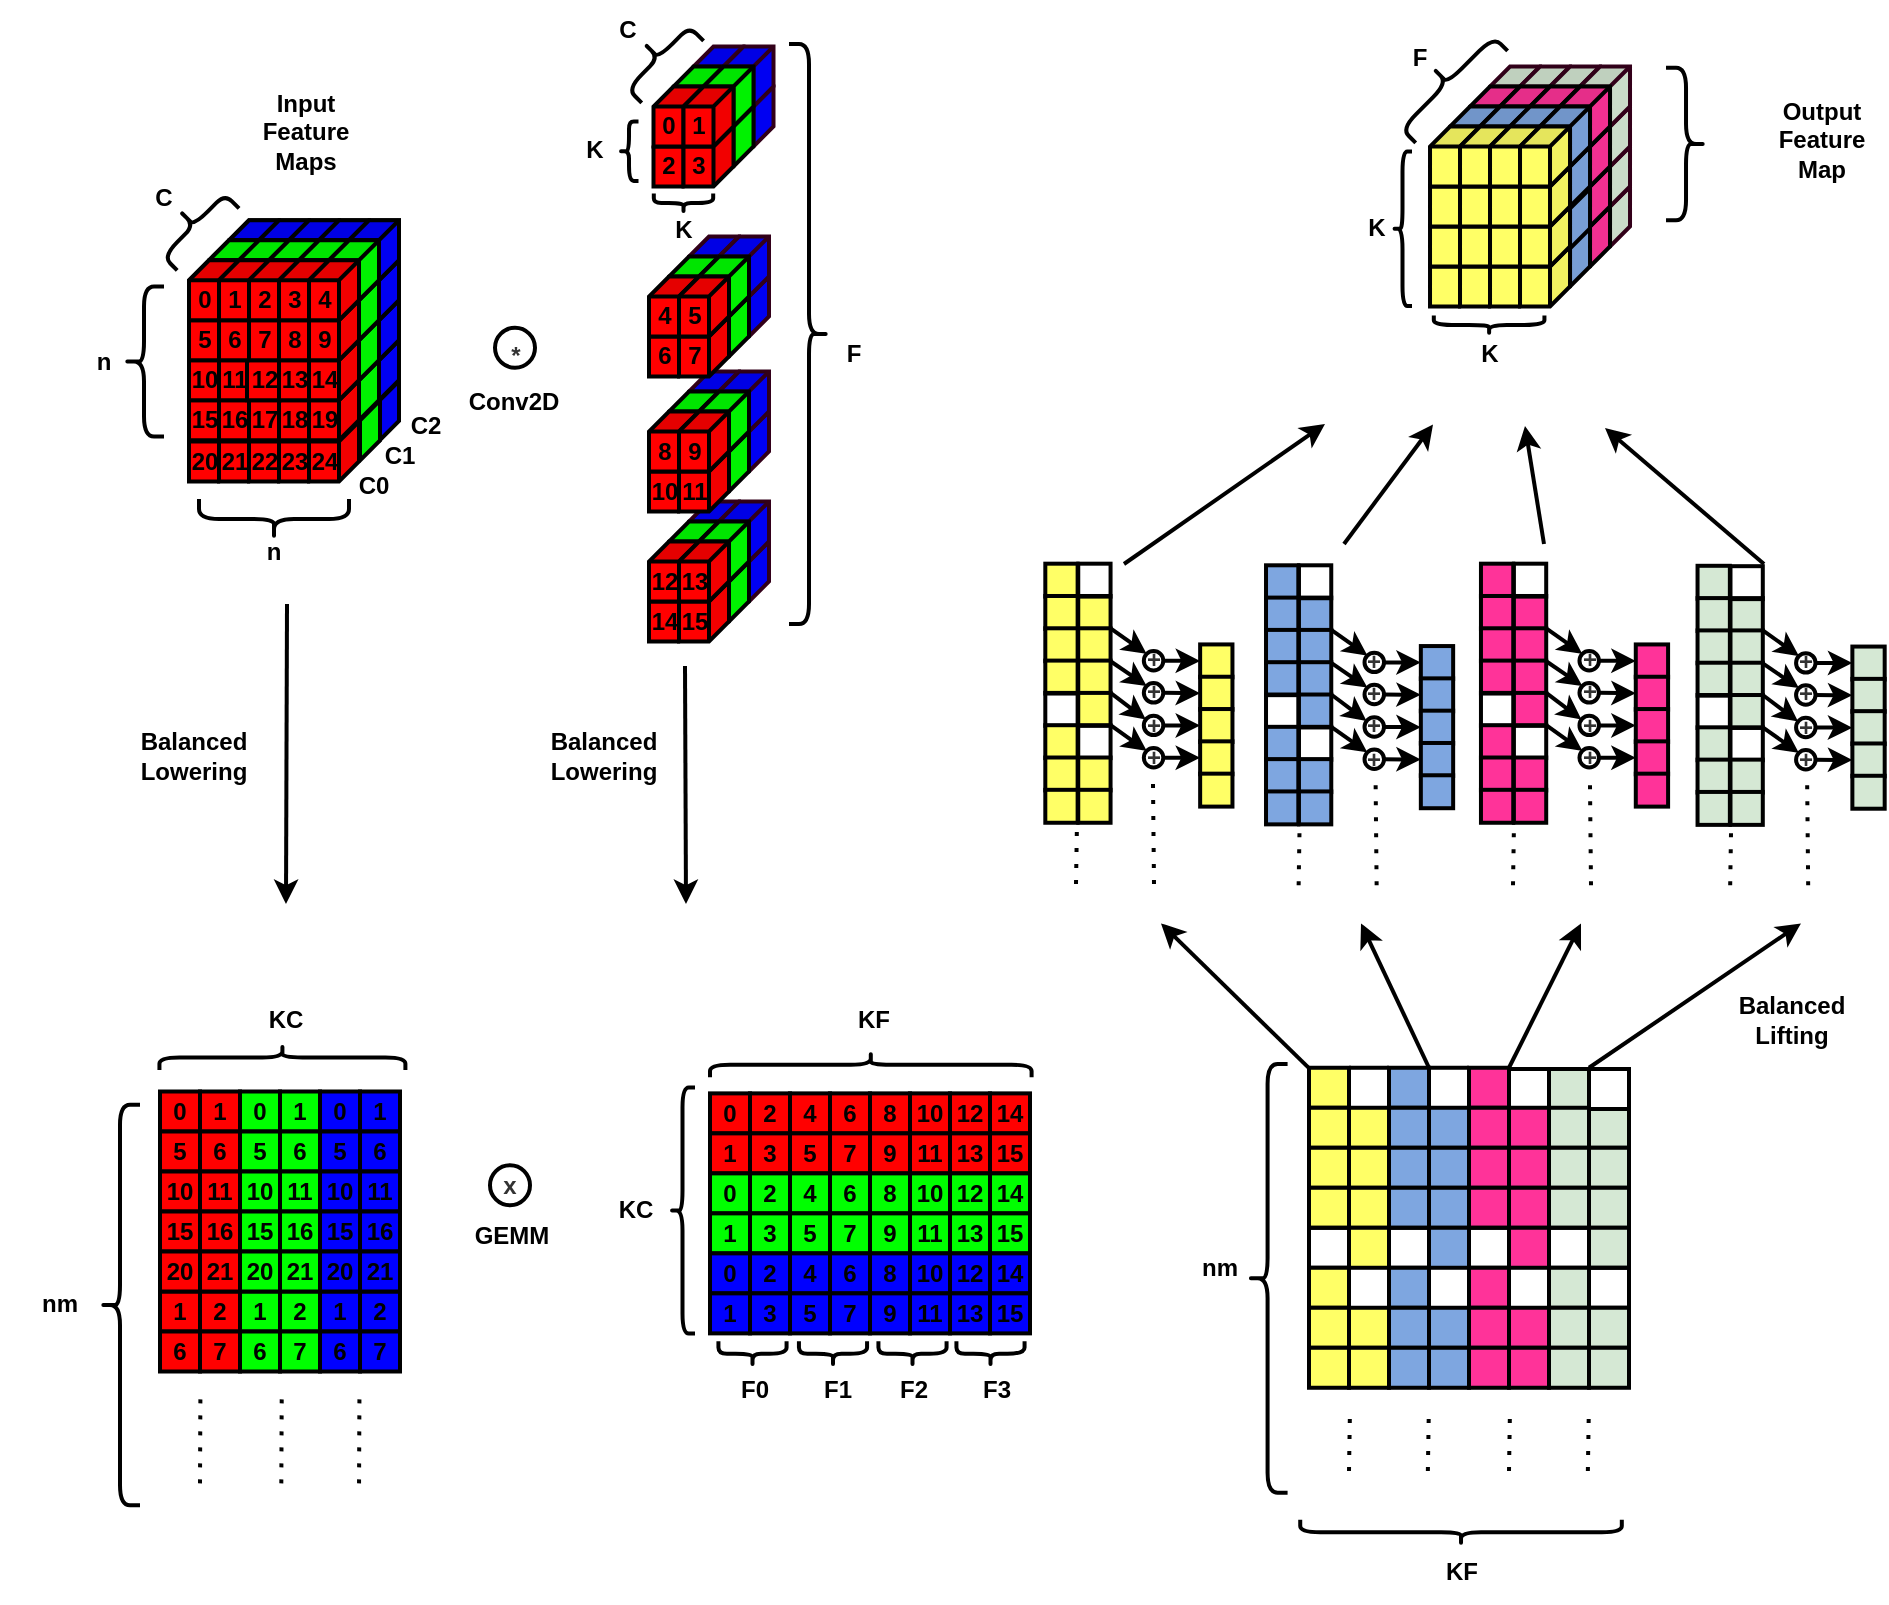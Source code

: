 <mxfile>
    <diagram id="i7ONuc7Eb74o2l4yup3w" name="Page-1">
        <mxGraphModel dx="2338" dy="1675" grid="1" gridSize="10" guides="1" tooltips="1" connect="1" arrows="1" fold="1" page="1" pageScale="1" pageWidth="1100" pageHeight="850" math="0" shadow="0">
            <root>
                <mxCell id="0"/>
                <mxCell id="1" parent="0"/>
                <mxCell id="AKQwnDpZvUHBcNmQF-iE-1" value="20" style="shape=cube;whiteSpace=wrap;html=1;boundedLbl=1;backgroundOutline=1;darkOpacity=0.05;darkOpacity2=0.1;size=10;rotation=90;fillColor=#FF0000;strokeWidth=2;horizontal=0;fontSize=12;fontStyle=1" parent="1" vertex="1">
                    <mxGeometry x="170" y="281.25" width="30" height="25" as="geometry"/>
                </mxCell>
                <mxCell id="AKQwnDpZvUHBcNmQF-iE-2" value="21" style="shape=cube;whiteSpace=wrap;html=1;boundedLbl=1;backgroundOutline=1;darkOpacity=0.05;darkOpacity2=0.1;size=10;rotation=90;fillColor=#FF0000;strokeWidth=2;horizontal=0;fontSize=12;fontStyle=1" parent="1" vertex="1">
                    <mxGeometry x="185" y="281.25" width="30" height="25" as="geometry"/>
                </mxCell>
                <mxCell id="AKQwnDpZvUHBcNmQF-iE-3" value="22" style="shape=cube;whiteSpace=wrap;html=1;boundedLbl=1;backgroundOutline=1;darkOpacity=0.05;darkOpacity2=0.1;size=10;rotation=90;fillColor=#FF0000;strokeWidth=2;horizontal=0;fontSize=12;fontStyle=1" parent="1" vertex="1">
                    <mxGeometry x="200" y="281.25" width="30" height="25" as="geometry"/>
                </mxCell>
                <mxCell id="AKQwnDpZvUHBcNmQF-iE-4" value="23" style="shape=cube;whiteSpace=wrap;html=1;boundedLbl=1;backgroundOutline=1;darkOpacity=0.05;darkOpacity2=0.1;size=10;rotation=90;fillColor=#FF0000;strokeWidth=2;horizontal=0;fontSize=12;fontStyle=1" parent="1" vertex="1">
                    <mxGeometry x="215" y="281.25" width="30" height="25" as="geometry"/>
                </mxCell>
                <mxCell id="AKQwnDpZvUHBcNmQF-iE-5" value="" style="shape=cube;whiteSpace=wrap;html=1;boundedLbl=1;backgroundOutline=1;darkOpacity=0.05;darkOpacity2=0.1;size=10;rotation=90;fillColor=#0000FF;strokeWidth=2;fontStyle=1;fontSize=12;" parent="1" vertex="1">
                    <mxGeometry x="250" y="261" width="30" height="25" as="geometry"/>
                </mxCell>
                <mxCell id="AKQwnDpZvUHBcNmQF-iE-6" value="" style="shape=cube;whiteSpace=wrap;html=1;boundedLbl=1;backgroundOutline=1;darkOpacity=0.05;darkOpacity2=0.1;size=10;rotation=90;strokeWidth=2;fillColor=#0000FF;strokeColor=#33001A;fontSize=12;" parent="1" vertex="1">
                    <mxGeometry x="420" y="321.25" width="30" height="25" as="geometry"/>
                </mxCell>
                <mxCell id="AKQwnDpZvUHBcNmQF-iE-7" value="" style="shape=cube;whiteSpace=wrap;html=1;boundedLbl=1;backgroundOutline=1;darkOpacity=0.05;darkOpacity2=0.1;size=10;rotation=90;fillColor=#0000FF;strokeWidth=2;strokeColor=#33001A;fontSize=12;" parent="1" vertex="1">
                    <mxGeometry x="435" y="341.25" width="30" height="25" as="geometry"/>
                </mxCell>
                <mxCell id="AKQwnDpZvUHBcNmQF-iE-8" value="" style="shape=cube;whiteSpace=wrap;html=1;boundedLbl=1;backgroundOutline=1;darkOpacity=0.05;darkOpacity2=0.1;size=10;rotation=90;strokeWidth=2;fillColor=#00FF00;fontSize=12;" parent="1" vertex="1">
                    <mxGeometry x="410" y="331.25" width="30" height="25" as="geometry"/>
                </mxCell>
                <mxCell id="AKQwnDpZvUHBcNmQF-iE-9" value="" style="shape=cube;whiteSpace=wrap;html=1;boundedLbl=1;backgroundOutline=1;darkOpacity=0.05;darkOpacity2=0.1;size=10;rotation=90;fillColor=#0000FF;strokeWidth=2;strokeColor=#33001A;fontSize=12;" parent="1" vertex="1">
                    <mxGeometry x="435" y="321.25" width="30" height="25" as="geometry"/>
                </mxCell>
                <mxCell id="AKQwnDpZvUHBcNmQF-iE-10" value="" style="shape=cube;whiteSpace=wrap;html=1;boundedLbl=1;backgroundOutline=1;darkOpacity=0.05;darkOpacity2=0.1;size=10;rotation=90;fillColor=#00FF00;strokeWidth=2;fontSize=12;" parent="1" vertex="1">
                    <mxGeometry x="425" y="351.25" width="30" height="25" as="geometry"/>
                </mxCell>
                <mxCell id="AKQwnDpZvUHBcNmQF-iE-11" value="" style="shape=cube;whiteSpace=wrap;html=1;boundedLbl=1;backgroundOutline=1;darkOpacity=0.05;darkOpacity2=0.1;size=10;rotation=90;fillColor=#00FF00;strokeWidth=2;fontSize=12;" parent="1" vertex="1">
                    <mxGeometry x="425" y="331.25" width="30" height="25" as="geometry"/>
                </mxCell>
                <mxCell id="AKQwnDpZvUHBcNmQF-iE-12" value="14" style="shape=cube;whiteSpace=wrap;html=1;boundedLbl=1;backgroundOutline=1;darkOpacity=0.05;darkOpacity2=0.1;size=10;rotation=90;strokeWidth=2;fillColor=#FF0000;fontStyle=1;horizontal=0;fontSize=12;" parent="1" vertex="1">
                    <mxGeometry x="400" y="361.25" width="30" height="25" as="geometry"/>
                </mxCell>
                <mxCell id="AKQwnDpZvUHBcNmQF-iE-13" value="12" style="shape=cube;whiteSpace=wrap;html=1;boundedLbl=1;backgroundOutline=1;darkOpacity=0.05;darkOpacity2=0.1;size=10;rotation=90;strokeWidth=2;fillColor=#FF0000;fontStyle=1;horizontal=0;fontSize=12;" parent="1" vertex="1">
                    <mxGeometry x="400" y="341.25" width="30" height="25" as="geometry"/>
                </mxCell>
                <mxCell id="AKQwnDpZvUHBcNmQF-iE-14" value="15" style="shape=cube;whiteSpace=wrap;html=1;boundedLbl=1;backgroundOutline=1;darkOpacity=0.05;darkOpacity2=0.1;size=10;rotation=90;strokeWidth=2;fillColor=#FF0000;fontStyle=1;horizontal=0;fontSize=12;" parent="1" vertex="1">
                    <mxGeometry x="415" y="361.25" width="30" height="25" as="geometry"/>
                </mxCell>
                <mxCell id="AKQwnDpZvUHBcNmQF-iE-15" value="13" style="shape=cube;whiteSpace=wrap;html=1;boundedLbl=1;backgroundOutline=1;darkOpacity=0.05;darkOpacity2=0.1;size=10;rotation=90;strokeWidth=2;fillColor=#FF0000;fontStyle=1;horizontal=0;fontSize=12;" parent="1" vertex="1">
                    <mxGeometry x="415" y="341.25" width="30" height="25" as="geometry"/>
                </mxCell>
                <mxCell id="AKQwnDpZvUHBcNmQF-iE-16" value="" style="shape=cube;whiteSpace=wrap;html=1;boundedLbl=1;backgroundOutline=1;darkOpacity=0.05;darkOpacity2=0.1;size=10;rotation=90;strokeWidth=2;fontSize=12;" parent="1" vertex="1">
                    <mxGeometry x="190" y="180.62" width="90" height="85" as="geometry"/>
                </mxCell>
                <mxCell id="AKQwnDpZvUHBcNmQF-iE-17" value="" style="shape=cube;whiteSpace=wrap;html=1;boundedLbl=1;backgroundOutline=1;darkOpacity=0.05;darkOpacity2=0.1;size=10;rotation=90;fillColor=#0000FF;strokeWidth=2;fontStyle=1;fontSize=12;" parent="1" vertex="1">
                    <mxGeometry x="250" y="240.62" width="30" height="25" as="geometry"/>
                </mxCell>
                <mxCell id="AKQwnDpZvUHBcNmQF-iE-18" value="" style="shape=cube;whiteSpace=wrap;html=1;boundedLbl=1;backgroundOutline=1;darkOpacity=0.05;darkOpacity2=0.1;size=10;rotation=90;fillColor=#0000FF;strokeWidth=2;fontStyle=1;fontSize=12;" parent="1" vertex="1">
                    <mxGeometry x="250" y="220.62" width="30" height="25" as="geometry"/>
                </mxCell>
                <mxCell id="AKQwnDpZvUHBcNmQF-iE-19" value="" style="shape=cube;whiteSpace=wrap;html=1;boundedLbl=1;backgroundOutline=1;darkOpacity=0.05;darkOpacity2=0.1;size=10;rotation=90;strokeWidth=2;fillColor=#0000FF;fontStyle=1;fontSize=12;" parent="1" vertex="1">
                    <mxGeometry x="250" y="200.62" width="30" height="25" as="geometry"/>
                </mxCell>
                <mxCell id="AKQwnDpZvUHBcNmQF-iE-20" value="" style="shape=cube;whiteSpace=wrap;html=1;boundedLbl=1;backgroundOutline=1;darkOpacity=0.05;darkOpacity2=0.1;size=10;rotation=90;strokeWidth=2;fillColor=#0000FF;fontSize=12;" parent="1" vertex="1">
                    <mxGeometry x="190" y="180.62" width="30" height="25" as="geometry"/>
                </mxCell>
                <mxCell id="AKQwnDpZvUHBcNmQF-iE-21" value="" style="shape=cube;whiteSpace=wrap;html=1;boundedLbl=1;backgroundOutline=1;darkOpacity=0.05;darkOpacity2=0.1;size=10;rotation=90;fillColor=#0000FF;strokeWidth=2;fontSize=12;" parent="1" vertex="1">
                    <mxGeometry x="205" y="180.62" width="30" height="25" as="geometry"/>
                </mxCell>
                <mxCell id="AKQwnDpZvUHBcNmQF-iE-22" value="" style="shape=cube;whiteSpace=wrap;html=1;boundedLbl=1;backgroundOutline=1;darkOpacity=0.05;darkOpacity2=0.1;size=10;rotation=90;fillColor=#0000FF;strokeWidth=2;fontSize=12;" parent="1" vertex="1">
                    <mxGeometry x="220" y="180.62" width="30" height="25" as="geometry"/>
                </mxCell>
                <mxCell id="AKQwnDpZvUHBcNmQF-iE-23" value="" style="shape=cube;whiteSpace=wrap;html=1;boundedLbl=1;backgroundOutline=1;darkOpacity=0.05;darkOpacity2=0.1;size=10;rotation=90;strokeWidth=2;fillColor=#0000FF;fontSize=12;" parent="1" vertex="1">
                    <mxGeometry x="235" y="180.62" width="30" height="25" as="geometry"/>
                </mxCell>
                <mxCell id="AKQwnDpZvUHBcNmQF-iE-24" value="" style="shape=cube;whiteSpace=wrap;html=1;boundedLbl=1;backgroundOutline=1;darkOpacity=0.05;darkOpacity2=0.1;size=10;rotation=90;fillColor=#0000FF;strokeWidth=2;fontSize=12;" parent="1" vertex="1">
                    <mxGeometry x="250" y="180.62" width="30" height="25" as="geometry"/>
                </mxCell>
                <mxCell id="AKQwnDpZvUHBcNmQF-iE-25" value="" style="endArrow=none;html=1;rounded=0;entryX=0;entryY=0;entryDx=10;entryDy=25;entryPerimeter=0;exitX=0.555;exitY=0.995;exitDx=0;exitDy=0;exitPerimeter=0;strokeWidth=2;fontStyle=1;fontSize=12;" parent="1" source="AKQwnDpZvUHBcNmQF-iE-16" target="AKQwnDpZvUHBcNmQF-iE-18" edge="1">
                    <mxGeometry width="50" height="50" relative="1" as="geometry">
                        <mxPoint x="260" y="218.62" as="sourcePoint"/>
                        <mxPoint x="310" y="268.62" as="targetPoint"/>
                    </mxGeometry>
                </mxCell>
                <mxCell id="AKQwnDpZvUHBcNmQF-iE-26" value="" style="endArrow=none;html=1;rounded=0;entryX=0;entryY=0;entryDx=10;entryDy=25;entryPerimeter=0;exitX=0.555;exitY=0.995;exitDx=0;exitDy=0;exitPerimeter=0;strokeWidth=2;fontStyle=1;fontSize=12;" parent="1" edge="1">
                    <mxGeometry width="50" height="50" relative="1" as="geometry">
                        <mxPoint x="193" y="248.62" as="sourcePoint"/>
                        <mxPoint x="253" y="248.62" as="targetPoint"/>
                    </mxGeometry>
                </mxCell>
                <mxCell id="AKQwnDpZvUHBcNmQF-iE-27" value="" style="endArrow=none;html=1;rounded=0;entryX=0.999;entryY=0.472;entryDx=0;entryDy=0;entryPerimeter=0;exitX=0.555;exitY=0.995;exitDx=0;exitDy=0;exitPerimeter=0;strokeWidth=2;fontStyle=1;fontSize=12;" parent="1" target="AKQwnDpZvUHBcNmQF-iE-16" edge="1">
                    <mxGeometry width="50" height="50" relative="1" as="geometry">
                        <mxPoint x="237.0" y="208.62" as="sourcePoint"/>
                        <mxPoint x="297" y="208.62" as="targetPoint"/>
                    </mxGeometry>
                </mxCell>
                <mxCell id="AKQwnDpZvUHBcNmQF-iE-28" value="" style="endArrow=none;html=1;rounded=0;entryX=0.999;entryY=0.472;entryDx=0;entryDy=0;entryPerimeter=0;exitX=0.555;exitY=0.995;exitDx=0;exitDy=0;exitPerimeter=0;strokeWidth=2;fontStyle=1;fontSize=12;" parent="1" edge="1">
                    <mxGeometry width="50" height="50" relative="1" as="geometry">
                        <mxPoint x="222.0" y="208.62" as="sourcePoint"/>
                        <mxPoint x="222.0" y="267.62" as="targetPoint"/>
                    </mxGeometry>
                </mxCell>
                <mxCell id="AKQwnDpZvUHBcNmQF-iE-29" value="" style="endArrow=none;html=1;rounded=0;entryX=0.999;entryY=0.472;entryDx=0;entryDy=0;entryPerimeter=0;exitX=0.555;exitY=0.995;exitDx=0;exitDy=0;exitPerimeter=0;strokeWidth=2;fontStyle=1;fontSize=12;" parent="1" edge="1">
                    <mxGeometry width="50" height="50" relative="1" as="geometry">
                        <mxPoint x="207.0" y="208.62" as="sourcePoint"/>
                        <mxPoint x="207.0" y="267.62" as="targetPoint"/>
                    </mxGeometry>
                </mxCell>
                <mxCell id="AKQwnDpZvUHBcNmQF-iE-30" value="" style="shape=cube;whiteSpace=wrap;html=1;boundedLbl=1;backgroundOutline=1;darkOpacity=0.05;darkOpacity2=0.1;size=10;rotation=90;strokeWidth=2;fontStyle=1;fontSize=12;" parent="1" vertex="1">
                    <mxGeometry x="180" y="190.62" width="90" height="85" as="geometry"/>
                </mxCell>
                <mxCell id="AKQwnDpZvUHBcNmQF-iE-31" value="" style="shape=cube;whiteSpace=wrap;html=1;boundedLbl=1;backgroundOutline=1;darkOpacity=0.05;darkOpacity2=0.1;size=10;rotation=90;strokeWidth=2;fillColor=#00FF00;fontStyle=1;fontSize=12;" parent="1" vertex="1">
                    <mxGeometry x="180" y="190.62" width="30" height="25" as="geometry"/>
                </mxCell>
                <mxCell id="AKQwnDpZvUHBcNmQF-iE-32" value="" style="shape=cube;whiteSpace=wrap;html=1;boundedLbl=1;backgroundOutline=1;darkOpacity=0.05;darkOpacity2=0.1;size=10;rotation=90;strokeWidth=2;fillColor=#00FF00;fontStyle=1;fontSize=12;" parent="1" vertex="1">
                    <mxGeometry x="195" y="190.62" width="30" height="25" as="geometry"/>
                </mxCell>
                <mxCell id="AKQwnDpZvUHBcNmQF-iE-33" value="" style="shape=cube;whiteSpace=wrap;html=1;boundedLbl=1;backgroundOutline=1;darkOpacity=0.05;darkOpacity2=0.1;size=10;rotation=90;strokeWidth=2;fillColor=#00FF00;fontStyle=1;fontSize=12;" parent="1" vertex="1">
                    <mxGeometry x="210" y="190.62" width="30" height="25" as="geometry"/>
                </mxCell>
                <mxCell id="AKQwnDpZvUHBcNmQF-iE-34" value="" style="shape=cube;whiteSpace=wrap;html=1;boundedLbl=1;backgroundOutline=1;darkOpacity=0.05;darkOpacity2=0.1;size=10;rotation=90;strokeWidth=2;fillColor=#00FF00;fontStyle=1;fontSize=12;" parent="1" vertex="1">
                    <mxGeometry x="225" y="190.62" width="30" height="25" as="geometry"/>
                </mxCell>
                <mxCell id="AKQwnDpZvUHBcNmQF-iE-35" value="" style="endArrow=none;html=1;rounded=0;entryX=0;entryY=0;entryDx=10;entryDy=25;entryPerimeter=0;exitX=0.555;exitY=0.995;exitDx=0;exitDy=0;exitPerimeter=0;strokeWidth=2;fontStyle=1;fontSize=12;" parent="1" source="AKQwnDpZvUHBcNmQF-iE-30" target="AKQwnDpZvUHBcNmQF-iE-527" edge="1">
                    <mxGeometry width="50" height="50" relative="1" as="geometry">
                        <mxPoint x="250" y="228.62" as="sourcePoint"/>
                        <mxPoint x="300" y="278.62" as="targetPoint"/>
                    </mxGeometry>
                </mxCell>
                <mxCell id="AKQwnDpZvUHBcNmQF-iE-36" value="" style="endArrow=none;html=1;rounded=0;entryX=0;entryY=0;entryDx=10;entryDy=25;entryPerimeter=0;exitX=0.555;exitY=0.995;exitDx=0;exitDy=0;exitPerimeter=0;strokeWidth=2;fontStyle=1;fontSize=12;" parent="1" edge="1">
                    <mxGeometry width="50" height="50" relative="1" as="geometry">
                        <mxPoint x="183" y="258.62" as="sourcePoint"/>
                        <mxPoint x="243" y="258.62" as="targetPoint"/>
                    </mxGeometry>
                </mxCell>
                <mxCell id="AKQwnDpZvUHBcNmQF-iE-37" value="" style="endArrow=none;html=1;rounded=0;entryX=0.999;entryY=0.472;entryDx=0;entryDy=0;entryPerimeter=0;exitX=0.555;exitY=0.995;exitDx=0;exitDy=0;exitPerimeter=0;strokeWidth=2;fontStyle=1;fontSize=12;" parent="1" target="AKQwnDpZvUHBcNmQF-iE-30" edge="1">
                    <mxGeometry width="50" height="50" relative="1" as="geometry">
                        <mxPoint x="227.0" y="218.62" as="sourcePoint"/>
                        <mxPoint x="287" y="218.62" as="targetPoint"/>
                    </mxGeometry>
                </mxCell>
                <mxCell id="AKQwnDpZvUHBcNmQF-iE-38" value="" style="endArrow=none;html=1;rounded=0;entryX=0.999;entryY=0.472;entryDx=0;entryDy=0;entryPerimeter=0;exitX=0.555;exitY=0.995;exitDx=0;exitDy=0;exitPerimeter=0;strokeWidth=2;fontStyle=1;fontSize=12;" parent="1" edge="1">
                    <mxGeometry width="50" height="50" relative="1" as="geometry">
                        <mxPoint x="212.0" y="218.62" as="sourcePoint"/>
                        <mxPoint x="212.0" y="277.62" as="targetPoint"/>
                    </mxGeometry>
                </mxCell>
                <mxCell id="AKQwnDpZvUHBcNmQF-iE-39" value="" style="endArrow=none;html=1;rounded=0;entryX=0.999;entryY=0.472;entryDx=0;entryDy=0;entryPerimeter=0;exitX=0.555;exitY=0.995;exitDx=0;exitDy=0;exitPerimeter=0;strokeWidth=2;fontStyle=1;fontSize=12;" parent="1" edge="1">
                    <mxGeometry width="50" height="50" relative="1" as="geometry">
                        <mxPoint x="197.0" y="218.62" as="sourcePoint"/>
                        <mxPoint x="197.0" y="277.62" as="targetPoint"/>
                    </mxGeometry>
                </mxCell>
                <mxCell id="AKQwnDpZvUHBcNmQF-iE-40" value="" style="shape=cube;whiteSpace=wrap;html=1;boundedLbl=1;backgroundOutline=1;darkOpacity=0.05;darkOpacity2=0.1;size=10;rotation=90;strokeWidth=2;fontStyle=1;fontSize=12;" parent="1" vertex="1">
                    <mxGeometry x="170" y="200.62" width="90" height="85" as="geometry"/>
                </mxCell>
                <mxCell id="AKQwnDpZvUHBcNmQF-iE-41" value="15" style="shape=cube;whiteSpace=wrap;html=1;boundedLbl=1;backgroundOutline=1;darkOpacity=0.05;darkOpacity2=0.1;size=10;rotation=90;fillColor=#FF0000;strokeWidth=2;horizontal=0;fontSize=12;fontStyle=1" parent="1" vertex="1">
                    <mxGeometry x="170" y="260.62" width="30" height="25" as="geometry"/>
                </mxCell>
                <mxCell id="AKQwnDpZvUHBcNmQF-iE-42" value="16" style="shape=cube;whiteSpace=wrap;html=1;boundedLbl=1;backgroundOutline=1;darkOpacity=0.05;darkOpacity2=0.1;size=10;rotation=90;horizontal=0;strokeWidth=2;fontSize=12;fillColor=#FF0000;fontStyle=1" parent="1" vertex="1">
                    <mxGeometry x="185" y="260.62" width="30" height="25" as="geometry"/>
                </mxCell>
                <mxCell id="AKQwnDpZvUHBcNmQF-iE-43" value="17" style="shape=cube;whiteSpace=wrap;html=1;boundedLbl=1;backgroundOutline=1;darkOpacity=0.05;darkOpacity2=0.1;size=10;rotation=90;horizontal=0;strokeWidth=2;fontSize=12;fillColor=#FF0000;fontStyle=1" parent="1" vertex="1">
                    <mxGeometry x="200" y="260.62" width="30" height="25" as="geometry"/>
                </mxCell>
                <mxCell id="AKQwnDpZvUHBcNmQF-iE-44" value="18" style="shape=cube;whiteSpace=wrap;html=1;boundedLbl=1;backgroundOutline=1;darkOpacity=0.05;darkOpacity2=0.1;size=10;rotation=90;horizontal=0;strokeWidth=2;fontSize=12;fillColor=#FF0000;fontStyle=1" parent="1" vertex="1">
                    <mxGeometry x="215" y="260.62" width="30" height="25" as="geometry"/>
                </mxCell>
                <mxCell id="AKQwnDpZvUHBcNmQF-iE-45" value="10&lt;br style=&quot;font-size: 12px;&quot;&gt;" style="shape=cube;whiteSpace=wrap;html=1;boundedLbl=1;backgroundOutline=1;darkOpacity=0.05;darkOpacity2=0.1;size=10;rotation=90;horizontal=0;strokeWidth=2;fontSize=12;fillColor=#FF0000;fontStyle=1" parent="1" vertex="1">
                    <mxGeometry x="170" y="240.62" width="30" height="25" as="geometry"/>
                </mxCell>
                <mxCell id="AKQwnDpZvUHBcNmQF-iE-46" value="11" style="shape=cube;whiteSpace=wrap;html=1;boundedLbl=1;backgroundOutline=1;darkOpacity=0.05;darkOpacity2=0.1;size=10;rotation=90;fillColor=#FF0000;strokeWidth=2;horizontal=0;fontStyle=1;fontSize=12;" parent="1" vertex="1">
                    <mxGeometry x="185" y="240.62" width="30" height="25" as="geometry"/>
                </mxCell>
                <mxCell id="AKQwnDpZvUHBcNmQF-iE-47" value="12" style="shape=cube;whiteSpace=wrap;html=1;boundedLbl=1;backgroundOutline=1;darkOpacity=0.05;darkOpacity2=0.1;size=10;rotation=90;horizontal=0;strokeWidth=2;fontSize=12;fillColor=#FF0000;fontStyle=1" parent="1" vertex="1">
                    <mxGeometry x="200" y="239.62" width="30" height="27" as="geometry"/>
                </mxCell>
                <mxCell id="AKQwnDpZvUHBcNmQF-iE-48" value="13" style="shape=cube;whiteSpace=wrap;html=1;boundedLbl=1;backgroundOutline=1;darkOpacity=0.05;darkOpacity2=0.1;size=10;rotation=90;horizontal=0;strokeWidth=2;fontSize=12;fillColor=#FF0000;fontStyle=1" parent="1" vertex="1">
                    <mxGeometry x="215" y="240.62" width="30" height="25" as="geometry"/>
                </mxCell>
                <mxCell id="AKQwnDpZvUHBcNmQF-iE-49" value="5" style="shape=cube;whiteSpace=wrap;html=1;boundedLbl=1;backgroundOutline=1;darkOpacity=0.05;darkOpacity2=0.1;size=10;rotation=90;horizontal=0;strokeWidth=2;fontSize=12;fillColor=#FF0000;fontStyle=1" parent="1" vertex="1">
                    <mxGeometry x="170" y="220.62" width="30" height="25" as="geometry"/>
                </mxCell>
                <mxCell id="AKQwnDpZvUHBcNmQF-iE-50" value="6" style="shape=cube;whiteSpace=wrap;html=1;boundedLbl=1;backgroundOutline=1;darkOpacity=0.05;darkOpacity2=0.1;size=10;rotation=90;horizontal=0;strokeWidth=2;fontSize=12;fillColor=#FF0000;fontStyle=1" parent="1" vertex="1">
                    <mxGeometry x="185" y="220.62" width="30" height="25" as="geometry"/>
                </mxCell>
                <mxCell id="AKQwnDpZvUHBcNmQF-iE-51" value="7" style="shape=cube;whiteSpace=wrap;html=1;boundedLbl=1;backgroundOutline=1;darkOpacity=0.05;darkOpacity2=0.1;size=10;rotation=90;horizontal=0;strokeWidth=2;fontSize=12;fillColor=#FF0000;fontStyle=1" parent="1" vertex="1">
                    <mxGeometry x="200" y="220.62" width="30" height="25" as="geometry"/>
                </mxCell>
                <mxCell id="AKQwnDpZvUHBcNmQF-iE-52" value="8" style="shape=cube;whiteSpace=wrap;html=1;boundedLbl=1;backgroundOutline=1;darkOpacity=0.05;darkOpacity2=0.1;size=10;rotation=90;horizontal=0;strokeWidth=2;fontSize=12;fillColor=#FF0000;fontStyle=1" parent="1" vertex="1">
                    <mxGeometry x="215" y="220.62" width="30" height="25" as="geometry"/>
                </mxCell>
                <mxCell id="AKQwnDpZvUHBcNmQF-iE-53" value="0" style="shape=cube;whiteSpace=wrap;html=1;boundedLbl=1;backgroundOutline=1;darkOpacity=0.05;darkOpacity2=0.1;size=10;rotation=90;fillColor=#FF0000;strokeWidth=2;horizontal=0;fontSize=12;fontStyle=1" parent="1" vertex="1">
                    <mxGeometry x="170" y="200.62" width="30" height="25" as="geometry"/>
                </mxCell>
                <mxCell id="AKQwnDpZvUHBcNmQF-iE-54" value="1" style="shape=cube;whiteSpace=wrap;html=1;boundedLbl=1;backgroundOutline=1;darkOpacity=0.05;darkOpacity2=0.1;size=10;rotation=90;horizontal=0;strokeWidth=2;fontSize=12;fillColor=#FF0000;fontStyle=1" parent="1" vertex="1">
                    <mxGeometry x="185" y="200.62" width="30" height="25" as="geometry"/>
                </mxCell>
                <mxCell id="AKQwnDpZvUHBcNmQF-iE-55" value="2" style="shape=cube;whiteSpace=wrap;html=1;boundedLbl=1;backgroundOutline=1;darkOpacity=0.05;darkOpacity2=0.1;size=10;rotation=90;fillColor=#FF0000;strokeWidth=2;horizontal=0;fontSize=12;fontStyle=1" parent="1" vertex="1">
                    <mxGeometry x="200" y="200.62" width="30" height="25" as="geometry"/>
                </mxCell>
                <mxCell id="AKQwnDpZvUHBcNmQF-iE-56" value="3" style="shape=cube;whiteSpace=wrap;html=1;boundedLbl=1;backgroundOutline=1;darkOpacity=0.05;darkOpacity2=0.1;size=10;rotation=90;horizontal=0;strokeWidth=2;fontSize=12;fillColor=#FF0000;fontStyle=1" parent="1" vertex="1">
                    <mxGeometry x="215" y="200.62" width="30" height="25" as="geometry"/>
                </mxCell>
                <mxCell id="AKQwnDpZvUHBcNmQF-iE-57" value="0" style="rounded=0;whiteSpace=wrap;html=1;fontSize=12;fontColor=#000000;strokeColor=#000000;strokeWidth=2;fillColor=#FF0000;gradientColor=none;fontStyle=1" parent="1" vertex="1">
                    <mxGeometry x="158.0" y="613.75" width="20" height="20" as="geometry"/>
                </mxCell>
                <mxCell id="AKQwnDpZvUHBcNmQF-iE-58" value="1" style="rounded=0;whiteSpace=wrap;html=1;fontSize=12;fontColor=#000000;strokeColor=#000000;strokeWidth=2;fillColor=#FF0000;gradientColor=none;fontStyle=1" parent="1" vertex="1">
                    <mxGeometry x="178.0" y="613.75" width="20" height="20" as="geometry"/>
                </mxCell>
                <mxCell id="AKQwnDpZvUHBcNmQF-iE-59" value="2" style="rounded=0;whiteSpace=wrap;html=1;fontSize=12;fontColor=#000000;strokeColor=#000000;strokeWidth=2;fillColor=#FF0000;gradientColor=none;fontStyle=1" parent="1" vertex="1">
                    <mxGeometry x="178.0" y="713.75" width="20" height="20" as="geometry"/>
                </mxCell>
                <mxCell id="AKQwnDpZvUHBcNmQF-iE-62" value="*" style="ellipse;whiteSpace=wrap;html=1;aspect=fixed;strokeColor=#000000;fillColor=#FFFFFF;verticalAlign=top;fontColor=#333333;strokeWidth=2;fontStyle=1;fontSize=12;" parent="1" vertex="1">
                    <mxGeometry x="325.5" y="231.87" width="20" height="20" as="geometry"/>
                </mxCell>
                <mxCell id="AKQwnDpZvUHBcNmQF-iE-63" value="" style="shape=cube;whiteSpace=wrap;html=1;boundedLbl=1;backgroundOutline=1;darkOpacity=0.05;darkOpacity2=0.1;size=10;rotation=90;strokeWidth=2;fillColor=#0000FF;strokeColor=#33001A;fontSize=12;" parent="1" vertex="1">
                    <mxGeometry x="420" y="256.25" width="30" height="25" as="geometry"/>
                </mxCell>
                <mxCell id="AKQwnDpZvUHBcNmQF-iE-64" value="" style="shape=cube;whiteSpace=wrap;html=1;boundedLbl=1;backgroundOutline=1;darkOpacity=0.05;darkOpacity2=0.1;size=10;rotation=90;fillColor=#0000FF;strokeWidth=2;strokeColor=#33001A;fontSize=12;" parent="1" vertex="1">
                    <mxGeometry x="435" y="276.25" width="30" height="25" as="geometry"/>
                </mxCell>
                <mxCell id="AKQwnDpZvUHBcNmQF-iE-65" value="" style="shape=cube;whiteSpace=wrap;html=1;boundedLbl=1;backgroundOutline=1;darkOpacity=0.05;darkOpacity2=0.1;size=10;rotation=90;strokeWidth=2;fillColor=#00FF00;fontSize=12;" parent="1" vertex="1">
                    <mxGeometry x="410" y="266.25" width="30" height="25" as="geometry"/>
                </mxCell>
                <mxCell id="AKQwnDpZvUHBcNmQF-iE-66" value="" style="shape=cube;whiteSpace=wrap;html=1;boundedLbl=1;backgroundOutline=1;darkOpacity=0.05;darkOpacity2=0.1;size=10;rotation=90;fillColor=#0000FF;strokeWidth=2;strokeColor=#33001A;fontSize=12;" parent="1" vertex="1">
                    <mxGeometry x="435" y="256.25" width="30" height="25" as="geometry"/>
                </mxCell>
                <mxCell id="AKQwnDpZvUHBcNmQF-iE-67" value="" style="shape=cube;whiteSpace=wrap;html=1;boundedLbl=1;backgroundOutline=1;darkOpacity=0.05;darkOpacity2=0.1;size=10;rotation=90;fillColor=#00FF00;strokeWidth=2;fontSize=12;" parent="1" vertex="1">
                    <mxGeometry x="425" y="286.25" width="30" height="25" as="geometry"/>
                </mxCell>
                <mxCell id="AKQwnDpZvUHBcNmQF-iE-68" value="" style="shape=cube;whiteSpace=wrap;html=1;boundedLbl=1;backgroundOutline=1;darkOpacity=0.05;darkOpacity2=0.1;size=10;rotation=90;fillColor=#00FF00;strokeWidth=2;fontSize=12;" parent="1" vertex="1">
                    <mxGeometry x="425" y="266.25" width="30" height="25" as="geometry"/>
                </mxCell>
                <mxCell id="AKQwnDpZvUHBcNmQF-iE-69" value="10" style="shape=cube;whiteSpace=wrap;html=1;boundedLbl=1;backgroundOutline=1;darkOpacity=0.05;darkOpacity2=0.1;size=10;rotation=90;strokeWidth=2;fillColor=#FF0000;fontStyle=1;horizontal=0;fontSize=12;" parent="1" vertex="1">
                    <mxGeometry x="400" y="296.25" width="30" height="25" as="geometry"/>
                </mxCell>
                <mxCell id="AKQwnDpZvUHBcNmQF-iE-70" value="8" style="shape=cube;whiteSpace=wrap;html=1;boundedLbl=1;backgroundOutline=1;darkOpacity=0.05;darkOpacity2=0.1;size=10;rotation=90;strokeWidth=2;fillColor=#FF0000;fontStyle=1;horizontal=0;fontSize=12;" parent="1" vertex="1">
                    <mxGeometry x="400" y="276.25" width="30" height="25" as="geometry"/>
                </mxCell>
                <mxCell id="AKQwnDpZvUHBcNmQF-iE-71" value="11" style="shape=cube;whiteSpace=wrap;html=1;boundedLbl=1;backgroundOutline=1;darkOpacity=0.05;darkOpacity2=0.1;size=10;rotation=90;strokeWidth=2;fillColor=#FF0000;fontStyle=1;horizontal=0;fontSize=12;" parent="1" vertex="1">
                    <mxGeometry x="415" y="296.25" width="30" height="25" as="geometry"/>
                </mxCell>
                <mxCell id="AKQwnDpZvUHBcNmQF-iE-72" value="9" style="shape=cube;whiteSpace=wrap;html=1;boundedLbl=1;backgroundOutline=1;darkOpacity=0.05;darkOpacity2=0.1;size=10;rotation=90;strokeWidth=2;fillColor=#FF0000;fontStyle=1;horizontal=0;fontSize=12;" parent="1" vertex="1">
                    <mxGeometry x="415" y="276.25" width="30" height="25" as="geometry"/>
                </mxCell>
                <mxCell id="AKQwnDpZvUHBcNmQF-iE-73" value="F" style="text;html=1;strokeColor=none;fillColor=none;align=center;verticalAlign=middle;whiteSpace=wrap;rounded=0;fontStyle=1;fontSize=12;" parent="1" vertex="1">
                    <mxGeometry x="475" y="230" width="60" height="30" as="geometry"/>
                </mxCell>
                <mxCell id="AKQwnDpZvUHBcNmQF-iE-74" value="Conv2D" style="text;html=1;strokeColor=none;fillColor=none;align=center;verticalAlign=middle;whiteSpace=wrap;rounded=0;fontStyle=1;fontSize=12;" parent="1" vertex="1">
                    <mxGeometry x="305" y="254.37" width="60" height="30" as="geometry"/>
                </mxCell>
                <mxCell id="AKQwnDpZvUHBcNmQF-iE-75" value="" style="shape=curlyBracket;whiteSpace=wrap;html=1;rounded=1;flipH=1;strokeColor=#000000;strokeWidth=2;fillColor=#FFFFFF;rotation=-180;fontSize=12;" parent="1" vertex="1">
                    <mxGeometry x="140" y="211.25" width="20" height="75" as="geometry"/>
                </mxCell>
                <mxCell id="AKQwnDpZvUHBcNmQF-iE-76" value="n" style="text;html=1;strokeColor=none;fillColor=none;align=center;verticalAlign=middle;whiteSpace=wrap;rounded=0;fontStyle=1;fontSize=12;" parent="1" vertex="1">
                    <mxGeometry x="100" y="233.75" width="60" height="30" as="geometry"/>
                </mxCell>
                <mxCell id="AKQwnDpZvUHBcNmQF-iE-77" style="edgeStyle=none;rounded=1;orthogonalLoop=1;jettySize=auto;html=1;strokeWidth=2;fontSize=12;" parent="1" edge="1">
                    <mxGeometry relative="1" as="geometry">
                        <mxPoint x="221" y="520" as="targetPoint"/>
                        <mxPoint x="221.5" y="370" as="sourcePoint"/>
                        <Array as="points"/>
                    </mxGeometry>
                </mxCell>
                <mxCell id="AKQwnDpZvUHBcNmQF-iE-78" style="edgeStyle=none;rounded=1;orthogonalLoop=1;jettySize=auto;html=1;strokeWidth=2;fontSize=12;" parent="1" edge="1">
                    <mxGeometry relative="1" as="geometry">
                        <mxPoint x="421" y="520" as="targetPoint"/>
                        <mxPoint x="420.5" y="401" as="sourcePoint"/>
                        <Array as="points"/>
                    </mxGeometry>
                </mxCell>
                <mxCell id="AKQwnDpZvUHBcNmQF-iE-79" value="1" style="rounded=0;whiteSpace=wrap;html=1;fontSize=12;fontColor=#000000;strokeColor=#000000;strokeWidth=2;fillColor=#FF0000;gradientColor=none;fontStyle=1" parent="1" vertex="1">
                    <mxGeometry x="158.0" y="713.75" width="20" height="20" as="geometry"/>
                </mxCell>
                <mxCell id="AKQwnDpZvUHBcNmQF-iE-82" value="0" style="rounded=0;whiteSpace=wrap;html=1;fontSize=12;fontColor=#000000;strokeColor=#000000;strokeWidth=2;fillColor=#00FF00;gradientColor=none;fontStyle=1" parent="1" vertex="1">
                    <mxGeometry x="198.0" y="613.75" width="20" height="20" as="geometry"/>
                </mxCell>
                <mxCell id="AKQwnDpZvUHBcNmQF-iE-83" value="1" style="rounded=0;whiteSpace=wrap;html=1;fontSize=12;fontColor=#000000;strokeColor=#000000;strokeWidth=2;fillColor=#00FF00;gradientColor=none;fontStyle=1" parent="1" vertex="1">
                    <mxGeometry x="218.0" y="613.75" width="20" height="20" as="geometry"/>
                </mxCell>
                <mxCell id="AKQwnDpZvUHBcNmQF-iE-84" value="2" style="rounded=0;whiteSpace=wrap;html=1;fontSize=12;fontColor=#000000;strokeColor=#000000;strokeWidth=2;fillColor=#00FF00;gradientColor=none;fontStyle=1" parent="1" vertex="1">
                    <mxGeometry x="218.0" y="713.75" width="20" height="20" as="geometry"/>
                </mxCell>
                <mxCell id="AKQwnDpZvUHBcNmQF-iE-85" value="1" style="rounded=0;whiteSpace=wrap;html=1;fontSize=12;fontColor=#000000;strokeColor=#000000;strokeWidth=2;fillColor=#00FF00;gradientColor=none;fontStyle=1" parent="1" vertex="1">
                    <mxGeometry x="198.0" y="713.75" width="20" height="20" as="geometry"/>
                </mxCell>
                <mxCell id="AKQwnDpZvUHBcNmQF-iE-86" value="0" style="rounded=0;whiteSpace=wrap;html=1;fontSize=12;fontColor=#000000;strokeColor=#000000;strokeWidth=2;fillColor=#0000FF;gradientColor=none;fontStyle=1" parent="1" vertex="1">
                    <mxGeometry x="238.0" y="613.75" width="20" height="20" as="geometry"/>
                </mxCell>
                <mxCell id="AKQwnDpZvUHBcNmQF-iE-87" value="1" style="rounded=0;whiteSpace=wrap;html=1;fontSize=12;fontColor=#000000;strokeColor=#000000;strokeWidth=2;fillColor=#0000FF;gradientColor=none;fontStyle=1" parent="1" vertex="1">
                    <mxGeometry x="258" y="613.75" width="20" height="20" as="geometry"/>
                </mxCell>
                <mxCell id="AKQwnDpZvUHBcNmQF-iE-88" value="2" style="rounded=0;whiteSpace=wrap;html=1;fontSize=12;fontColor=#000000;strokeColor=#000000;strokeWidth=2;fillColor=#0000FF;gradientColor=none;fontStyle=1" parent="1" vertex="1">
                    <mxGeometry x="258" y="713.75" width="20" height="20" as="geometry"/>
                </mxCell>
                <mxCell id="AKQwnDpZvUHBcNmQF-iE-89" value="1" style="rounded=0;whiteSpace=wrap;html=1;fontSize=12;fontColor=#000000;strokeColor=#000000;strokeWidth=2;fillColor=#0000FF;gradientColor=none;fontStyle=1" parent="1" vertex="1">
                    <mxGeometry x="238.0" y="713.75" width="20" height="20" as="geometry"/>
                </mxCell>
                <mxCell id="AKQwnDpZvUHBcNmQF-iE-90" value="5" style="rounded=0;whiteSpace=wrap;html=1;fontSize=12;fontColor=#000000;strokeColor=#000000;strokeWidth=2;fillColor=#FF0000;gradientColor=none;fontStyle=1" parent="1" vertex="1">
                    <mxGeometry x="158.0" y="633.75" width="20" height="20" as="geometry"/>
                </mxCell>
                <mxCell id="AKQwnDpZvUHBcNmQF-iE-91" value="6" style="rounded=0;whiteSpace=wrap;html=1;fontSize=12;fontColor=#000000;strokeColor=#000000;strokeWidth=2;fillColor=#FF0000;gradientColor=none;fontStyle=1" parent="1" vertex="1">
                    <mxGeometry x="178.0" y="633.75" width="20" height="20" as="geometry"/>
                </mxCell>
                <mxCell id="AKQwnDpZvUHBcNmQF-iE-92" value="7" style="rounded=0;whiteSpace=wrap;html=1;fontSize=12;fontColor=#000000;strokeColor=#000000;strokeWidth=2;fillColor=#FF0000;gradientColor=none;fontStyle=1" parent="1" vertex="1">
                    <mxGeometry x="178.0" y="733.75" width="20" height="20" as="geometry"/>
                </mxCell>
                <mxCell id="AKQwnDpZvUHBcNmQF-iE-93" value="6" style="rounded=0;whiteSpace=wrap;html=1;fontSize=12;fontColor=#000000;strokeColor=#000000;strokeWidth=2;fillColor=#FF0000;gradientColor=none;fontStyle=1" parent="1" vertex="1">
                    <mxGeometry x="158.0" y="733.75" width="20" height="20" as="geometry"/>
                </mxCell>
                <mxCell id="AKQwnDpZvUHBcNmQF-iE-94" value="5" style="rounded=0;whiteSpace=wrap;html=1;fontSize=12;fontColor=#000000;strokeColor=#000000;strokeWidth=2;fillColor=#00FF00;gradientColor=none;fontStyle=1" parent="1" vertex="1">
                    <mxGeometry x="198.0" y="633.75" width="20" height="20" as="geometry"/>
                </mxCell>
                <mxCell id="AKQwnDpZvUHBcNmQF-iE-95" value="6" style="rounded=0;whiteSpace=wrap;html=1;fontSize=12;fontColor=#000000;strokeColor=#000000;strokeWidth=2;fillColor=#00FF00;gradientColor=none;fontStyle=1" parent="1" vertex="1">
                    <mxGeometry x="218.0" y="633.75" width="20" height="20" as="geometry"/>
                </mxCell>
                <mxCell id="AKQwnDpZvUHBcNmQF-iE-96" value="7" style="rounded=0;whiteSpace=wrap;html=1;fontSize=12;fontColor=#000000;strokeColor=#000000;strokeWidth=2;fillColor=#00FF00;gradientColor=none;fontStyle=1" parent="1" vertex="1">
                    <mxGeometry x="218.0" y="733.75" width="20" height="20" as="geometry"/>
                </mxCell>
                <mxCell id="AKQwnDpZvUHBcNmQF-iE-97" value="6" style="rounded=0;whiteSpace=wrap;html=1;fontSize=12;fontColor=#000000;strokeColor=#000000;strokeWidth=2;fillColor=#00FF00;gradientColor=none;fontStyle=1" parent="1" vertex="1">
                    <mxGeometry x="198.0" y="733.75" width="20" height="20" as="geometry"/>
                </mxCell>
                <mxCell id="AKQwnDpZvUHBcNmQF-iE-98" value="5" style="rounded=0;whiteSpace=wrap;html=1;fontSize=12;fontColor=#000000;strokeColor=#000000;strokeWidth=2;fillColor=#0000FF;gradientColor=none;fontStyle=1" parent="1" vertex="1">
                    <mxGeometry x="238.0" y="633.75" width="20" height="20" as="geometry"/>
                </mxCell>
                <mxCell id="AKQwnDpZvUHBcNmQF-iE-99" value="6" style="rounded=0;whiteSpace=wrap;html=1;fontSize=12;fontColor=#000000;strokeColor=#000000;strokeWidth=2;fillColor=#0000FF;gradientColor=none;fontStyle=1" parent="1" vertex="1">
                    <mxGeometry x="258" y="633.75" width="20" height="20" as="geometry"/>
                </mxCell>
                <mxCell id="AKQwnDpZvUHBcNmQF-iE-100" value="7" style="rounded=0;whiteSpace=wrap;html=1;fontSize=12;fontColor=#000000;strokeColor=#000000;strokeWidth=2;fillColor=#0000FF;gradientColor=none;fontStyle=1" parent="1" vertex="1">
                    <mxGeometry x="258" y="733.75" width="20" height="20" as="geometry"/>
                </mxCell>
                <mxCell id="AKQwnDpZvUHBcNmQF-iE-101" value="6" style="rounded=0;whiteSpace=wrap;html=1;fontSize=12;fontColor=#000000;strokeColor=#000000;strokeWidth=2;fillColor=#0000FF;gradientColor=none;fontStyle=1" parent="1" vertex="1">
                    <mxGeometry x="238.0" y="733.75" width="20" height="20" as="geometry"/>
                </mxCell>
                <mxCell id="AKQwnDpZvUHBcNmQF-iE-102" value="0" style="rounded=0;whiteSpace=wrap;html=1;fontSize=12;fontColor=#000000;strokeColor=#000000;strokeWidth=2;fillColor=#FF0000;gradientColor=none;fontStyle=1;rotation=90;horizontal=0;" parent="1" vertex="1">
                    <mxGeometry x="433" y="614.69" width="20" height="20" as="geometry"/>
                </mxCell>
                <mxCell id="AKQwnDpZvUHBcNmQF-iE-103" value="1" style="rounded=0;whiteSpace=wrap;html=1;fontSize=12;fontColor=#000000;strokeColor=#000000;strokeWidth=2;fillColor=#FF0000;gradientColor=none;fontStyle=1;rotation=90;horizontal=0;" parent="1" vertex="1">
                    <mxGeometry x="433" y="634.69" width="20" height="20" as="geometry"/>
                </mxCell>
                <mxCell id="AKQwnDpZvUHBcNmQF-iE-104" value="2" style="rounded=0;whiteSpace=wrap;html=1;fontSize=12;fontColor=#000000;strokeColor=#000000;strokeWidth=2;fillColor=#FF0000;gradientColor=none;fontStyle=1;rotation=90;horizontal=0;" parent="1" vertex="1">
                    <mxGeometry x="453" y="614.69" width="20" height="20" as="geometry"/>
                </mxCell>
                <mxCell id="AKQwnDpZvUHBcNmQF-iE-105" value="3" style="rounded=0;whiteSpace=wrap;html=1;fontSize=12;fontColor=#000000;strokeColor=#000000;strokeWidth=2;fillColor=#FF0000;gradientColor=none;fontStyle=1;rotation=90;horizontal=0;" parent="1" vertex="1">
                    <mxGeometry x="453" y="634.69" width="20" height="20" as="geometry"/>
                </mxCell>
                <mxCell id="AKQwnDpZvUHBcNmQF-iE-106" value="0" style="rounded=0;whiteSpace=wrap;html=1;fontSize=12;fontColor=#000000;strokeColor=#000000;strokeWidth=2;fillColor=#00FF00;gradientColor=none;fontStyle=1;rotation=90;horizontal=0;" parent="1" vertex="1">
                    <mxGeometry x="433" y="654.69" width="20" height="20" as="geometry"/>
                </mxCell>
                <mxCell id="AKQwnDpZvUHBcNmQF-iE-107" value="1" style="rounded=0;whiteSpace=wrap;html=1;fontSize=12;fontColor=#000000;strokeColor=#000000;strokeWidth=2;fillColor=#00FF00;gradientColor=none;fontStyle=1;rotation=90;horizontal=0;" parent="1" vertex="1">
                    <mxGeometry x="433" y="674.69" width="20" height="20" as="geometry"/>
                </mxCell>
                <mxCell id="AKQwnDpZvUHBcNmQF-iE-108" value="2" style="rounded=0;whiteSpace=wrap;html=1;fontSize=12;fontColor=#000000;strokeColor=#000000;strokeWidth=2;fillColor=#00FF00;gradientColor=none;fontStyle=1;rotation=90;horizontal=0;" parent="1" vertex="1">
                    <mxGeometry x="453" y="654.69" width="20" height="20" as="geometry"/>
                </mxCell>
                <mxCell id="AKQwnDpZvUHBcNmQF-iE-109" value="3" style="rounded=0;whiteSpace=wrap;html=1;fontSize=12;fontColor=#000000;strokeColor=#000000;strokeWidth=2;fillColor=#00FF00;gradientColor=none;fontStyle=1;rotation=90;horizontal=0;" parent="1" vertex="1">
                    <mxGeometry x="453" y="674.69" width="20" height="20" as="geometry"/>
                </mxCell>
                <mxCell id="AKQwnDpZvUHBcNmQF-iE-110" value="0" style="rounded=0;whiteSpace=wrap;html=1;fontSize=12;fontColor=#000000;strokeColor=#000000;strokeWidth=2;fillColor=#0000FF;gradientColor=none;fontStyle=1;rotation=90;horizontal=0;" parent="1" vertex="1">
                    <mxGeometry x="433" y="694.69" width="20" height="20" as="geometry"/>
                </mxCell>
                <mxCell id="AKQwnDpZvUHBcNmQF-iE-111" value="1" style="rounded=0;whiteSpace=wrap;html=1;fontSize=12;fontColor=#000000;strokeColor=#000000;strokeWidth=2;fillColor=#0000FF;gradientColor=none;fontStyle=1;rotation=90;horizontal=0;" parent="1" vertex="1">
                    <mxGeometry x="433" y="714.69" width="20" height="20" as="geometry"/>
                </mxCell>
                <mxCell id="AKQwnDpZvUHBcNmQF-iE-112" value="2" style="rounded=0;whiteSpace=wrap;html=1;fontSize=12;fontColor=#000000;strokeColor=#000000;strokeWidth=2;fillColor=#0000FF;gradientColor=none;fontStyle=1;rotation=90;horizontal=0;" parent="1" vertex="1">
                    <mxGeometry x="453" y="694.69" width="20" height="20" as="geometry"/>
                </mxCell>
                <mxCell id="AKQwnDpZvUHBcNmQF-iE-113" value="3" style="rounded=0;whiteSpace=wrap;html=1;fontSize=12;fontColor=#000000;strokeColor=#000000;strokeWidth=2;fillColor=#0000FF;gradientColor=none;fontStyle=1;rotation=90;horizontal=0;" parent="1" vertex="1">
                    <mxGeometry x="453" y="714.69" width="20" height="20" as="geometry"/>
                </mxCell>
                <mxCell id="AKQwnDpZvUHBcNmQF-iE-114" value="4" style="rounded=0;whiteSpace=wrap;html=1;fontSize=12;fontColor=#000000;strokeColor=#000000;strokeWidth=2;fillColor=#FF0000;gradientColor=none;fontStyle=1;rotation=90;horizontal=0;" parent="1" vertex="1">
                    <mxGeometry x="473" y="614.69" width="20" height="20" as="geometry"/>
                </mxCell>
                <mxCell id="AKQwnDpZvUHBcNmQF-iE-115" value="5" style="rounded=0;whiteSpace=wrap;html=1;fontSize=12;fontColor=#000000;strokeColor=#000000;strokeWidth=2;fillColor=#FF0000;gradientColor=none;fontStyle=1;rotation=90;horizontal=0;" parent="1" vertex="1">
                    <mxGeometry x="473" y="634.69" width="20" height="20" as="geometry"/>
                </mxCell>
                <mxCell id="AKQwnDpZvUHBcNmQF-iE-116" value="6" style="rounded=0;whiteSpace=wrap;html=1;fontSize=12;fontColor=#000000;strokeColor=#000000;strokeWidth=2;fillColor=#FF0000;gradientColor=none;fontStyle=1;rotation=90;horizontal=0;" parent="1" vertex="1">
                    <mxGeometry x="493" y="614.69" width="20" height="20" as="geometry"/>
                </mxCell>
                <mxCell id="AKQwnDpZvUHBcNmQF-iE-117" value="7" style="rounded=0;whiteSpace=wrap;html=1;fontSize=12;fontColor=#000000;strokeColor=#000000;strokeWidth=2;fillColor=#FF0000;gradientColor=none;fontStyle=1;rotation=90;horizontal=0;" parent="1" vertex="1">
                    <mxGeometry x="493" y="634.69" width="20" height="20" as="geometry"/>
                </mxCell>
                <mxCell id="AKQwnDpZvUHBcNmQF-iE-119" value="F1" style="text;html=1;strokeColor=none;fillColor=none;align=center;verticalAlign=middle;whiteSpace=wrap;rounded=0;fontStyle=1;fontSize=12;" parent="1" vertex="1">
                    <mxGeometry x="483.5" y="747.75" width="25.5" height="30" as="geometry"/>
                </mxCell>
                <mxCell id="AKQwnDpZvUHBcNmQF-iE-120" value="F2" style="text;html=1;strokeColor=none;fillColor=none;align=center;verticalAlign=middle;whiteSpace=wrap;rounded=0;fontStyle=1;fontSize=12;" parent="1" vertex="1">
                    <mxGeometry x="527" y="747.75" width="15.5" height="30" as="geometry"/>
                </mxCell>
                <mxCell id="AKQwnDpZvUHBcNmQF-iE-121" value="F3" style="text;html=1;strokeColor=none;fillColor=none;align=center;verticalAlign=middle;whiteSpace=wrap;rounded=0;fontStyle=1;fontSize=12;" parent="1" vertex="1">
                    <mxGeometry x="569.75" y="747.75" width="12.75" height="30" as="geometry"/>
                </mxCell>
                <mxCell id="AKQwnDpZvUHBcNmQF-iE-124" value="C0" style="text;html=1;strokeColor=none;fillColor=none;align=center;verticalAlign=middle;whiteSpace=wrap;rounded=0;fontStyle=1;fontSize=12;" parent="1" vertex="1">
                    <mxGeometry x="252.25" y="296.25" width="25.5" height="30" as="geometry"/>
                </mxCell>
                <mxCell id="AKQwnDpZvUHBcNmQF-iE-125" value="C1" style="text;html=1;strokeColor=none;fillColor=none;align=center;verticalAlign=middle;whiteSpace=wrap;rounded=0;fontStyle=1;fontSize=12;" parent="1" vertex="1">
                    <mxGeometry x="265" y="281.25" width="25.5" height="30" as="geometry"/>
                </mxCell>
                <mxCell id="AKQwnDpZvUHBcNmQF-iE-126" value="C2" style="text;html=1;strokeColor=none;fillColor=none;align=center;verticalAlign=middle;whiteSpace=wrap;rounded=0;fontStyle=1;fontSize=12;" parent="1" vertex="1">
                    <mxGeometry x="277.75" y="265.62" width="25.5" height="30" as="geometry"/>
                </mxCell>
                <mxCell id="AKQwnDpZvUHBcNmQF-iE-127" value="F0" style="text;html=1;strokeColor=none;fillColor=none;align=center;verticalAlign=middle;whiteSpace=wrap;rounded=0;fontStyle=1;fontSize=12;" parent="1" vertex="1">
                    <mxGeometry x="446.25" y="752.75" width="19" height="20" as="geometry"/>
                </mxCell>
                <mxCell id="AKQwnDpZvUHBcNmQF-iE-128" value="x" style="ellipse;whiteSpace=wrap;html=1;aspect=fixed;strokeColor=#000000;fillColor=#FFFFFF;verticalAlign=middle;fontColor=#333333;strokeWidth=2;fontStyle=1;fontSize=12;" parent="1" vertex="1">
                    <mxGeometry x="323" y="650.63" width="20" height="20" as="geometry"/>
                </mxCell>
                <mxCell id="AKQwnDpZvUHBcNmQF-iE-129" value="GEMM" style="text;html=1;strokeColor=none;fillColor=none;align=center;verticalAlign=middle;whiteSpace=wrap;rounded=0;fontStyle=1;strokeWidth=2;fontSize=12;" parent="1" vertex="1">
                    <mxGeometry x="303.5" y="670.63" width="60" height="30" as="geometry"/>
                </mxCell>
                <mxCell id="AKQwnDpZvUHBcNmQF-iE-130" value="4" style="rounded=0;whiteSpace=wrap;html=1;fontSize=12;fontColor=#000000;strokeColor=#000000;strokeWidth=2;fillColor=#00FF00;gradientColor=none;fontStyle=1;rotation=90;horizontal=0;" parent="1" vertex="1">
                    <mxGeometry x="473" y="654.69" width="20" height="20" as="geometry"/>
                </mxCell>
                <mxCell id="AKQwnDpZvUHBcNmQF-iE-131" value="5" style="rounded=0;whiteSpace=wrap;html=1;fontSize=12;fontColor=#000000;strokeColor=#000000;strokeWidth=2;fillColor=#00FF00;gradientColor=none;fontStyle=1;rotation=90;horizontal=0;" parent="1" vertex="1">
                    <mxGeometry x="473" y="674.69" width="20" height="20" as="geometry"/>
                </mxCell>
                <mxCell id="AKQwnDpZvUHBcNmQF-iE-132" value="6" style="rounded=0;whiteSpace=wrap;html=1;fontSize=12;fontColor=#000000;strokeColor=#000000;strokeWidth=2;fillColor=#00FF00;gradientColor=none;fontStyle=1;rotation=90;horizontal=0;" parent="1" vertex="1">
                    <mxGeometry x="493" y="654.69" width="20" height="20" as="geometry"/>
                </mxCell>
                <mxCell id="AKQwnDpZvUHBcNmQF-iE-133" value="7" style="rounded=0;whiteSpace=wrap;html=1;fontSize=12;fontColor=#000000;strokeColor=#000000;strokeWidth=2;fillColor=#00FF00;gradientColor=none;fontStyle=1;rotation=90;horizontal=0;" parent="1" vertex="1">
                    <mxGeometry x="493" y="674.69" width="20" height="20" as="geometry"/>
                </mxCell>
                <mxCell id="AKQwnDpZvUHBcNmQF-iE-134" value="4" style="rounded=0;whiteSpace=wrap;html=1;fontSize=12;fontColor=#000000;strokeColor=#000000;strokeWidth=2;fillColor=#0000FF;gradientColor=none;fontStyle=1;rotation=90;horizontal=0;" parent="1" vertex="1">
                    <mxGeometry x="473" y="694.69" width="20" height="20" as="geometry"/>
                </mxCell>
                <mxCell id="AKQwnDpZvUHBcNmQF-iE-135" value="5" style="rounded=0;whiteSpace=wrap;html=1;fontSize=12;fontColor=#000000;strokeColor=#000000;strokeWidth=2;fillColor=#0000FF;gradientColor=none;fontStyle=1;rotation=90;horizontal=0;" parent="1" vertex="1">
                    <mxGeometry x="473" y="714.69" width="20" height="20" as="geometry"/>
                </mxCell>
                <mxCell id="AKQwnDpZvUHBcNmQF-iE-136" value="6" style="rounded=0;whiteSpace=wrap;html=1;fontSize=12;fontColor=#000000;strokeColor=#000000;strokeWidth=2;fillColor=#0000FF;gradientColor=none;fontStyle=1;rotation=90;horizontal=0;" parent="1" vertex="1">
                    <mxGeometry x="493" y="694.69" width="20" height="20" as="geometry"/>
                </mxCell>
                <mxCell id="AKQwnDpZvUHBcNmQF-iE-137" value="7" style="rounded=0;whiteSpace=wrap;html=1;fontSize=12;fontColor=#000000;strokeColor=#000000;strokeWidth=2;fillColor=#0000FF;gradientColor=none;fontStyle=1;rotation=90;horizontal=0;" parent="1" vertex="1">
                    <mxGeometry x="493" y="714.69" width="20" height="20" as="geometry"/>
                </mxCell>
                <mxCell id="AKQwnDpZvUHBcNmQF-iE-138" value="8" style="rounded=0;whiteSpace=wrap;html=1;fontSize=12;fontColor=#000000;strokeColor=#000000;strokeWidth=2;fillColor=#FF0000;gradientColor=none;fontStyle=1;rotation=90;horizontal=0;" parent="1" vertex="1">
                    <mxGeometry x="513" y="614.69" width="20" height="20" as="geometry"/>
                </mxCell>
                <mxCell id="AKQwnDpZvUHBcNmQF-iE-139" value="9" style="rounded=0;whiteSpace=wrap;html=1;fontSize=12;fontColor=#000000;strokeColor=#000000;strokeWidth=2;fillColor=#FF0000;gradientColor=none;fontStyle=1;rotation=90;horizontal=0;" parent="1" vertex="1">
                    <mxGeometry x="513" y="634.69" width="20" height="20" as="geometry"/>
                </mxCell>
                <mxCell id="AKQwnDpZvUHBcNmQF-iE-140" value="10" style="rounded=0;whiteSpace=wrap;html=1;fontSize=12;fontColor=#000000;strokeColor=#000000;strokeWidth=2;fillColor=#FF0000;gradientColor=none;fontStyle=1;rotation=90;horizontal=0;" parent="1" vertex="1">
                    <mxGeometry x="533" y="614.69" width="20" height="20" as="geometry"/>
                </mxCell>
                <mxCell id="AKQwnDpZvUHBcNmQF-iE-141" value="11" style="rounded=0;whiteSpace=wrap;html=1;fontSize=12;fontColor=#000000;strokeColor=#000000;strokeWidth=2;fillColor=#FF0000;gradientColor=none;fontStyle=1;rotation=90;horizontal=0;" parent="1" vertex="1">
                    <mxGeometry x="533" y="634.69" width="20" height="20" as="geometry"/>
                </mxCell>
                <mxCell id="AKQwnDpZvUHBcNmQF-iE-142" value="12" style="rounded=0;whiteSpace=wrap;html=1;fontSize=12;fontColor=#000000;strokeColor=#000000;strokeWidth=2;fillColor=#FF0000;gradientColor=none;fontStyle=1;rotation=90;horizontal=0;" parent="1" vertex="1">
                    <mxGeometry x="553" y="614.69" width="20" height="20" as="geometry"/>
                </mxCell>
                <mxCell id="AKQwnDpZvUHBcNmQF-iE-143" value="13" style="rounded=0;whiteSpace=wrap;html=1;fontSize=12;fontColor=#000000;strokeColor=#000000;strokeWidth=2;fillColor=#FF0000;gradientColor=none;fontStyle=1;rotation=90;horizontal=0;" parent="1" vertex="1">
                    <mxGeometry x="553" y="634.69" width="20" height="20" as="geometry"/>
                </mxCell>
                <mxCell id="AKQwnDpZvUHBcNmQF-iE-145" value="14" style="rounded=0;whiteSpace=wrap;html=1;fontSize=12;fontColor=#000000;strokeColor=#000000;strokeWidth=2;fillColor=#FF0000;gradientColor=none;fontStyle=1;rotation=90;horizontal=0;" parent="1" vertex="1">
                    <mxGeometry x="573" y="614.69" width="20" height="20" as="geometry"/>
                </mxCell>
                <mxCell id="AKQwnDpZvUHBcNmQF-iE-146" value="15" style="rounded=0;whiteSpace=wrap;html=1;fontSize=12;fontColor=#000000;strokeColor=#000000;strokeWidth=2;fillColor=#FF0000;gradientColor=none;fontStyle=1;rotation=90;horizontal=0;" parent="1" vertex="1">
                    <mxGeometry x="573" y="634.69" width="20" height="20" as="geometry"/>
                </mxCell>
                <mxCell id="AKQwnDpZvUHBcNmQF-iE-147" value="8" style="rounded=0;whiteSpace=wrap;html=1;fontSize=12;fontColor=#000000;strokeColor=#000000;strokeWidth=2;fillColor=#00FF00;gradientColor=none;fontStyle=1;rotation=90;horizontal=0;" parent="1" vertex="1">
                    <mxGeometry x="513" y="654.69" width="20" height="20" as="geometry"/>
                </mxCell>
                <mxCell id="AKQwnDpZvUHBcNmQF-iE-148" value="9" style="rounded=0;whiteSpace=wrap;html=1;fontSize=12;fontColor=#000000;strokeColor=#000000;strokeWidth=2;fillColor=#00FF00;gradientColor=none;fontStyle=1;rotation=90;horizontal=0;" parent="1" vertex="1">
                    <mxGeometry x="513" y="674.69" width="20" height="20" as="geometry"/>
                </mxCell>
                <mxCell id="AKQwnDpZvUHBcNmQF-iE-149" value="10" style="rounded=0;whiteSpace=wrap;html=1;fontSize=12;fontColor=#000000;strokeColor=#000000;strokeWidth=2;fillColor=#00FF00;gradientColor=none;fontStyle=1;rotation=90;horizontal=0;" parent="1" vertex="1">
                    <mxGeometry x="533" y="654.69" width="20" height="20" as="geometry"/>
                </mxCell>
                <mxCell id="AKQwnDpZvUHBcNmQF-iE-150" value="11" style="rounded=0;whiteSpace=wrap;html=1;fontSize=12;fontColor=#000000;strokeColor=#000000;strokeWidth=2;fillColor=#00FF00;gradientColor=none;fontStyle=1;rotation=90;horizontal=0;" parent="1" vertex="1">
                    <mxGeometry x="533" y="674.69" width="20" height="20" as="geometry"/>
                </mxCell>
                <mxCell id="AKQwnDpZvUHBcNmQF-iE-151" value="12" style="rounded=0;whiteSpace=wrap;html=1;fontSize=12;fontColor=#000000;strokeColor=#000000;strokeWidth=2;fillColor=#00FF00;gradientColor=none;fontStyle=1;rotation=90;horizontal=0;" parent="1" vertex="1">
                    <mxGeometry x="553" y="654.69" width="20" height="20" as="geometry"/>
                </mxCell>
                <mxCell id="AKQwnDpZvUHBcNmQF-iE-152" value="13" style="rounded=0;whiteSpace=wrap;html=1;fontSize=12;fontColor=#000000;strokeColor=#000000;strokeWidth=2;fillColor=#00FF00;gradientColor=none;fontStyle=1;rotation=90;horizontal=0;" parent="1" vertex="1">
                    <mxGeometry x="553" y="674.69" width="20" height="20" as="geometry"/>
                </mxCell>
                <mxCell id="AKQwnDpZvUHBcNmQF-iE-153" value="14" style="rounded=0;whiteSpace=wrap;html=1;fontSize=12;fontColor=#000000;strokeColor=#000000;strokeWidth=2;fillColor=#00FF00;gradientColor=none;fontStyle=1;rotation=90;horizontal=0;" parent="1" vertex="1">
                    <mxGeometry x="573" y="654.69" width="20" height="20" as="geometry"/>
                </mxCell>
                <mxCell id="AKQwnDpZvUHBcNmQF-iE-154" value="15" style="rounded=0;whiteSpace=wrap;html=1;fontSize=12;fontColor=#000000;strokeColor=#000000;strokeWidth=2;fillColor=#00FF00;gradientColor=none;fontStyle=1;rotation=90;horizontal=0;" parent="1" vertex="1">
                    <mxGeometry x="573" y="674.69" width="20" height="20" as="geometry"/>
                </mxCell>
                <mxCell id="AKQwnDpZvUHBcNmQF-iE-155" value="8" style="rounded=0;whiteSpace=wrap;html=1;fontSize=12;fontColor=#000000;strokeColor=#000000;strokeWidth=2;fillColor=#0000FF;gradientColor=none;fontStyle=1;rotation=90;horizontal=0;" parent="1" vertex="1">
                    <mxGeometry x="513" y="694.69" width="20" height="20" as="geometry"/>
                </mxCell>
                <mxCell id="AKQwnDpZvUHBcNmQF-iE-156" value="9" style="rounded=0;whiteSpace=wrap;html=1;fontSize=12;fontColor=#000000;strokeColor=#000000;strokeWidth=2;fillColor=#0000FF;gradientColor=none;fontStyle=1;rotation=90;horizontal=0;" parent="1" vertex="1">
                    <mxGeometry x="513" y="714.69" width="20" height="20" as="geometry"/>
                </mxCell>
                <mxCell id="AKQwnDpZvUHBcNmQF-iE-157" value="10" style="rounded=0;whiteSpace=wrap;html=1;fontSize=12;fontColor=#000000;strokeColor=#000000;strokeWidth=2;fillColor=#0000FF;gradientColor=none;fontStyle=1;rotation=90;horizontal=0;" parent="1" vertex="1">
                    <mxGeometry x="533" y="694.69" width="20" height="20" as="geometry"/>
                </mxCell>
                <mxCell id="AKQwnDpZvUHBcNmQF-iE-158" value="11" style="rounded=0;whiteSpace=wrap;html=1;fontSize=12;fontColor=#000000;strokeColor=#000000;strokeWidth=2;fillColor=#0000FF;gradientColor=none;fontStyle=1;rotation=90;horizontal=0;" parent="1" vertex="1">
                    <mxGeometry x="533" y="714.69" width="20" height="20" as="geometry"/>
                </mxCell>
                <mxCell id="AKQwnDpZvUHBcNmQF-iE-159" value="12" style="rounded=0;whiteSpace=wrap;html=1;fontSize=12;fontColor=#000000;strokeColor=#000000;strokeWidth=2;fillColor=#0000FF;gradientColor=none;fontStyle=1;rotation=90;horizontal=0;" parent="1" vertex="1">
                    <mxGeometry x="553" y="694.69" width="20" height="20" as="geometry"/>
                </mxCell>
                <mxCell id="AKQwnDpZvUHBcNmQF-iE-160" value="13" style="rounded=0;whiteSpace=wrap;html=1;fontSize=12;fontColor=#000000;strokeColor=#000000;strokeWidth=2;fillColor=#0000FF;gradientColor=none;fontStyle=1;rotation=90;horizontal=0;" parent="1" vertex="1">
                    <mxGeometry x="553" y="714.69" width="20" height="20" as="geometry"/>
                </mxCell>
                <mxCell id="AKQwnDpZvUHBcNmQF-iE-161" value="14" style="rounded=0;whiteSpace=wrap;html=1;fontSize=12;fontColor=#000000;strokeColor=#000000;strokeWidth=2;fillColor=#0000FF;gradientColor=none;fontStyle=1;rotation=90;horizontal=0;" parent="1" vertex="1">
                    <mxGeometry x="573" y="694.69" width="20" height="20" as="geometry"/>
                </mxCell>
                <mxCell id="AKQwnDpZvUHBcNmQF-iE-162" value="15" style="rounded=0;whiteSpace=wrap;html=1;fontSize=12;fontColor=#000000;strokeColor=#000000;strokeWidth=2;fillColor=#0000FF;gradientColor=none;fontStyle=1;rotation=90;horizontal=0;" parent="1" vertex="1">
                    <mxGeometry x="573" y="714.69" width="20" height="20" as="geometry"/>
                </mxCell>
                <mxCell id="AKQwnDpZvUHBcNmQF-iE-163" value="Balanced Lowering" style="text;html=1;strokeColor=none;fillColor=none;align=center;verticalAlign=middle;whiteSpace=wrap;rounded=0;fontStyle=1;fontSize=12;" parent="1" vertex="1">
                    <mxGeometry x="145" y="430.62" width="60" height="30" as="geometry"/>
                </mxCell>
                <mxCell id="AKQwnDpZvUHBcNmQF-iE-164" value="Balanced Lowering" style="text;html=1;strokeColor=none;fillColor=none;align=center;verticalAlign=middle;whiteSpace=wrap;rounded=0;fontStyle=1;fontSize=12;" parent="1" vertex="1">
                    <mxGeometry x="350" y="430.62" width="60" height="30" as="geometry"/>
                </mxCell>
                <mxCell id="AKQwnDpZvUHBcNmQF-iE-165" style="edgeStyle=none;rounded=0;orthogonalLoop=1;jettySize=auto;html=1;exitX=0;exitY=0;exitDx=0;exitDy=0;strokeWidth=2;fontSize=12;" parent="1" source="AKQwnDpZvUHBcNmQF-iE-166" edge="1">
                    <mxGeometry relative="1" as="geometry">
                        <mxPoint x="758.5" y="529.69" as="targetPoint"/>
                    </mxGeometry>
                </mxCell>
                <mxCell id="AKQwnDpZvUHBcNmQF-iE-166" value="4" style="rounded=0;whiteSpace=wrap;html=1;fontSize=12;strokeWidth=2;fontStyle=1;rotation=90;horizontal=0;noLabel=1;fillColor=#7EA6E0;" parent="1" vertex="1">
                    <mxGeometry x="772.5" y="601.88" width="20" height="20" as="geometry"/>
                </mxCell>
                <mxCell id="AKQwnDpZvUHBcNmQF-iE-167" value="5" style="rounded=0;whiteSpace=wrap;html=1;fontSize=12;strokeWidth=2;fontStyle=1;rotation=90;horizontal=0;noLabel=1;fillColor=#7EA6E0;" parent="1" vertex="1">
                    <mxGeometry x="772.5" y="621.88" width="20" height="20" as="geometry"/>
                </mxCell>
                <mxCell id="AKQwnDpZvUHBcNmQF-iE-168" value="6" style="rounded=0;whiteSpace=wrap;html=1;fontSize=12;fontColor=none;strokeColor=#000000;strokeWidth=2;fillColor=#7EA6E0;gradientColor=none;fontStyle=1;rotation=90;horizontal=0;noLabel=1;" parent="1" vertex="1">
                    <mxGeometry x="772.5" y="641.88" width="20" height="20" as="geometry"/>
                </mxCell>
                <mxCell id="AKQwnDpZvUHBcNmQF-iE-169" value="7" style="rounded=0;whiteSpace=wrap;html=1;fontSize=12;fontColor=none;strokeColor=#000000;strokeWidth=2;fillColor=#7EA6E0;gradientColor=none;fontStyle=1;rotation=90;horizontal=0;noLabel=1;" parent="1" vertex="1">
                    <mxGeometry x="772.5" y="661.88" width="20" height="20" as="geometry"/>
                </mxCell>
                <mxCell id="AKQwnDpZvUHBcNmQF-iE-170" value="4" style="rounded=0;whiteSpace=wrap;html=1;fontSize=12;fontColor=none;strokeColor=#000000;strokeWidth=2;fillColor=none;gradientColor=none;fontStyle=1;rotation=90;horizontal=0;noLabel=1;" parent="1" vertex="1">
                    <mxGeometry x="772.5" y="681.88" width="20" height="20" as="geometry"/>
                </mxCell>
                <mxCell id="AKQwnDpZvUHBcNmQF-iE-171" value="5" style="rounded=0;whiteSpace=wrap;html=1;fontSize=12;fontColor=none;strokeColor=#000000;strokeWidth=2;fillColor=#7EA6E0;gradientColor=none;fontStyle=1;rotation=90;horizontal=0;noLabel=1;" parent="1" vertex="1">
                    <mxGeometry x="772.5" y="701.88" width="20" height="20" as="geometry"/>
                </mxCell>
                <mxCell id="AKQwnDpZvUHBcNmQF-iE-172" value="6" style="rounded=0;whiteSpace=wrap;html=1;fontSize=12;fontColor=none;strokeColor=#000000;strokeWidth=2;fillColor=#7EA6E0;gradientColor=none;fontStyle=1;rotation=90;horizontal=0;noLabel=1;" parent="1" vertex="1">
                    <mxGeometry x="772.5" y="721.88" width="20" height="20" as="geometry"/>
                </mxCell>
                <mxCell id="AKQwnDpZvUHBcNmQF-iE-173" value="7" style="rounded=0;whiteSpace=wrap;html=1;fontSize=12;fontColor=none;strokeColor=#000000;strokeWidth=2;fillColor=#7EA6E0;gradientColor=none;fontStyle=1;rotation=90;horizontal=0;noLabel=1;" parent="1" vertex="1">
                    <mxGeometry x="772.5" y="741.88" width="20" height="20" as="geometry"/>
                </mxCell>
                <mxCell id="AKQwnDpZvUHBcNmQF-iE-174" value="9" style="rounded=0;whiteSpace=wrap;html=1;fontSize=12;strokeWidth=2;fontStyle=1;rotation=90;horizontal=0;noLabel=1;fillColor=#FF3399;" parent="1" vertex="1">
                    <mxGeometry x="832.5" y="621.88" width="20" height="20" as="geometry"/>
                </mxCell>
                <mxCell id="AKQwnDpZvUHBcNmQF-iE-175" value="10" style="rounded=0;whiteSpace=wrap;html=1;fontSize=12;strokeWidth=2;fontStyle=1;rotation=90;horizontal=0;noLabel=1;fillColor=#FF3399;" parent="1" vertex="1">
                    <mxGeometry x="832.5" y="641.88" width="20" height="20" as="geometry"/>
                </mxCell>
                <mxCell id="AKQwnDpZvUHBcNmQF-iE-176" value="11" style="rounded=0;whiteSpace=wrap;html=1;fontSize=12;strokeWidth=2;fontStyle=1;rotation=90;horizontal=0;noLabel=1;fillColor=#FF3399;" parent="1" vertex="1">
                    <mxGeometry x="832.5" y="661.88" width="20" height="20" as="geometry"/>
                </mxCell>
                <mxCell id="AKQwnDpZvUHBcNmQF-iE-177" value="12" style="rounded=0;whiteSpace=wrap;html=1;fontSize=12;strokeWidth=2;fontStyle=1;rotation=90;horizontal=0;noLabel=1;fillColor=#D5E8D4;" parent="1" vertex="1">
                    <mxGeometry x="852.5" y="602.5" width="20" height="20" as="geometry"/>
                </mxCell>
                <mxCell id="AKQwnDpZvUHBcNmQF-iE-178" value="13" style="rounded=0;whiteSpace=wrap;html=1;fontSize=12;strokeWidth=2;fontStyle=1;rotation=90;horizontal=0;noLabel=1;fillColor=#D5E8D4;" parent="1" vertex="1">
                    <mxGeometry x="852.5" y="621.88" width="20" height="20" as="geometry"/>
                </mxCell>
                <mxCell id="AKQwnDpZvUHBcNmQF-iE-179" value="14" style="rounded=0;whiteSpace=wrap;html=1;fontSize=12;strokeWidth=2;fontStyle=1;rotation=90;horizontal=0;noLabel=1;fillColor=#D5E8D4;" parent="1" vertex="1">
                    <mxGeometry x="852.5" y="641.88" width="20" height="20" as="geometry"/>
                </mxCell>
                <mxCell id="AKQwnDpZvUHBcNmQF-iE-180" value="15" style="rounded=0;whiteSpace=wrap;html=1;fontSize=12;strokeWidth=2;fontStyle=1;rotation=90;horizontal=0;noLabel=1;fillColor=#D5E8D4;" parent="1" vertex="1">
                    <mxGeometry x="852.5" y="661.88" width="20" height="20" as="geometry"/>
                </mxCell>
                <mxCell id="AKQwnDpZvUHBcNmQF-iE-181" value="8" style="rounded=0;whiteSpace=wrap;html=1;fontSize=12;strokeWidth=2;fontStyle=1;rotation=90;horizontal=0;noLabel=1;fillColor=#FF3399;" parent="1" vertex="1">
                    <mxGeometry x="832.5" y="681.88" width="20" height="20" as="geometry"/>
                </mxCell>
                <mxCell id="AKQwnDpZvUHBcNmQF-iE-182" value="10" style="rounded=0;whiteSpace=wrap;html=1;fontSize=12;fontColor=none;strokeColor=#000000;strokeWidth=2;fillColor=#FF3399;gradientColor=none;fontStyle=1;rotation=90;horizontal=0;noLabel=1;" parent="1" vertex="1">
                    <mxGeometry x="832.5" y="721.88" width="20" height="20" as="geometry"/>
                </mxCell>
                <mxCell id="AKQwnDpZvUHBcNmQF-iE-183" value="11" style="rounded=0;whiteSpace=wrap;html=1;fontSize=12;fontColor=none;strokeColor=#000000;strokeWidth=2;fillColor=#FF3399;gradientColor=none;fontStyle=1;rotation=90;horizontal=0;noLabel=1;" parent="1" vertex="1">
                    <mxGeometry x="832.5" y="741.88" width="20" height="20" as="geometry"/>
                </mxCell>
                <mxCell id="AKQwnDpZvUHBcNmQF-iE-184" value="12" style="rounded=0;whiteSpace=wrap;html=1;fontSize=12;strokeWidth=2;fontStyle=1;rotation=90;horizontal=0;noLabel=1;fillColor=none;" parent="1" vertex="1">
                    <mxGeometry x="852.5" y="681.88" width="20" height="20" as="geometry"/>
                </mxCell>
                <mxCell id="AKQwnDpZvUHBcNmQF-iE-185" value="13" style="rounded=0;whiteSpace=wrap;html=1;fontSize=12;strokeWidth=2;fontStyle=1;rotation=90;horizontal=0;noLabel=1;fillColor=#D5E8D4;" parent="1" vertex="1">
                    <mxGeometry x="852.5" y="701.88" width="20" height="20" as="geometry"/>
                </mxCell>
                <mxCell id="AKQwnDpZvUHBcNmQF-iE-186" value="14" style="rounded=0;whiteSpace=wrap;html=1;fontSize=12;fontColor=none;strokeColor=#000000;strokeWidth=2;fillColor=#D5E8D4;gradientColor=none;fontStyle=1;rotation=90;horizontal=0;noLabel=1;" parent="1" vertex="1">
                    <mxGeometry x="852.5" y="721.88" width="20" height="20" as="geometry"/>
                </mxCell>
                <mxCell id="AKQwnDpZvUHBcNmQF-iE-187" value="15" style="rounded=0;whiteSpace=wrap;html=1;fontSize=12;fontColor=none;strokeColor=#000000;strokeWidth=2;fillColor=#D5E8D4;gradientColor=none;fontStyle=1;rotation=90;horizontal=0;noLabel=1;" parent="1" vertex="1">
                    <mxGeometry x="852.5" y="741.88" width="20" height="20" as="geometry"/>
                </mxCell>
                <mxCell id="AKQwnDpZvUHBcNmQF-iE-188" value="5" style="rounded=0;whiteSpace=wrap;html=1;fontSize=12;strokeWidth=2;fontStyle=1;rotation=90;horizontal=0;noLabel=1;fillColor=#7EA6E0;" parent="1" vertex="1">
                    <mxGeometry x="792.5" y="621.88" width="20" height="20" as="geometry"/>
                </mxCell>
                <mxCell id="AKQwnDpZvUHBcNmQF-iE-189" value="6" style="rounded=0;whiteSpace=wrap;html=1;fontSize=12;strokeWidth=2;fontStyle=1;rotation=90;horizontal=0;noLabel=1;fillColor=#7EA6E0;" parent="1" vertex="1">
                    <mxGeometry x="792.5" y="641.88" width="20" height="20" as="geometry"/>
                </mxCell>
                <mxCell id="AKQwnDpZvUHBcNmQF-iE-190" value="7" style="rounded=0;whiteSpace=wrap;html=1;fontSize=12;fontColor=none;strokeColor=#000000;strokeWidth=2;fillColor=#7EA6E0;gradientColor=none;fontStyle=1;rotation=90;horizontal=0;noLabel=1;" parent="1" vertex="1">
                    <mxGeometry x="792.5" y="661.88" width="20" height="20" as="geometry"/>
                </mxCell>
                <mxCell id="AKQwnDpZvUHBcNmQF-iE-191" value="4" style="rounded=0;whiteSpace=wrap;html=1;fontSize=12;fontColor=none;strokeColor=#000000;strokeWidth=2;fillColor=#7EA6E0;gradientColor=none;fontStyle=1;rotation=90;horizontal=0;noLabel=1;" parent="1" vertex="1">
                    <mxGeometry x="792.5" y="681.88" width="20" height="20" as="geometry"/>
                </mxCell>
                <mxCell id="AKQwnDpZvUHBcNmQF-iE-192" value="6" style="rounded=0;whiteSpace=wrap;html=1;fontSize=12;fontColor=none;strokeColor=#000000;strokeWidth=2;fillColor=#7EA6E0;gradientColor=none;fontStyle=1;rotation=90;horizontal=0;noLabel=1;" parent="1" vertex="1">
                    <mxGeometry x="792.5" y="721.88" width="20" height="20" as="geometry"/>
                </mxCell>
                <mxCell id="AKQwnDpZvUHBcNmQF-iE-193" value="7" style="rounded=0;whiteSpace=wrap;html=1;fontSize=12;fontColor=none;strokeColor=#000000;strokeWidth=2;fillColor=#7EA6E0;gradientColor=none;fontStyle=1;rotation=90;horizontal=0;noLabel=1;" parent="1" vertex="1">
                    <mxGeometry x="792.5" y="741.88" width="20" height="20" as="geometry"/>
                </mxCell>
                <mxCell id="AKQwnDpZvUHBcNmQF-iE-194" style="edgeStyle=none;rounded=0;orthogonalLoop=1;jettySize=auto;html=1;exitX=0;exitY=1;exitDx=0;exitDy=0;strokeWidth=2;fontSize=12;" parent="1" source="AKQwnDpZvUHBcNmQF-iE-195" edge="1">
                    <mxGeometry relative="1" as="geometry">
                        <mxPoint x="868.5" y="529.69" as="targetPoint"/>
                    </mxGeometry>
                </mxCell>
                <mxCell id="AKQwnDpZvUHBcNmQF-iE-195" value="8" style="rounded=0;whiteSpace=wrap;html=1;fontSize=12;strokeWidth=2;fontStyle=1;rotation=90;horizontal=0;noLabel=1;fillColor=#FF3399;direction=south;" parent="1" vertex="1">
                    <mxGeometry x="812.5" y="601.88" width="20" height="20" as="geometry"/>
                </mxCell>
                <mxCell id="AKQwnDpZvUHBcNmQF-iE-196" value="9" style="rounded=0;whiteSpace=wrap;html=1;fontSize=12;strokeWidth=2;fontStyle=1;rotation=90;horizontal=0;noLabel=1;fillColor=#FF3399;" parent="1" vertex="1">
                    <mxGeometry x="812.5" y="621.88" width="20" height="20" as="geometry"/>
                </mxCell>
                <mxCell id="AKQwnDpZvUHBcNmQF-iE-197" value="10" style="rounded=0;whiteSpace=wrap;html=1;fontSize=12;strokeWidth=2;fontStyle=1;rotation=90;horizontal=0;noLabel=1;fillColor=#FF3399;" parent="1" vertex="1">
                    <mxGeometry x="812.5" y="641.88" width="20" height="20" as="geometry"/>
                </mxCell>
                <mxCell id="AKQwnDpZvUHBcNmQF-iE-198" value="11" style="rounded=0;whiteSpace=wrap;html=1;fontSize=12;strokeWidth=2;fontStyle=1;rotation=90;horizontal=0;noLabel=1;fillColor=#FF3399;" parent="1" vertex="1">
                    <mxGeometry x="812.5" y="661.88" width="20" height="20" as="geometry"/>
                </mxCell>
                <mxCell id="AKQwnDpZvUHBcNmQF-iE-199" value="8" style="rounded=0;whiteSpace=wrap;html=1;fontSize=12;fontColor=none;strokeColor=#000000;strokeWidth=2;fillColor=none;gradientColor=none;fontStyle=1;rotation=90;horizontal=0;noLabel=1;" parent="1" vertex="1">
                    <mxGeometry x="812.5" y="681.88" width="20" height="20" as="geometry"/>
                </mxCell>
                <mxCell id="AKQwnDpZvUHBcNmQF-iE-200" value="9" style="rounded=0;whiteSpace=wrap;html=1;fontSize=12;fontColor=none;strokeColor=#000000;strokeWidth=2;fillColor=#FF3399;gradientColor=none;fontStyle=1;rotation=90;horizontal=0;noLabel=1;" parent="1" vertex="1">
                    <mxGeometry x="812.5" y="701.88" width="20" height="20" as="geometry"/>
                </mxCell>
                <mxCell id="AKQwnDpZvUHBcNmQF-iE-201" value="10" style="rounded=0;whiteSpace=wrap;html=1;fontSize=12;fontColor=none;strokeColor=#000000;strokeWidth=2;fillColor=#FF3399;gradientColor=none;fontStyle=1;rotation=90;horizontal=0;noLabel=1;" parent="1" vertex="1">
                    <mxGeometry x="812.5" y="721.88" width="20" height="20" as="geometry"/>
                </mxCell>
                <mxCell id="AKQwnDpZvUHBcNmQF-iE-202" value="11" style="rounded=0;whiteSpace=wrap;html=1;fontSize=12;fontColor=none;strokeColor=#000000;strokeWidth=2;fillColor=#FF3399;gradientColor=none;fontStyle=1;rotation=90;horizontal=0;noLabel=1;" parent="1" vertex="1">
                    <mxGeometry x="812.5" y="741.88" width="20" height="20" as="geometry"/>
                </mxCell>
                <mxCell id="AKQwnDpZvUHBcNmQF-iE-203" style="edgeStyle=none;rounded=0;orthogonalLoop=1;jettySize=auto;html=1;exitX=0;exitY=1;exitDx=0;exitDy=0;strokeWidth=2;fontSize=12;" parent="1" edge="1">
                    <mxGeometry relative="1" as="geometry">
                        <mxPoint x="978.5" y="529.69" as="targetPoint"/>
                        <mxPoint x="872.5" y="601.88" as="sourcePoint"/>
                    </mxGeometry>
                </mxCell>
                <mxCell id="AKQwnDpZvUHBcNmQF-iE-204" value="13" style="rounded=0;whiteSpace=wrap;html=1;fontSize=12;strokeWidth=2;fontStyle=1;rotation=90;horizontal=0;noLabel=1;fillColor=#D5E8D4;" parent="1" vertex="1">
                    <mxGeometry x="872.5" y="621.88" width="20" height="20" as="geometry"/>
                </mxCell>
                <mxCell id="AKQwnDpZvUHBcNmQF-iE-205" value="14" style="rounded=0;whiteSpace=wrap;html=1;fontSize=12;strokeWidth=2;fontStyle=1;rotation=90;horizontal=0;noLabel=1;fillColor=#D5E8D4;" parent="1" vertex="1">
                    <mxGeometry x="872.5" y="641.88" width="20" height="20" as="geometry"/>
                </mxCell>
                <mxCell id="AKQwnDpZvUHBcNmQF-iE-206" value="15" style="rounded=0;whiteSpace=wrap;html=1;fontSize=12;strokeWidth=2;fontStyle=1;rotation=90;horizontal=0;noLabel=1;fillColor=#D5E8D4;" parent="1" vertex="1">
                    <mxGeometry x="872.5" y="661.88" width="20" height="20" as="geometry"/>
                </mxCell>
                <mxCell id="AKQwnDpZvUHBcNmQF-iE-207" value="12" style="rounded=0;whiteSpace=wrap;html=1;fontSize=12;strokeWidth=2;fontStyle=1;rotation=90;horizontal=0;noLabel=1;fillColor=#D5E8D4;" parent="1" vertex="1">
                    <mxGeometry x="872.5" y="681.88" width="20" height="20" as="geometry"/>
                </mxCell>
                <mxCell id="AKQwnDpZvUHBcNmQF-iE-208" value="13" style="rounded=0;whiteSpace=wrap;html=1;fontSize=12;strokeWidth=2;fontStyle=1;rotation=90;horizontal=0;noLabel=1;fillColor=none;" parent="1" vertex="1">
                    <mxGeometry x="872.5" y="701.88" width="20" height="20" as="geometry"/>
                </mxCell>
                <mxCell id="AKQwnDpZvUHBcNmQF-iE-209" value="14" style="rounded=0;whiteSpace=wrap;html=1;fontSize=12;strokeWidth=2;fontStyle=1;rotation=90;horizontal=0;noLabel=1;fillColor=#D5E8D4;" parent="1" vertex="1">
                    <mxGeometry x="872.5" y="721.88" width="20" height="20" as="geometry"/>
                </mxCell>
                <mxCell id="AKQwnDpZvUHBcNmQF-iE-210" value="15" style="rounded=0;whiteSpace=wrap;html=1;fontSize=12;fontColor=none;strokeColor=#000000;strokeWidth=2;fillColor=#D5E8D4;gradientColor=none;fontStyle=1;rotation=90;horizontal=0;noLabel=1;" parent="1" vertex="1">
                    <mxGeometry x="872.5" y="741.88" width="20" height="20" as="geometry"/>
                </mxCell>
                <mxCell id="AKQwnDpZvUHBcNmQF-iE-211" value="" style="shape=curlyBracket;whiteSpace=wrap;html=1;rounded=1;flipH=1;fontColor=none;strokeColor=#000000;strokeWidth=2;fillColor=#D5E8D4;rotation=90;fontSize=12;" parent="1" vertex="1">
                    <mxGeometry x="567" y="727.81" width="12.5" height="34.07" as="geometry"/>
                </mxCell>
                <mxCell id="AKQwnDpZvUHBcNmQF-iE-240" value="10" style="rounded=0;whiteSpace=wrap;html=1;fontSize=12;fontColor=#000000;strokeColor=#000000;strokeWidth=2;fillColor=#FF0000;gradientColor=none;fontStyle=1" parent="1" vertex="1">
                    <mxGeometry x="158.0" y="653.75" width="20" height="20" as="geometry"/>
                </mxCell>
                <mxCell id="AKQwnDpZvUHBcNmQF-iE-241" value="11" style="rounded=0;whiteSpace=wrap;html=1;fontSize=12;fontColor=#000000;strokeColor=#000000;strokeWidth=2;fillColor=#FF0000;gradientColor=none;fontStyle=1" parent="1" vertex="1">
                    <mxGeometry x="178.0" y="653.75" width="20" height="20" as="geometry"/>
                </mxCell>
                <mxCell id="AKQwnDpZvUHBcNmQF-iE-242" value="10" style="rounded=0;whiteSpace=wrap;html=1;fontSize=12;fontColor=#000000;strokeColor=#000000;strokeWidth=2;fillColor=#00FF00;gradientColor=none;fontStyle=1" parent="1" vertex="1">
                    <mxGeometry x="198.0" y="653.75" width="20" height="20" as="geometry"/>
                </mxCell>
                <mxCell id="AKQwnDpZvUHBcNmQF-iE-243" value="11" style="rounded=0;whiteSpace=wrap;html=1;fontSize=12;fontColor=#000000;strokeColor=#000000;strokeWidth=2;fillColor=#00FF00;gradientColor=none;fontStyle=1" parent="1" vertex="1">
                    <mxGeometry x="218.0" y="653.75" width="20" height="20" as="geometry"/>
                </mxCell>
                <mxCell id="AKQwnDpZvUHBcNmQF-iE-244" value="10" style="rounded=0;whiteSpace=wrap;html=1;fontSize=12;fontColor=#000000;strokeColor=#000000;strokeWidth=2;fillColor=#0000FF;gradientColor=none;fontStyle=1" parent="1" vertex="1">
                    <mxGeometry x="238.0" y="653.75" width="20" height="20" as="geometry"/>
                </mxCell>
                <mxCell id="AKQwnDpZvUHBcNmQF-iE-245" value="11" style="rounded=0;whiteSpace=wrap;html=1;fontSize=12;fontColor=#000000;strokeColor=#000000;strokeWidth=2;fillColor=#0000FF;gradientColor=none;fontStyle=1" parent="1" vertex="1">
                    <mxGeometry x="258" y="653.75" width="20" height="20" as="geometry"/>
                </mxCell>
                <mxCell id="AKQwnDpZvUHBcNmQF-iE-246" value="15" style="rounded=0;whiteSpace=wrap;html=1;fontSize=12;fontColor=#000000;strokeColor=#000000;strokeWidth=2;fillColor=#FF0000;gradientColor=none;fontStyle=1" parent="1" vertex="1">
                    <mxGeometry x="158.0" y="673.75" width="20" height="20" as="geometry"/>
                </mxCell>
                <mxCell id="AKQwnDpZvUHBcNmQF-iE-247" value="16" style="rounded=0;whiteSpace=wrap;html=1;fontSize=12;fontColor=#000000;strokeColor=#000000;strokeWidth=2;fillColor=#FF0000;gradientColor=none;fontStyle=1" parent="1" vertex="1">
                    <mxGeometry x="178.0" y="673.75" width="20" height="20" as="geometry"/>
                </mxCell>
                <mxCell id="AKQwnDpZvUHBcNmQF-iE-248" value="15" style="rounded=0;whiteSpace=wrap;html=1;fontSize=12;fontColor=#000000;strokeColor=#000000;strokeWidth=2;fillColor=#00FF00;gradientColor=none;fontStyle=1" parent="1" vertex="1">
                    <mxGeometry x="198.0" y="673.75" width="20" height="20" as="geometry"/>
                </mxCell>
                <mxCell id="AKQwnDpZvUHBcNmQF-iE-249" value="16" style="rounded=0;whiteSpace=wrap;html=1;fontSize=12;fontColor=#000000;strokeColor=#000000;strokeWidth=2;fillColor=#00FF00;gradientColor=none;fontStyle=1" parent="1" vertex="1">
                    <mxGeometry x="218.0" y="673.75" width="20" height="20" as="geometry"/>
                </mxCell>
                <mxCell id="AKQwnDpZvUHBcNmQF-iE-250" value="15" style="rounded=0;whiteSpace=wrap;html=1;fontSize=12;fontColor=#000000;strokeColor=#000000;strokeWidth=2;fillColor=#0000FF;gradientColor=none;fontStyle=1" parent="1" vertex="1">
                    <mxGeometry x="238.0" y="673.75" width="20" height="20" as="geometry"/>
                </mxCell>
                <mxCell id="AKQwnDpZvUHBcNmQF-iE-251" value="16" style="rounded=0;whiteSpace=wrap;html=1;fontSize=12;fontColor=#000000;strokeColor=#000000;strokeWidth=2;fillColor=#0000FF;gradientColor=none;fontStyle=1" parent="1" vertex="1">
                    <mxGeometry x="258" y="673.75" width="20" height="20" as="geometry"/>
                </mxCell>
                <mxCell id="AKQwnDpZvUHBcNmQF-iE-264" value="" style="shape=cube;whiteSpace=wrap;html=1;boundedLbl=1;backgroundOutline=1;darkOpacity=0.05;darkOpacity2=0.1;size=10;rotation=90;strokeWidth=2;fillColor=#0000FF;strokeColor=#33001A;fontSize=12;" parent="1" vertex="1">
                    <mxGeometry x="422.25" y="93.75" width="30" height="25" as="geometry"/>
                </mxCell>
                <mxCell id="AKQwnDpZvUHBcNmQF-iE-265" value="" style="shape=cube;whiteSpace=wrap;html=1;boundedLbl=1;backgroundOutline=1;darkOpacity=0.05;darkOpacity2=0.1;size=10;rotation=90;fillColor=#0000FF;strokeWidth=2;strokeColor=#33001A;fontSize=12;" parent="1" vertex="1">
                    <mxGeometry x="437.25" y="113.75" width="30" height="25" as="geometry"/>
                </mxCell>
                <mxCell id="AKQwnDpZvUHBcNmQF-iE-266" value="" style="shape=cube;whiteSpace=wrap;html=1;boundedLbl=1;backgroundOutline=1;darkOpacity=0.05;darkOpacity2=0.1;size=10;rotation=90;strokeWidth=2;fillColor=#00FF00;fontSize=12;" parent="1" vertex="1">
                    <mxGeometry x="412.25" y="103.75" width="30" height="25" as="geometry"/>
                </mxCell>
                <mxCell id="AKQwnDpZvUHBcNmQF-iE-267" value="" style="shape=cube;whiteSpace=wrap;html=1;boundedLbl=1;backgroundOutline=1;darkOpacity=0.05;darkOpacity2=0.1;size=10;rotation=90;fillColor=#0000FF;strokeWidth=2;strokeColor=#33001A;fontSize=12;" parent="1" vertex="1">
                    <mxGeometry x="437.25" y="93.75" width="30" height="25" as="geometry"/>
                </mxCell>
                <mxCell id="AKQwnDpZvUHBcNmQF-iE-268" value="" style="shape=cube;whiteSpace=wrap;html=1;boundedLbl=1;backgroundOutline=1;darkOpacity=0.05;darkOpacity2=0.1;size=10;rotation=90;fillColor=#00FF00;strokeWidth=2;fontSize=12;" parent="1" vertex="1">
                    <mxGeometry x="427.25" y="123.75" width="30" height="25" as="geometry"/>
                </mxCell>
                <mxCell id="AKQwnDpZvUHBcNmQF-iE-269" value="" style="shape=cube;whiteSpace=wrap;html=1;boundedLbl=1;backgroundOutline=1;darkOpacity=0.05;darkOpacity2=0.1;size=10;rotation=90;fillColor=#00FF00;strokeWidth=2;fontSize=12;" parent="1" vertex="1">
                    <mxGeometry x="427.25" y="103.75" width="30" height="25" as="geometry"/>
                </mxCell>
                <mxCell id="AKQwnDpZvUHBcNmQF-iE-270" value="2" style="shape=cube;whiteSpace=wrap;html=1;boundedLbl=1;backgroundOutline=1;darkOpacity=0.05;darkOpacity2=0.1;size=10;rotation=90;strokeWidth=2;fillColor=#FF0000;fontStyle=1;horizontal=0;fontSize=12;" parent="1" vertex="1">
                    <mxGeometry x="402.25" y="133.75" width="30" height="25" as="geometry"/>
                </mxCell>
                <mxCell id="AKQwnDpZvUHBcNmQF-iE-271" value="0" style="shape=cube;whiteSpace=wrap;html=1;boundedLbl=1;backgroundOutline=1;darkOpacity=0.05;darkOpacity2=0.1;size=10;rotation=90;strokeWidth=2;fillColor=#FF0000;fontStyle=1;horizontal=0;fontSize=12;" parent="1" vertex="1">
                    <mxGeometry x="402.25" y="113.75" width="30" height="25" as="geometry"/>
                </mxCell>
                <mxCell id="AKQwnDpZvUHBcNmQF-iE-272" value="3" style="shape=cube;whiteSpace=wrap;html=1;boundedLbl=1;backgroundOutline=1;darkOpacity=0.05;darkOpacity2=0.1;size=10;rotation=90;strokeWidth=2;fillColor=#FF0000;fontStyle=1;horizontal=0;fontSize=12;" parent="1" vertex="1">
                    <mxGeometry x="417.25" y="133.75" width="30" height="25" as="geometry"/>
                </mxCell>
                <mxCell id="AKQwnDpZvUHBcNmQF-iE-273" value="1" style="shape=cube;whiteSpace=wrap;html=1;boundedLbl=1;backgroundOutline=1;darkOpacity=0.05;darkOpacity2=0.1;size=10;rotation=90;strokeWidth=2;fillColor=#FF0000;fontStyle=1;horizontal=0;fontSize=12;" parent="1" vertex="1">
                    <mxGeometry x="417.25" y="113.75" width="30" height="25" as="geometry"/>
                </mxCell>
                <mxCell id="AKQwnDpZvUHBcNmQF-iE-274" value="" style="shape=cube;whiteSpace=wrap;html=1;boundedLbl=1;backgroundOutline=1;darkOpacity=0.05;darkOpacity2=0.1;size=10;rotation=90;strokeWidth=2;fillColor=#0000FF;strokeColor=#33001A;fontSize=12;" parent="1" vertex="1">
                    <mxGeometry x="420" y="188.75" width="30" height="25" as="geometry"/>
                </mxCell>
                <mxCell id="AKQwnDpZvUHBcNmQF-iE-275" value="" style="shape=cube;whiteSpace=wrap;html=1;boundedLbl=1;backgroundOutline=1;darkOpacity=0.05;darkOpacity2=0.1;size=10;rotation=90;fillColor=#0000FF;strokeWidth=2;strokeColor=#33001A;fontSize=12;" parent="1" vertex="1">
                    <mxGeometry x="435" y="208.75" width="30" height="25" as="geometry"/>
                </mxCell>
                <mxCell id="AKQwnDpZvUHBcNmQF-iE-276" value="" style="shape=cube;whiteSpace=wrap;html=1;boundedLbl=1;backgroundOutline=1;darkOpacity=0.05;darkOpacity2=0.1;size=10;rotation=90;strokeWidth=2;fillColor=#00FF00;fontSize=12;" parent="1" vertex="1">
                    <mxGeometry x="410" y="198.75" width="30" height="25" as="geometry"/>
                </mxCell>
                <mxCell id="AKQwnDpZvUHBcNmQF-iE-277" value="" style="shape=cube;whiteSpace=wrap;html=1;boundedLbl=1;backgroundOutline=1;darkOpacity=0.05;darkOpacity2=0.1;size=10;rotation=90;fillColor=#0000FF;strokeWidth=2;strokeColor=#33001A;fontSize=12;" parent="1" vertex="1">
                    <mxGeometry x="435" y="188.75" width="30" height="25" as="geometry"/>
                </mxCell>
                <mxCell id="AKQwnDpZvUHBcNmQF-iE-278" value="" style="shape=cube;whiteSpace=wrap;html=1;boundedLbl=1;backgroundOutline=1;darkOpacity=0.05;darkOpacity2=0.1;size=10;rotation=90;fillColor=#00FF00;strokeWidth=2;fontSize=12;" parent="1" vertex="1">
                    <mxGeometry x="425" y="218.75" width="30" height="25" as="geometry"/>
                </mxCell>
                <mxCell id="AKQwnDpZvUHBcNmQF-iE-279" value="" style="shape=cube;whiteSpace=wrap;html=1;boundedLbl=1;backgroundOutline=1;darkOpacity=0.05;darkOpacity2=0.1;size=10;rotation=90;fillColor=#00FF00;strokeWidth=2;fontSize=12;" parent="1" vertex="1">
                    <mxGeometry x="425" y="198.75" width="30" height="25" as="geometry"/>
                </mxCell>
                <mxCell id="AKQwnDpZvUHBcNmQF-iE-280" value="6" style="shape=cube;whiteSpace=wrap;html=1;boundedLbl=1;backgroundOutline=1;darkOpacity=0.05;darkOpacity2=0.1;size=10;rotation=90;strokeWidth=2;fillColor=#FF0000;fontStyle=1;horizontal=0;fontSize=12;" parent="1" vertex="1">
                    <mxGeometry x="400" y="228.75" width="30" height="25" as="geometry"/>
                </mxCell>
                <mxCell id="AKQwnDpZvUHBcNmQF-iE-281" value="4" style="shape=cube;whiteSpace=wrap;html=1;boundedLbl=1;backgroundOutline=1;darkOpacity=0.05;darkOpacity2=0.1;size=10;rotation=90;strokeWidth=2;fillColor=#FF0000;fontStyle=1;horizontal=0;fontSize=12;" parent="1" vertex="1">
                    <mxGeometry x="400" y="208.75" width="30" height="25" as="geometry"/>
                </mxCell>
                <mxCell id="AKQwnDpZvUHBcNmQF-iE-282" value="7" style="shape=cube;whiteSpace=wrap;html=1;boundedLbl=1;backgroundOutline=1;darkOpacity=0.05;darkOpacity2=0.1;size=10;rotation=90;strokeWidth=2;fillColor=#FF0000;fontStyle=1;horizontal=0;fontSize=12;" parent="1" vertex="1">
                    <mxGeometry x="415" y="228.75" width="30" height="25" as="geometry"/>
                </mxCell>
                <mxCell id="AKQwnDpZvUHBcNmQF-iE-283" value="5" style="shape=cube;whiteSpace=wrap;html=1;boundedLbl=1;backgroundOutline=1;darkOpacity=0.05;darkOpacity2=0.1;size=10;rotation=90;strokeWidth=2;fillColor=#FF0000;fontStyle=1;horizontal=0;fontSize=12;" parent="1" vertex="1">
                    <mxGeometry x="415" y="208.75" width="30" height="25" as="geometry"/>
                </mxCell>
                <mxCell id="AKQwnDpZvUHBcNmQF-iE-284" value="" style="shape=curlyBracket;whiteSpace=wrap;html=1;rounded=1;flipH=1;strokeColor=#000000;strokeWidth=2;fillColor=#FFFFFF;fontSize=12;" parent="1" vertex="1">
                    <mxGeometry x="472.5" y="90" width="20" height="290" as="geometry"/>
                </mxCell>
                <mxCell id="AKQwnDpZvUHBcNmQF-iE-289" style="edgeStyle=none;rounded=0;orthogonalLoop=1;jettySize=auto;html=1;strokeWidth=2;fontSize=12;" parent="1" source="AKQwnDpZvUHBcNmQF-iE-290" edge="1">
                    <mxGeometry relative="1" as="geometry">
                        <mxPoint x="658.5" y="529.69" as="targetPoint"/>
                    </mxGeometry>
                </mxCell>
                <mxCell id="AKQwnDpZvUHBcNmQF-iE-290" value="0" style="rounded=0;whiteSpace=wrap;html=1;fontSize=12;fontColor=none;strokeColor=#000000;strokeWidth=2;fillColor=#FFFF66;gradientColor=none;fontStyle=1;rotation=90;horizontal=0;noLabel=1;" parent="1" vertex="1">
                    <mxGeometry x="732.5" y="601.88" width="20" height="20" as="geometry"/>
                </mxCell>
                <mxCell id="AKQwnDpZvUHBcNmQF-iE-291" value="1" style="rounded=0;whiteSpace=wrap;html=1;fontSize=12;fontColor=none;strokeColor=#000000;strokeWidth=2;fillColor=#FFFF66;gradientColor=none;fontStyle=1;rotation=90;horizontal=0;noLabel=1;" parent="1" vertex="1">
                    <mxGeometry x="732.5" y="621.88" width="20" height="20" as="geometry"/>
                </mxCell>
                <mxCell id="AKQwnDpZvUHBcNmQF-iE-292" value="2" style="rounded=0;whiteSpace=wrap;html=1;fontSize=12;fontColor=none;strokeColor=#000000;strokeWidth=2;fillColor=#FFFF66;gradientColor=none;fontStyle=1;rotation=90;horizontal=0;noLabel=1;" parent="1" vertex="1">
                    <mxGeometry x="732.5" y="641.88" width="20" height="20" as="geometry"/>
                </mxCell>
                <mxCell id="AKQwnDpZvUHBcNmQF-iE-293" value="3" style="rounded=0;whiteSpace=wrap;html=1;fontSize=12;fontColor=none;strokeColor=#000000;strokeWidth=2;fillColor=#FFFF66;gradientColor=none;fontStyle=1;rotation=90;horizontal=0;noLabel=1;" parent="1" vertex="1">
                    <mxGeometry x="732.5" y="661.88" width="20" height="20" as="geometry"/>
                </mxCell>
                <mxCell id="AKQwnDpZvUHBcNmQF-iE-294" value="0" style="rounded=0;whiteSpace=wrap;html=1;fontSize=12;fontColor=none;strokeColor=#000000;strokeWidth=2;fillColor=none;gradientColor=none;fontStyle=1;rotation=90;horizontal=0;noLabel=1;" parent="1" vertex="1">
                    <mxGeometry x="732.5" y="681.88" width="20" height="20" as="geometry"/>
                </mxCell>
                <mxCell id="AKQwnDpZvUHBcNmQF-iE-295" value="1" style="rounded=0;whiteSpace=wrap;html=1;fontSize=12;fontColor=none;strokeColor=#000000;strokeWidth=2;fillColor=#FFFF66;gradientColor=none;fontStyle=1;rotation=90;horizontal=0;noLabel=1;" parent="1" vertex="1">
                    <mxGeometry x="732.5" y="701.88" width="20" height="20" as="geometry"/>
                </mxCell>
                <mxCell id="AKQwnDpZvUHBcNmQF-iE-296" value="2" style="rounded=0;whiteSpace=wrap;html=1;fontSize=12;fontColor=none;strokeColor=#000000;strokeWidth=2;fillColor=#FFFF66;gradientColor=none;fontStyle=1;rotation=90;horizontal=0;noLabel=1;" parent="1" vertex="1">
                    <mxGeometry x="732.5" y="721.88" width="20" height="20" as="geometry"/>
                </mxCell>
                <mxCell id="AKQwnDpZvUHBcNmQF-iE-297" value="3" style="rounded=0;whiteSpace=wrap;html=1;fontSize=12;fontColor=none;strokeColor=#000000;strokeWidth=2;fillColor=#FFFF66;gradientColor=none;fontStyle=1;rotation=90;horizontal=0;noLabel=1;" parent="1" vertex="1">
                    <mxGeometry x="732.5" y="741.88" width="20" height="20" as="geometry"/>
                </mxCell>
                <mxCell id="AKQwnDpZvUHBcNmQF-iE-298" value="1" style="rounded=0;whiteSpace=wrap;html=1;fontSize=12;fontColor=none;strokeColor=#000000;strokeWidth=2;fillColor=#FFFF66;gradientColor=none;fontStyle=1;rotation=90;horizontal=0;noLabel=1;" parent="1" vertex="1">
                    <mxGeometry x="752.5" y="621.88" width="20" height="20" as="geometry"/>
                </mxCell>
                <mxCell id="AKQwnDpZvUHBcNmQF-iE-299" value="2" style="rounded=0;whiteSpace=wrap;html=1;fontSize=12;fontColor=none;strokeColor=#000000;strokeWidth=2;fillColor=#FFFF66;gradientColor=none;fontStyle=1;rotation=90;horizontal=0;noLabel=1;" parent="1" vertex="1">
                    <mxGeometry x="752.5" y="641.88" width="20" height="20" as="geometry"/>
                </mxCell>
                <mxCell id="AKQwnDpZvUHBcNmQF-iE-300" value="3" style="rounded=0;whiteSpace=wrap;html=1;fontSize=12;fontColor=none;strokeColor=#000000;strokeWidth=2;fillColor=#FFFF66;gradientColor=none;fontStyle=1;rotation=90;horizontal=0;noLabel=1;" parent="1" vertex="1">
                    <mxGeometry x="752.5" y="661.88" width="20" height="20" as="geometry"/>
                </mxCell>
                <mxCell id="AKQwnDpZvUHBcNmQF-iE-301" value="2" style="rounded=0;whiteSpace=wrap;html=1;fontSize=12;fontColor=none;strokeColor=#000000;strokeWidth=2;fillColor=#FFFF66;gradientColor=none;fontStyle=1;rotation=90;horizontal=0;noLabel=1;" parent="1" vertex="1">
                    <mxGeometry x="752.5" y="721.88" width="20" height="20" as="geometry"/>
                </mxCell>
                <mxCell id="AKQwnDpZvUHBcNmQF-iE-302" value="3" style="rounded=0;whiteSpace=wrap;html=1;fontSize=12;fontColor=none;strokeColor=#000000;strokeWidth=2;fillColor=#FFFF66;gradientColor=none;fontStyle=1;rotation=90;horizontal=0;noLabel=1;" parent="1" vertex="1">
                    <mxGeometry x="752.5" y="741.88" width="20" height="20" as="geometry"/>
                </mxCell>
                <mxCell id="AKQwnDpZvUHBcNmQF-iE-313" value="Balanced Lifting" style="text;html=1;strokeColor=none;fillColor=none;align=center;verticalAlign=middle;whiteSpace=wrap;rounded=0;fontStyle=1;fontSize=12;" parent="1" vertex="1">
                    <mxGeometry x="944.03" y="563.13" width="60" height="30" as="geometry"/>
                </mxCell>
                <mxCell id="AKQwnDpZvUHBcNmQF-iE-315" style="edgeStyle=none;rounded=0;orthogonalLoop=1;jettySize=auto;html=1;strokeWidth=2;fontSize=12;" parent="1" edge="1">
                    <mxGeometry relative="1" as="geometry">
                        <mxPoint x="740.5" y="280" as="targetPoint"/>
                        <mxPoint x="640" y="350" as="sourcePoint"/>
                    </mxGeometry>
                </mxCell>
                <mxCell id="AKQwnDpZvUHBcNmQF-iE-316" style="edgeStyle=none;rounded=0;orthogonalLoop=1;jettySize=auto;html=1;strokeWidth=2;fontSize=12;" parent="1" edge="1">
                    <mxGeometry relative="1" as="geometry">
                        <mxPoint x="794.5" y="280.25" as="targetPoint"/>
                        <mxPoint x="750" y="340" as="sourcePoint"/>
                    </mxGeometry>
                </mxCell>
                <mxCell id="AKQwnDpZvUHBcNmQF-iE-317" style="edgeStyle=none;rounded=0;orthogonalLoop=1;jettySize=auto;html=1;strokeWidth=2;fontSize=12;" parent="1" edge="1">
                    <mxGeometry relative="1" as="geometry">
                        <mxPoint x="840.5" y="281" as="targetPoint"/>
                        <mxPoint x="850" y="340" as="sourcePoint"/>
                    </mxGeometry>
                </mxCell>
                <mxCell id="AKQwnDpZvUHBcNmQF-iE-318" value="" style="endArrow=none;html=1;strokeWidth=2;exitX=0;exitY=0;exitDx=0;exitDy=0;entryX=0;entryY=1;entryDx=0;entryDy=0;fontSize=12;" parent="1" source="AKQwnDpZvUHBcNmQF-iE-290" target="AKQwnDpZvUHBcNmQF-iE-166" edge="1">
                    <mxGeometry width="50" height="50" relative="1" as="geometry">
                        <mxPoint x="808.5" y="589.69" as="sourcePoint"/>
                        <mxPoint x="858.5" y="539.69" as="targetPoint"/>
                    </mxGeometry>
                </mxCell>
                <mxCell id="AKQwnDpZvUHBcNmQF-iE-319" value="" style="endArrow=none;html=1;strokeWidth=2;exitX=0;exitY=0;exitDx=0;exitDy=0;entryX=0;entryY=1;entryDx=0;entryDy=0;fontSize=12;" parent="1" edge="1">
                    <mxGeometry width="50" height="50" relative="1" as="geometry">
                        <mxPoint x="792.5" y="601.88" as="sourcePoint"/>
                        <mxPoint x="812.5" y="601.88" as="targetPoint"/>
                    </mxGeometry>
                </mxCell>
                <mxCell id="AKQwnDpZvUHBcNmQF-iE-320" value="" style="endArrow=none;html=1;strokeWidth=2;exitX=0;exitY=0;exitDx=0;exitDy=0;entryX=0;entryY=1;entryDx=0;entryDy=0;fontSize=12;" parent="1" edge="1">
                    <mxGeometry width="50" height="50" relative="1" as="geometry">
                        <mxPoint x="832.5" y="602.5" as="sourcePoint"/>
                        <mxPoint x="852.5" y="602.5" as="targetPoint"/>
                    </mxGeometry>
                </mxCell>
                <mxCell id="AKQwnDpZvUHBcNmQF-iE-321" value="12" style="rounded=0;whiteSpace=wrap;html=1;fontSize=12;strokeWidth=2;fontStyle=1;rotation=90;horizontal=0;noLabel=1;fillColor=#FFFFFF;" parent="1" vertex="1">
                    <mxGeometry x="872.5" y="602.5" width="20" height="20" as="geometry"/>
                </mxCell>
                <mxCell id="AKQwnDpZvUHBcNmQF-iE-322" value="0" style="rounded=0;whiteSpace=wrap;html=1;fontSize=12;fontColor=none;strokeColor=#000000;strokeWidth=2;fillColor=#FFFF66;gradientColor=none;fontStyle=1;rotation=90;horizontal=0;noLabel=1;" parent="1" vertex="1">
                    <mxGeometry x="600.5" y="350" width="16.471" height="16.153" as="geometry"/>
                </mxCell>
                <mxCell id="AKQwnDpZvUHBcNmQF-iE-323" value="1" style="rounded=0;whiteSpace=wrap;html=1;fontSize=12;fontColor=none;strokeColor=#000000;strokeWidth=2;fillColor=#FFFF66;gradientColor=none;fontStyle=1;rotation=90;horizontal=0;noLabel=1;" parent="1" vertex="1">
                    <mxGeometry x="600.5" y="366.153" width="16.471" height="16.153" as="geometry"/>
                </mxCell>
                <mxCell id="AKQwnDpZvUHBcNmQF-iE-324" value="2" style="rounded=0;whiteSpace=wrap;html=1;fontSize=12;fontColor=none;strokeColor=#000000;strokeWidth=2;fillColor=#FFFF66;gradientColor=none;fontStyle=1;rotation=90;horizontal=0;noLabel=1;" parent="1" vertex="1">
                    <mxGeometry x="600.5" y="382.305" width="16.471" height="16.153" as="geometry"/>
                </mxCell>
                <mxCell id="AKQwnDpZvUHBcNmQF-iE-325" value="3" style="rounded=0;whiteSpace=wrap;html=1;fontSize=12;fontColor=none;strokeColor=#000000;strokeWidth=2;fillColor=#FFFF66;gradientColor=none;fontStyle=1;rotation=90;horizontal=0;noLabel=1;" parent="1" vertex="1">
                    <mxGeometry x="600.5" y="398.458" width="16.471" height="16.153" as="geometry"/>
                </mxCell>
                <mxCell id="AKQwnDpZvUHBcNmQF-iE-326" value="0" style="rounded=0;whiteSpace=wrap;html=1;fontSize=12;fontColor=none;strokeColor=#000000;strokeWidth=2;fillColor=none;gradientColor=none;fontStyle=1;rotation=90;horizontal=0;noLabel=1;" parent="1" vertex="1">
                    <mxGeometry x="600.5" y="414.61" width="16.471" height="16.153" as="geometry"/>
                </mxCell>
                <mxCell id="AKQwnDpZvUHBcNmQF-iE-327" value="1" style="rounded=0;whiteSpace=wrap;html=1;fontSize=12;fontColor=none;strokeColor=#000000;strokeWidth=2;fillColor=#FFFF66;gradientColor=none;fontStyle=1;rotation=90;horizontal=0;noLabel=1;" parent="1" vertex="1">
                    <mxGeometry x="600.5" y="430.763" width="16.471" height="16.153" as="geometry"/>
                </mxCell>
                <mxCell id="AKQwnDpZvUHBcNmQF-iE-328" value="2" style="rounded=0;whiteSpace=wrap;html=1;fontSize=12;fontColor=none;strokeColor=#000000;strokeWidth=2;fillColor=#FFFF66;gradientColor=none;fontStyle=1;rotation=90;horizontal=0;noLabel=1;" parent="1" vertex="1">
                    <mxGeometry x="600.5" y="446.915" width="16.471" height="16.153" as="geometry"/>
                </mxCell>
                <mxCell id="AKQwnDpZvUHBcNmQF-iE-329" value="3" style="rounded=0;whiteSpace=wrap;html=1;fontSize=12;fontColor=none;strokeColor=#000000;strokeWidth=2;fillColor=#FFFF66;gradientColor=none;fontStyle=1;rotation=90;horizontal=0;noLabel=1;" parent="1" vertex="1">
                    <mxGeometry x="600.5" y="463.068" width="16.471" height="16.153" as="geometry"/>
                </mxCell>
                <mxCell id="AKQwnDpZvUHBcNmQF-iE-330" value="1" style="rounded=0;whiteSpace=wrap;html=1;fontSize=12;fontColor=none;strokeColor=#000000;strokeWidth=2;fillColor=#FFFF66;gradientColor=none;fontStyle=1;rotation=90;horizontal=0;noLabel=1;" parent="1" vertex="1">
                    <mxGeometry x="616.971" y="366.153" width="16.471" height="16.153" as="geometry"/>
                </mxCell>
                <mxCell id="AKQwnDpZvUHBcNmQF-iE-331" value="2" style="rounded=0;whiteSpace=wrap;html=1;fontSize=12;fontColor=none;strokeColor=#000000;strokeWidth=2;fillColor=#FFFF66;gradientColor=none;fontStyle=1;rotation=90;horizontal=0;noLabel=1;" parent="1" vertex="1">
                    <mxGeometry x="616.971" y="382.305" width="16.471" height="16.153" as="geometry"/>
                </mxCell>
                <mxCell id="AKQwnDpZvUHBcNmQF-iE-332" value="3" style="rounded=0;whiteSpace=wrap;html=1;fontSize=12;fontColor=none;strokeColor=#000000;strokeWidth=2;fillColor=#FFFF66;gradientColor=none;fontStyle=1;rotation=90;horizontal=0;noLabel=1;" parent="1" vertex="1">
                    <mxGeometry x="616.971" y="398.458" width="16.471" height="16.153" as="geometry"/>
                </mxCell>
                <mxCell id="AKQwnDpZvUHBcNmQF-iE-333" value="0" style="rounded=0;whiteSpace=wrap;html=1;fontSize=12;fontColor=none;strokeColor=#000000;strokeWidth=2;fillColor=#FFFF66;gradientColor=none;fontStyle=1;rotation=90;horizontal=0;noLabel=1;" parent="1" vertex="1">
                    <mxGeometry x="616.971" y="414.61" width="16.471" height="16.153" as="geometry"/>
                </mxCell>
                <mxCell id="AKQwnDpZvUHBcNmQF-iE-334" value="1" style="rounded=0;whiteSpace=wrap;html=1;fontSize=12;fontColor=none;strokeColor=#000000;strokeWidth=2;fillColor=none;gradientColor=none;fontStyle=1;rotation=90;horizontal=0;noLabel=1;" parent="1" vertex="1">
                    <mxGeometry x="616.971" y="430.763" width="16.471" height="16.153" as="geometry"/>
                </mxCell>
                <mxCell id="AKQwnDpZvUHBcNmQF-iE-335" value="2" style="rounded=0;whiteSpace=wrap;html=1;fontSize=12;fontColor=none;strokeColor=#000000;strokeWidth=2;fillColor=#FFFF66;gradientColor=none;fontStyle=1;rotation=90;horizontal=0;noLabel=1;" parent="1" vertex="1">
                    <mxGeometry x="616.971" y="446.915" width="16.471" height="16.153" as="geometry"/>
                </mxCell>
                <mxCell id="AKQwnDpZvUHBcNmQF-iE-336" value="3" style="rounded=0;whiteSpace=wrap;html=1;fontSize=12;fontColor=none;strokeColor=#000000;strokeWidth=2;fillColor=#FFFF66;gradientColor=none;fontStyle=1;rotation=90;horizontal=0;noLabel=1;" parent="1" vertex="1">
                    <mxGeometry x="616.971" y="463.068" width="16.471" height="16.153" as="geometry"/>
                </mxCell>
                <mxCell id="AKQwnDpZvUHBcNmQF-iE-347" value="+" style="ellipse;whiteSpace=wrap;html=1;aspect=fixed;strokeColor=#000000;fillColor=#FFFFFF;verticalAlign=middle;fontColor=#333333;strokeWidth=2;fontStyle=1;fontSize=12;" parent="1" vertex="1">
                    <mxGeometry x="649.912" y="393.515" width="9.737" height="9.737" as="geometry"/>
                </mxCell>
                <mxCell id="AKQwnDpZvUHBcNmQF-iE-348" style="rounded=0;orthogonalLoop=1;jettySize=auto;html=1;exitX=0;exitY=0;exitDx=0;exitDy=0;entryX=0;entryY=0;entryDx=0;entryDy=0;strokeWidth=2;fontSize=12;" parent="1" source="AKQwnDpZvUHBcNmQF-iE-331" target="AKQwnDpZvUHBcNmQF-iE-347" edge="1">
                    <mxGeometry relative="1" as="geometry"/>
                </mxCell>
                <mxCell id="AKQwnDpZvUHBcNmQF-iE-349" value="+" style="ellipse;whiteSpace=wrap;html=1;aspect=fixed;strokeColor=#000000;fillColor=#FFFFFF;verticalAlign=middle;fontColor=#333333;strokeWidth=2;fontStyle=1;fontSize=12;" parent="1" vertex="1">
                    <mxGeometry x="649.912" y="409.563" width="9.737" height="9.737" as="geometry"/>
                </mxCell>
                <mxCell id="AKQwnDpZvUHBcNmQF-iE-350" style="edgeStyle=none;rounded=0;orthogonalLoop=1;jettySize=auto;html=1;exitX=1;exitY=0;exitDx=0;exitDy=0;entryX=0;entryY=0;entryDx=0;entryDy=0;strokeWidth=2;fontSize=12;" parent="1" source="AKQwnDpZvUHBcNmQF-iE-331" target="AKQwnDpZvUHBcNmQF-iE-349" edge="1">
                    <mxGeometry relative="1" as="geometry"/>
                </mxCell>
                <mxCell id="AKQwnDpZvUHBcNmQF-iE-351" value="+" style="ellipse;whiteSpace=wrap;html=1;aspect=fixed;strokeColor=#000000;fillColor=#FFFFFF;verticalAlign=middle;fontColor=#333333;strokeWidth=2;fontStyle=1;fontSize=12;" parent="1" vertex="1">
                    <mxGeometry x="649.912" y="425.82" width="9.737" height="9.737" as="geometry"/>
                </mxCell>
                <mxCell id="AKQwnDpZvUHBcNmQF-iE-352" style="edgeStyle=none;rounded=0;orthogonalLoop=1;jettySize=auto;html=1;exitX=0;exitY=0;exitDx=0;exitDy=0;strokeWidth=2;fontSize=12;" parent="1" source="AKQwnDpZvUHBcNmQF-iE-333" target="AKQwnDpZvUHBcNmQF-iE-351" edge="1">
                    <mxGeometry relative="1" as="geometry"/>
                </mxCell>
                <mxCell id="AKQwnDpZvUHBcNmQF-iE-353" value="+" style="ellipse;whiteSpace=wrap;html=1;aspect=fixed;strokeColor=#000000;fillColor=#FFFFFF;verticalAlign=middle;fontColor=#333333;strokeWidth=2;fontStyle=1;fontSize=12;" parent="1" vertex="1">
                    <mxGeometry x="649.912" y="441.973" width="9.737" height="9.737" as="geometry"/>
                </mxCell>
                <mxCell id="AKQwnDpZvUHBcNmQF-iE-354" style="edgeStyle=none;rounded=0;orthogonalLoop=1;jettySize=auto;html=1;exitX=0;exitY=0;exitDx=0;exitDy=0;entryX=0;entryY=0;entryDx=0;entryDy=0;strokeWidth=2;fontSize=12;" parent="1" source="AKQwnDpZvUHBcNmQF-iE-334" target="AKQwnDpZvUHBcNmQF-iE-353" edge="1">
                    <mxGeometry relative="1" as="geometry"/>
                </mxCell>
                <mxCell id="AKQwnDpZvUHBcNmQF-iE-355" value="" style="endArrow=none;dashed=1;html=1;dashPattern=1 3;strokeWidth=2;rounded=1;fontSize=12;" parent="1" edge="1">
                    <mxGeometry width="50" height="50" relative="1" as="geometry">
                        <mxPoint x="655" y="510" as="sourcePoint"/>
                        <mxPoint x="654.5" y="460" as="targetPoint"/>
                    </mxGeometry>
                </mxCell>
                <mxCell id="AKQwnDpZvUHBcNmQF-iE-356" value="0" style="rounded=0;whiteSpace=wrap;html=1;fontSize=12;fontColor=none;strokeColor=#000000;strokeWidth=2;fillColor=#FFFF66;gradientColor=none;fontStyle=1;rotation=90;horizontal=0;noLabel=1;" parent="1" vertex="1">
                    <mxGeometry x="677.912" y="390.381" width="16.471" height="16.153" as="geometry"/>
                </mxCell>
                <mxCell id="AKQwnDpZvUHBcNmQF-iE-357" style="edgeStyle=none;rounded=0;orthogonalLoop=1;jettySize=auto;html=1;entryX=0.5;entryY=1;entryDx=0;entryDy=0;strokeWidth=2;fontSize=12;" parent="1" source="AKQwnDpZvUHBcNmQF-iE-347" target="AKQwnDpZvUHBcNmQF-iE-356" edge="1">
                    <mxGeometry relative="1" as="geometry"/>
                </mxCell>
                <mxCell id="AKQwnDpZvUHBcNmQF-iE-358" value="1" style="rounded=0;whiteSpace=wrap;html=1;fontSize=12;fontColor=none;strokeColor=#000000;strokeWidth=2;fillColor=#FFFF66;gradientColor=none;fontStyle=1;rotation=90;horizontal=0;noLabel=1;" parent="1" vertex="1">
                    <mxGeometry x="677.912" y="406.534" width="16.471" height="16.153" as="geometry"/>
                </mxCell>
                <mxCell id="AKQwnDpZvUHBcNmQF-iE-359" style="edgeStyle=none;rounded=0;orthogonalLoop=1;jettySize=auto;html=1;entryX=0.5;entryY=1;entryDx=0;entryDy=0;strokeWidth=2;fontSize=12;" parent="1" source="AKQwnDpZvUHBcNmQF-iE-349" target="AKQwnDpZvUHBcNmQF-iE-358" edge="1">
                    <mxGeometry relative="1" as="geometry"/>
                </mxCell>
                <mxCell id="AKQwnDpZvUHBcNmQF-iE-360" value="2" style="rounded=0;whiteSpace=wrap;html=1;fontSize=12;fontColor=none;strokeColor=#000000;strokeWidth=2;fillColor=#FFFF66;gradientColor=none;fontStyle=1;rotation=90;horizontal=0;noLabel=1;" parent="1" vertex="1">
                    <mxGeometry x="677.912" y="422.687" width="16.471" height="16.153" as="geometry"/>
                </mxCell>
                <mxCell id="AKQwnDpZvUHBcNmQF-iE-361" style="edgeStyle=none;rounded=0;orthogonalLoop=1;jettySize=auto;html=1;entryX=0.5;entryY=1;entryDx=0;entryDy=0;strokeWidth=2;fontSize=12;" parent="1" source="AKQwnDpZvUHBcNmQF-iE-351" target="AKQwnDpZvUHBcNmQF-iE-360" edge="1">
                    <mxGeometry relative="1" as="geometry"/>
                </mxCell>
                <mxCell id="AKQwnDpZvUHBcNmQF-iE-362" value="3" style="rounded=0;whiteSpace=wrap;html=1;fontSize=12;fontColor=none;strokeColor=#000000;strokeWidth=2;fillColor=#FFFF66;gradientColor=none;fontStyle=1;rotation=90;horizontal=0;noLabel=1;" parent="1" vertex="1">
                    <mxGeometry x="677.912" y="438.839" width="16.471" height="16.153" as="geometry"/>
                </mxCell>
                <mxCell id="AKQwnDpZvUHBcNmQF-iE-363" style="edgeStyle=none;rounded=0;orthogonalLoop=1;jettySize=auto;html=1;entryX=0.5;entryY=1;entryDx=0;entryDy=0;strokeWidth=2;fontSize=12;" parent="1" source="AKQwnDpZvUHBcNmQF-iE-353" target="AKQwnDpZvUHBcNmQF-iE-362" edge="1">
                    <mxGeometry relative="1" as="geometry"/>
                </mxCell>
                <mxCell id="AKQwnDpZvUHBcNmQF-iE-364" value="0" style="rounded=0;whiteSpace=wrap;html=1;fontSize=12;fontColor=none;strokeColor=#000000;strokeWidth=2;fillColor=#FFFF66;gradientColor=none;fontStyle=1;rotation=90;horizontal=0;noLabel=1;" parent="1" vertex="1">
                    <mxGeometry x="677.912" y="454.992" width="16.471" height="16.153" as="geometry"/>
                </mxCell>
                <mxCell id="AKQwnDpZvUHBcNmQF-iE-370" value="" style="endArrow=none;dashed=1;html=1;dashPattern=1 3;strokeWidth=2;rounded=1;fontSize=12;" parent="1" edge="1">
                    <mxGeometry width="50" height="50" relative="1" as="geometry">
                        <mxPoint x="616" y="510" as="sourcePoint"/>
                        <mxPoint x="616.489" y="479.219" as="targetPoint"/>
                    </mxGeometry>
                </mxCell>
                <mxCell id="AKQwnDpZvUHBcNmQF-iE-372" value="0" style="rounded=0;whiteSpace=wrap;html=1;fontSize=12;fontColor=none;strokeColor=#000000;strokeWidth=2;fillColor=#7EA6E0;gradientColor=none;fontStyle=1;rotation=90;horizontal=0;noLabel=1;" parent="1" vertex="1">
                    <mxGeometry x="710.853" y="350.808" width="16.471" height="16.153" as="geometry"/>
                </mxCell>
                <mxCell id="AKQwnDpZvUHBcNmQF-iE-373" value="1" style="rounded=0;whiteSpace=wrap;html=1;fontSize=12;fontColor=none;strokeColor=#000000;strokeWidth=2;fillColor=#7EA6E0;gradientColor=none;fontStyle=1;rotation=90;horizontal=0;noLabel=1;" parent="1" vertex="1">
                    <mxGeometry x="710.853" y="366.96" width="16.471" height="16.153" as="geometry"/>
                </mxCell>
                <mxCell id="AKQwnDpZvUHBcNmQF-iE-374" value="2" style="rounded=0;whiteSpace=wrap;html=1;fontSize=12;fontColor=none;strokeColor=#000000;strokeWidth=2;fillColor=#7EA6E0;gradientColor=none;fontStyle=1;rotation=90;horizontal=0;noLabel=1;" parent="1" vertex="1">
                    <mxGeometry x="710.853" y="383.113" width="16.471" height="16.153" as="geometry"/>
                </mxCell>
                <mxCell id="AKQwnDpZvUHBcNmQF-iE-375" value="3" style="rounded=0;whiteSpace=wrap;html=1;fontSize=12;fontColor=none;strokeColor=#000000;strokeWidth=2;fillColor=#7EA6E0;gradientColor=none;fontStyle=1;rotation=90;horizontal=0;noLabel=1;" parent="1" vertex="1">
                    <mxGeometry x="710.853" y="399.265" width="16.471" height="16.153" as="geometry"/>
                </mxCell>
                <mxCell id="AKQwnDpZvUHBcNmQF-iE-376" value="0" style="rounded=0;whiteSpace=wrap;html=1;fontSize=12;fontColor=none;strokeColor=#000000;strokeWidth=2;fillColor=none;gradientColor=none;fontStyle=1;rotation=90;horizontal=0;noLabel=1;" parent="1" vertex="1">
                    <mxGeometry x="710.853" y="415.418" width="16.471" height="16.153" as="geometry"/>
                </mxCell>
                <mxCell id="AKQwnDpZvUHBcNmQF-iE-377" value="1" style="rounded=0;whiteSpace=wrap;html=1;fontSize=12;fontColor=none;strokeColor=#000000;strokeWidth=2;fillColor=#7EA6E0;gradientColor=none;fontStyle=1;rotation=90;horizontal=0;noLabel=1;" parent="1" vertex="1">
                    <mxGeometry x="710.853" y="431.571" width="16.471" height="16.153" as="geometry"/>
                </mxCell>
                <mxCell id="AKQwnDpZvUHBcNmQF-iE-378" value="2" style="rounded=0;whiteSpace=wrap;html=1;fontSize=12;fontColor=none;strokeColor=#000000;strokeWidth=2;fillColor=#7EA6E0;gradientColor=none;fontStyle=1;rotation=90;horizontal=0;noLabel=1;" parent="1" vertex="1">
                    <mxGeometry x="710.853" y="447.723" width="16.471" height="16.153" as="geometry"/>
                </mxCell>
                <mxCell id="AKQwnDpZvUHBcNmQF-iE-379" value="3" style="rounded=0;whiteSpace=wrap;html=1;fontSize=12;fontColor=none;strokeColor=#000000;strokeWidth=2;fillColor=#7EA6E0;gradientColor=none;fontStyle=1;rotation=90;horizontal=0;noLabel=1;" parent="1" vertex="1">
                    <mxGeometry x="710.853" y="463.876" width="16.471" height="16.153" as="geometry"/>
                </mxCell>
                <mxCell id="AKQwnDpZvUHBcNmQF-iE-380" value="1" style="rounded=0;whiteSpace=wrap;html=1;fontSize=12;fontColor=none;strokeColor=#000000;strokeWidth=2;fillColor=#7EA6E0;gradientColor=none;fontStyle=1;rotation=90;horizontal=0;noLabel=1;" parent="1" vertex="1">
                    <mxGeometry x="727.324" y="366.96" width="16.471" height="16.153" as="geometry"/>
                </mxCell>
                <mxCell id="AKQwnDpZvUHBcNmQF-iE-381" value="2" style="rounded=0;whiteSpace=wrap;html=1;fontSize=12;fontColor=none;strokeColor=#000000;strokeWidth=2;fillColor=#7EA6E0;gradientColor=none;fontStyle=1;rotation=90;horizontal=0;noLabel=1;" parent="1" vertex="1">
                    <mxGeometry x="727.324" y="383.113" width="16.471" height="16.153" as="geometry"/>
                </mxCell>
                <mxCell id="AKQwnDpZvUHBcNmQF-iE-382" value="3" style="rounded=0;whiteSpace=wrap;html=1;fontSize=12;fontColor=none;strokeColor=#000000;strokeWidth=2;fillColor=#7EA6E0;gradientColor=none;fontStyle=1;rotation=90;horizontal=0;noLabel=1;" parent="1" vertex="1">
                    <mxGeometry x="727.324" y="399.265" width="16.471" height="16.153" as="geometry"/>
                </mxCell>
                <mxCell id="AKQwnDpZvUHBcNmQF-iE-383" value="0" style="rounded=0;whiteSpace=wrap;html=1;fontSize=12;fontColor=none;strokeColor=#000000;strokeWidth=2;fillColor=#7EA6E0;gradientColor=none;fontStyle=1;rotation=90;horizontal=0;noLabel=1;" parent="1" vertex="1">
                    <mxGeometry x="727.324" y="415.418" width="16.471" height="16.153" as="geometry"/>
                </mxCell>
                <mxCell id="AKQwnDpZvUHBcNmQF-iE-384" value="1" style="rounded=0;whiteSpace=wrap;html=1;fontSize=12;fontColor=none;strokeColor=#000000;strokeWidth=2;fillColor=none;gradientColor=none;fontStyle=1;rotation=90;horizontal=0;noLabel=1;" parent="1" vertex="1">
                    <mxGeometry x="727.324" y="431.571" width="16.471" height="16.153" as="geometry"/>
                </mxCell>
                <mxCell id="AKQwnDpZvUHBcNmQF-iE-385" value="2" style="rounded=0;whiteSpace=wrap;html=1;fontSize=12;fontColor=none;strokeColor=#000000;strokeWidth=2;fillColor=#7EA6E0;gradientColor=none;fontStyle=1;rotation=90;horizontal=0;noLabel=1;" parent="1" vertex="1">
                    <mxGeometry x="727.324" y="447.723" width="16.471" height="16.153" as="geometry"/>
                </mxCell>
                <mxCell id="AKQwnDpZvUHBcNmQF-iE-386" value="3" style="rounded=0;whiteSpace=wrap;html=1;fontSize=12;fontColor=none;strokeColor=#000000;strokeWidth=2;fillColor=#7EA6E0;gradientColor=none;fontStyle=1;rotation=90;horizontal=0;noLabel=1;" parent="1" vertex="1">
                    <mxGeometry x="727.324" y="463.876" width="16.471" height="16.153" as="geometry"/>
                </mxCell>
                <mxCell id="AKQwnDpZvUHBcNmQF-iE-397" value="+" style="ellipse;whiteSpace=wrap;html=1;aspect=fixed;strokeColor=#000000;fillColor=#FFFFFF;verticalAlign=middle;fontColor=#333333;strokeWidth=2;fontStyle=1;fontSize=12;" parent="1" vertex="1">
                    <mxGeometry x="760.265" y="394.323" width="9.737" height="9.737" as="geometry"/>
                </mxCell>
                <mxCell id="AKQwnDpZvUHBcNmQF-iE-398" style="rounded=0;orthogonalLoop=1;jettySize=auto;html=1;exitX=0;exitY=0;exitDx=0;exitDy=0;entryX=0;entryY=0;entryDx=0;entryDy=0;strokeWidth=2;fontSize=12;" parent="1" source="AKQwnDpZvUHBcNmQF-iE-381" target="AKQwnDpZvUHBcNmQF-iE-397" edge="1">
                    <mxGeometry relative="1" as="geometry"/>
                </mxCell>
                <mxCell id="AKQwnDpZvUHBcNmQF-iE-399" value="+" style="ellipse;whiteSpace=wrap;html=1;aspect=fixed;strokeColor=#000000;fillColor=#FFFFFF;verticalAlign=middle;fontColor=#333333;strokeWidth=2;fontStyle=1;fontSize=12;" parent="1" vertex="1">
                    <mxGeometry x="760.265" y="410.37" width="9.737" height="9.737" as="geometry"/>
                </mxCell>
                <mxCell id="AKQwnDpZvUHBcNmQF-iE-400" style="edgeStyle=none;rounded=0;orthogonalLoop=1;jettySize=auto;html=1;exitX=1;exitY=0;exitDx=0;exitDy=0;entryX=0;entryY=0;entryDx=0;entryDy=0;strokeWidth=2;fontSize=12;" parent="1" source="AKQwnDpZvUHBcNmQF-iE-381" target="AKQwnDpZvUHBcNmQF-iE-399" edge="1">
                    <mxGeometry relative="1" as="geometry"/>
                </mxCell>
                <mxCell id="AKQwnDpZvUHBcNmQF-iE-401" value="+" style="ellipse;whiteSpace=wrap;html=1;aspect=fixed;strokeColor=#000000;fillColor=#FFFFFF;verticalAlign=middle;fontColor=#333333;strokeWidth=2;fontStyle=1;fontSize=12;" parent="1" vertex="1">
                    <mxGeometry x="760.265" y="426.628" width="9.737" height="9.737" as="geometry"/>
                </mxCell>
                <mxCell id="AKQwnDpZvUHBcNmQF-iE-402" style="edgeStyle=none;rounded=0;orthogonalLoop=1;jettySize=auto;html=1;exitX=0;exitY=0;exitDx=0;exitDy=0;strokeWidth=2;fontSize=12;" parent="1" source="AKQwnDpZvUHBcNmQF-iE-383" target="AKQwnDpZvUHBcNmQF-iE-401" edge="1">
                    <mxGeometry relative="1" as="geometry"/>
                </mxCell>
                <mxCell id="AKQwnDpZvUHBcNmQF-iE-403" value="+" style="ellipse;whiteSpace=wrap;html=1;aspect=fixed;strokeColor=#000000;fillColor=#FFFFFF;verticalAlign=middle;fontColor=#333333;strokeWidth=2;fontStyle=1;fontSize=12;" parent="1" vertex="1">
                    <mxGeometry x="760.265" y="442.78" width="9.737" height="9.737" as="geometry"/>
                </mxCell>
                <mxCell id="AKQwnDpZvUHBcNmQF-iE-404" style="edgeStyle=none;rounded=0;orthogonalLoop=1;jettySize=auto;html=1;exitX=0;exitY=0;exitDx=0;exitDy=0;entryX=0;entryY=0;entryDx=0;entryDy=0;strokeWidth=2;fontSize=12;" parent="1" source="AKQwnDpZvUHBcNmQF-iE-384" target="AKQwnDpZvUHBcNmQF-iE-403" edge="1">
                    <mxGeometry relative="1" as="geometry"/>
                </mxCell>
                <mxCell id="AKQwnDpZvUHBcNmQF-iE-406" value="0" style="rounded=0;whiteSpace=wrap;html=1;fontSize=12;fontColor=none;strokeColor=#000000;strokeWidth=2;fillColor=#7EA6E0;gradientColor=none;fontStyle=1;rotation=90;horizontal=0;noLabel=1;" parent="1" vertex="1">
                    <mxGeometry x="788.265" y="391.189" width="16.471" height="16.153" as="geometry"/>
                </mxCell>
                <mxCell id="AKQwnDpZvUHBcNmQF-iE-407" style="edgeStyle=none;rounded=0;orthogonalLoop=1;jettySize=auto;html=1;entryX=0.5;entryY=1;entryDx=0;entryDy=0;strokeWidth=2;fontSize=12;" parent="1" source="AKQwnDpZvUHBcNmQF-iE-397" target="AKQwnDpZvUHBcNmQF-iE-406" edge="1">
                    <mxGeometry relative="1" as="geometry"/>
                </mxCell>
                <mxCell id="AKQwnDpZvUHBcNmQF-iE-408" value="1" style="rounded=0;whiteSpace=wrap;html=1;fontSize=12;fontColor=none;strokeColor=#000000;strokeWidth=2;fillColor=#7EA6E0;gradientColor=none;fontStyle=1;rotation=90;horizontal=0;noLabel=1;" parent="1" vertex="1">
                    <mxGeometry x="788.265" y="407.342" width="16.471" height="16.153" as="geometry"/>
                </mxCell>
                <mxCell id="AKQwnDpZvUHBcNmQF-iE-409" style="edgeStyle=none;rounded=0;orthogonalLoop=1;jettySize=auto;html=1;entryX=0.5;entryY=1;entryDx=0;entryDy=0;strokeWidth=2;fontSize=12;" parent="1" source="AKQwnDpZvUHBcNmQF-iE-399" target="AKQwnDpZvUHBcNmQF-iE-408" edge="1">
                    <mxGeometry relative="1" as="geometry"/>
                </mxCell>
                <mxCell id="AKQwnDpZvUHBcNmQF-iE-410" value="2" style="rounded=0;whiteSpace=wrap;html=1;fontSize=12;fontColor=none;strokeColor=#000000;strokeWidth=2;fillColor=#7EA6E0;gradientColor=none;fontStyle=1;rotation=90;horizontal=0;noLabel=1;" parent="1" vertex="1">
                    <mxGeometry x="788.265" y="423.494" width="16.471" height="16.153" as="geometry"/>
                </mxCell>
                <mxCell id="AKQwnDpZvUHBcNmQF-iE-411" style="edgeStyle=none;rounded=0;orthogonalLoop=1;jettySize=auto;html=1;entryX=0.5;entryY=1;entryDx=0;entryDy=0;strokeWidth=2;fontSize=12;" parent="1" source="AKQwnDpZvUHBcNmQF-iE-401" target="AKQwnDpZvUHBcNmQF-iE-410" edge="1">
                    <mxGeometry relative="1" as="geometry"/>
                </mxCell>
                <mxCell id="AKQwnDpZvUHBcNmQF-iE-412" value="3" style="rounded=0;whiteSpace=wrap;html=1;fontSize=12;fontColor=none;strokeColor=#000000;strokeWidth=2;fillColor=#7EA6E0;gradientColor=none;fontStyle=1;rotation=90;horizontal=0;noLabel=1;" parent="1" vertex="1">
                    <mxGeometry x="788.265" y="439.647" width="16.471" height="16.153" as="geometry"/>
                </mxCell>
                <mxCell id="AKQwnDpZvUHBcNmQF-iE-413" style="edgeStyle=none;rounded=0;orthogonalLoop=1;jettySize=auto;html=1;entryX=0.5;entryY=1;entryDx=0;entryDy=0;strokeWidth=2;fontSize=12;" parent="1" source="AKQwnDpZvUHBcNmQF-iE-403" target="AKQwnDpZvUHBcNmQF-iE-412" edge="1">
                    <mxGeometry relative="1" as="geometry"/>
                </mxCell>
                <mxCell id="AKQwnDpZvUHBcNmQF-iE-414" value="0" style="rounded=0;whiteSpace=wrap;html=1;fontSize=12;fontColor=none;strokeColor=#000000;strokeWidth=2;fillColor=#7EA6E0;gradientColor=none;fontStyle=1;rotation=90;horizontal=0;noLabel=1;" parent="1" vertex="1">
                    <mxGeometry x="788.265" y="455.799" width="16.471" height="16.153" as="geometry"/>
                </mxCell>
                <mxCell id="AKQwnDpZvUHBcNmQF-iE-422" value="0" style="rounded=0;whiteSpace=wrap;html=1;fontSize=12;fontColor=none;strokeColor=#000000;strokeWidth=2;fillColor=#FF3399;gradientColor=none;fontStyle=1;rotation=90;horizontal=0;noLabel=1;" parent="1" vertex="1">
                    <mxGeometry x="818.324" y="350" width="16.471" height="16.153" as="geometry"/>
                </mxCell>
                <mxCell id="AKQwnDpZvUHBcNmQF-iE-423" value="1" style="rounded=0;whiteSpace=wrap;html=1;fontSize=12;fontColor=none;strokeColor=#000000;strokeWidth=2;fillColor=#FF3399;gradientColor=none;fontStyle=1;rotation=90;horizontal=0;noLabel=1;" parent="1" vertex="1">
                    <mxGeometry x="818.324" y="366.153" width="16.471" height="16.153" as="geometry"/>
                </mxCell>
                <mxCell id="AKQwnDpZvUHBcNmQF-iE-424" value="2" style="rounded=0;whiteSpace=wrap;html=1;fontSize=12;fontColor=none;strokeColor=#000000;strokeWidth=2;fillColor=#FF3399;gradientColor=none;fontStyle=1;rotation=90;horizontal=0;noLabel=1;" parent="1" vertex="1">
                    <mxGeometry x="818.324" y="382.305" width="16.471" height="16.153" as="geometry"/>
                </mxCell>
                <mxCell id="AKQwnDpZvUHBcNmQF-iE-425" value="3" style="rounded=0;whiteSpace=wrap;html=1;fontSize=12;fontColor=none;strokeColor=#000000;strokeWidth=2;fillColor=#FF3399;gradientColor=none;fontStyle=1;rotation=90;horizontal=0;noLabel=1;" parent="1" vertex="1">
                    <mxGeometry x="818.324" y="398.458" width="16.471" height="16.153" as="geometry"/>
                </mxCell>
                <mxCell id="AKQwnDpZvUHBcNmQF-iE-426" value="0" style="rounded=0;whiteSpace=wrap;html=1;fontSize=12;fontColor=none;strokeColor=#000000;strokeWidth=2;fillColor=none;gradientColor=none;fontStyle=1;rotation=90;horizontal=0;noLabel=1;" parent="1" vertex="1">
                    <mxGeometry x="818.324" y="414.61" width="16.471" height="16.153" as="geometry"/>
                </mxCell>
                <mxCell id="AKQwnDpZvUHBcNmQF-iE-427" value="1" style="rounded=0;whiteSpace=wrap;html=1;fontSize=12;fontColor=none;strokeColor=#000000;strokeWidth=2;fillColor=#FF3399;gradientColor=none;fontStyle=1;rotation=90;horizontal=0;noLabel=1;" parent="1" vertex="1">
                    <mxGeometry x="818.324" y="430.763" width="16.471" height="16.153" as="geometry"/>
                </mxCell>
                <mxCell id="AKQwnDpZvUHBcNmQF-iE-428" value="2" style="rounded=0;whiteSpace=wrap;html=1;fontSize=12;fontColor=none;strokeColor=#000000;strokeWidth=2;fillColor=#FF3399;gradientColor=none;fontStyle=1;rotation=90;horizontal=0;noLabel=1;" parent="1" vertex="1">
                    <mxGeometry x="818.324" y="446.915" width="16.471" height="16.153" as="geometry"/>
                </mxCell>
                <mxCell id="AKQwnDpZvUHBcNmQF-iE-429" value="3" style="rounded=0;whiteSpace=wrap;html=1;fontSize=12;fontColor=none;strokeColor=#000000;strokeWidth=2;fillColor=#FF3399;gradientColor=none;fontStyle=1;rotation=90;horizontal=0;noLabel=1;" parent="1" vertex="1">
                    <mxGeometry x="818.324" y="463.068" width="16.471" height="16.153" as="geometry"/>
                </mxCell>
                <mxCell id="AKQwnDpZvUHBcNmQF-iE-430" value="1" style="rounded=0;whiteSpace=wrap;html=1;fontSize=12;fontColor=none;strokeColor=#000000;strokeWidth=2;fillColor=#FF3399;gradientColor=none;fontStyle=1;rotation=90;horizontal=0;noLabel=1;" parent="1" vertex="1">
                    <mxGeometry x="834.794" y="366.153" width="16.471" height="16.153" as="geometry"/>
                </mxCell>
                <mxCell id="AKQwnDpZvUHBcNmQF-iE-431" value="2" style="rounded=0;whiteSpace=wrap;html=1;fontSize=12;fontColor=none;strokeColor=#000000;strokeWidth=2;fillColor=#FF3399;gradientColor=none;fontStyle=1;rotation=90;horizontal=0;noLabel=1;" parent="1" vertex="1">
                    <mxGeometry x="834.794" y="382.305" width="16.471" height="16.153" as="geometry"/>
                </mxCell>
                <mxCell id="AKQwnDpZvUHBcNmQF-iE-432" value="3" style="rounded=0;whiteSpace=wrap;html=1;fontSize=12;fontColor=none;strokeColor=#000000;strokeWidth=2;fillColor=#FF3399;gradientColor=none;fontStyle=1;rotation=90;horizontal=0;noLabel=1;" parent="1" vertex="1">
                    <mxGeometry x="834.794" y="398.458" width="16.471" height="16.153" as="geometry"/>
                </mxCell>
                <mxCell id="AKQwnDpZvUHBcNmQF-iE-433" value="0" style="rounded=0;whiteSpace=wrap;html=1;fontSize=12;fontColor=none;strokeColor=#000000;strokeWidth=2;fillColor=#FF3399;gradientColor=none;fontStyle=1;rotation=90;horizontal=0;noLabel=1;" parent="1" vertex="1">
                    <mxGeometry x="834.794" y="414.61" width="16.471" height="16.153" as="geometry"/>
                </mxCell>
                <mxCell id="AKQwnDpZvUHBcNmQF-iE-434" value="1" style="rounded=0;whiteSpace=wrap;html=1;fontSize=12;fontColor=none;strokeColor=#000000;strokeWidth=2;fillColor=none;gradientColor=none;fontStyle=1;rotation=90;horizontal=0;noLabel=1;" parent="1" vertex="1">
                    <mxGeometry x="834.794" y="430.763" width="16.471" height="16.153" as="geometry"/>
                </mxCell>
                <mxCell id="AKQwnDpZvUHBcNmQF-iE-435" value="2" style="rounded=0;whiteSpace=wrap;html=1;fontSize=12;fontColor=none;strokeColor=#000000;strokeWidth=2;fillColor=#FF3399;gradientColor=none;fontStyle=1;rotation=90;horizontal=0;noLabel=1;" parent="1" vertex="1">
                    <mxGeometry x="834.794" y="446.915" width="16.471" height="16.153" as="geometry"/>
                </mxCell>
                <mxCell id="AKQwnDpZvUHBcNmQF-iE-436" value="3" style="rounded=0;whiteSpace=wrap;html=1;fontSize=12;fontColor=none;strokeColor=#000000;strokeWidth=2;fillColor=#FF3399;gradientColor=none;fontStyle=1;rotation=90;horizontal=0;noLabel=1;" parent="1" vertex="1">
                    <mxGeometry x="834.794" y="463.068" width="16.471" height="16.153" as="geometry"/>
                </mxCell>
                <mxCell id="AKQwnDpZvUHBcNmQF-iE-447" value="+" style="ellipse;whiteSpace=wrap;html=1;aspect=fixed;strokeColor=#000000;fillColor=#FFFFFF;verticalAlign=middle;fontColor=#333333;strokeWidth=2;fontStyle=1;fontSize=12;" parent="1" vertex="1">
                    <mxGeometry x="867.735" y="393.515" width="9.737" height="9.737" as="geometry"/>
                </mxCell>
                <mxCell id="AKQwnDpZvUHBcNmQF-iE-448" style="rounded=0;orthogonalLoop=1;jettySize=auto;html=1;exitX=0;exitY=0;exitDx=0;exitDy=0;entryX=0;entryY=0;entryDx=0;entryDy=0;strokeWidth=2;fontSize=12;" parent="1" source="AKQwnDpZvUHBcNmQF-iE-431" target="AKQwnDpZvUHBcNmQF-iE-447" edge="1">
                    <mxGeometry relative="1" as="geometry"/>
                </mxCell>
                <mxCell id="AKQwnDpZvUHBcNmQF-iE-449" value="+" style="ellipse;whiteSpace=wrap;html=1;aspect=fixed;strokeColor=#000000;fillColor=#FFFFFF;verticalAlign=middle;fontColor=#333333;strokeWidth=2;fontStyle=1;fontSize=12;" parent="1" vertex="1">
                    <mxGeometry x="867.735" y="409.563" width="9.737" height="9.737" as="geometry"/>
                </mxCell>
                <mxCell id="AKQwnDpZvUHBcNmQF-iE-450" style="edgeStyle=none;rounded=0;orthogonalLoop=1;jettySize=auto;html=1;exitX=1;exitY=0;exitDx=0;exitDy=0;entryX=0;entryY=0;entryDx=0;entryDy=0;strokeWidth=2;fontSize=12;" parent="1" source="AKQwnDpZvUHBcNmQF-iE-431" target="AKQwnDpZvUHBcNmQF-iE-449" edge="1">
                    <mxGeometry relative="1" as="geometry"/>
                </mxCell>
                <mxCell id="AKQwnDpZvUHBcNmQF-iE-451" value="+" style="ellipse;whiteSpace=wrap;html=1;aspect=fixed;strokeColor=#000000;fillColor=#FFFFFF;verticalAlign=middle;fontColor=#333333;strokeWidth=2;fontStyle=1;fontSize=12;" parent="1" vertex="1">
                    <mxGeometry x="867.735" y="425.82" width="9.737" height="9.737" as="geometry"/>
                </mxCell>
                <mxCell id="AKQwnDpZvUHBcNmQF-iE-452" style="edgeStyle=none;rounded=0;orthogonalLoop=1;jettySize=auto;html=1;exitX=0;exitY=0;exitDx=0;exitDy=0;strokeWidth=2;fontSize=12;" parent="1" source="AKQwnDpZvUHBcNmQF-iE-433" target="AKQwnDpZvUHBcNmQF-iE-451" edge="1">
                    <mxGeometry relative="1" as="geometry"/>
                </mxCell>
                <mxCell id="AKQwnDpZvUHBcNmQF-iE-453" value="+" style="ellipse;whiteSpace=wrap;html=1;aspect=fixed;strokeColor=#000000;fillColor=#FFFFFF;verticalAlign=middle;fontColor=#333333;strokeWidth=2;fontStyle=1;fontSize=12;" parent="1" vertex="1">
                    <mxGeometry x="867.735" y="441.973" width="9.737" height="9.737" as="geometry"/>
                </mxCell>
                <mxCell id="AKQwnDpZvUHBcNmQF-iE-454" style="edgeStyle=none;rounded=0;orthogonalLoop=1;jettySize=auto;html=1;exitX=0;exitY=0;exitDx=0;exitDy=0;entryX=0;entryY=0;entryDx=0;entryDy=0;strokeWidth=2;fontSize=12;" parent="1" source="AKQwnDpZvUHBcNmQF-iE-434" target="AKQwnDpZvUHBcNmQF-iE-453" edge="1">
                    <mxGeometry relative="1" as="geometry"/>
                </mxCell>
                <mxCell id="AKQwnDpZvUHBcNmQF-iE-456" value="0" style="rounded=0;whiteSpace=wrap;html=1;fontSize=12;fontColor=none;strokeColor=#000000;strokeWidth=2;fillColor=#FF3399;gradientColor=none;fontStyle=1;rotation=90;horizontal=0;noLabel=1;" parent="1" vertex="1">
                    <mxGeometry x="895.735" y="390.381" width="16.471" height="16.153" as="geometry"/>
                </mxCell>
                <mxCell id="AKQwnDpZvUHBcNmQF-iE-457" style="edgeStyle=none;rounded=0;orthogonalLoop=1;jettySize=auto;html=1;entryX=0.5;entryY=1;entryDx=0;entryDy=0;strokeWidth=2;fontSize=12;" parent="1" source="AKQwnDpZvUHBcNmQF-iE-447" target="AKQwnDpZvUHBcNmQF-iE-456" edge="1">
                    <mxGeometry relative="1" as="geometry"/>
                </mxCell>
                <mxCell id="AKQwnDpZvUHBcNmQF-iE-458" value="1" style="rounded=0;whiteSpace=wrap;html=1;fontSize=12;fontColor=none;strokeColor=#000000;strokeWidth=2;fillColor=#FF3399;gradientColor=none;fontStyle=1;rotation=90;horizontal=0;noLabel=1;" parent="1" vertex="1">
                    <mxGeometry x="895.735" y="406.534" width="16.471" height="16.153" as="geometry"/>
                </mxCell>
                <mxCell id="AKQwnDpZvUHBcNmQF-iE-459" style="edgeStyle=none;rounded=0;orthogonalLoop=1;jettySize=auto;html=1;entryX=0.5;entryY=1;entryDx=0;entryDy=0;strokeWidth=2;fontSize=12;" parent="1" source="AKQwnDpZvUHBcNmQF-iE-449" target="AKQwnDpZvUHBcNmQF-iE-458" edge="1">
                    <mxGeometry relative="1" as="geometry"/>
                </mxCell>
                <mxCell id="AKQwnDpZvUHBcNmQF-iE-460" value="2" style="rounded=0;whiteSpace=wrap;html=1;fontSize=12;fontColor=none;strokeColor=#000000;strokeWidth=2;fillColor=#FF3399;gradientColor=none;fontStyle=1;rotation=90;horizontal=0;noLabel=1;" parent="1" vertex="1">
                    <mxGeometry x="895.735" y="422.687" width="16.471" height="16.153" as="geometry"/>
                </mxCell>
                <mxCell id="AKQwnDpZvUHBcNmQF-iE-461" style="edgeStyle=none;rounded=0;orthogonalLoop=1;jettySize=auto;html=1;entryX=0.5;entryY=1;entryDx=0;entryDy=0;strokeWidth=2;fontSize=12;" parent="1" source="AKQwnDpZvUHBcNmQF-iE-451" target="AKQwnDpZvUHBcNmQF-iE-460" edge="1">
                    <mxGeometry relative="1" as="geometry"/>
                </mxCell>
                <mxCell id="AKQwnDpZvUHBcNmQF-iE-462" value="3" style="rounded=0;whiteSpace=wrap;html=1;fontSize=12;fontColor=none;strokeColor=#000000;strokeWidth=2;fillColor=#FF3399;gradientColor=none;fontStyle=1;rotation=90;horizontal=0;noLabel=1;" parent="1" vertex="1">
                    <mxGeometry x="895.735" y="438.839" width="16.471" height="16.153" as="geometry"/>
                </mxCell>
                <mxCell id="AKQwnDpZvUHBcNmQF-iE-463" style="edgeStyle=none;rounded=0;orthogonalLoop=1;jettySize=auto;html=1;entryX=0.5;entryY=1;entryDx=0;entryDy=0;strokeWidth=2;fontSize=12;" parent="1" source="AKQwnDpZvUHBcNmQF-iE-453" target="AKQwnDpZvUHBcNmQF-iE-462" edge="1">
                    <mxGeometry relative="1" as="geometry"/>
                </mxCell>
                <mxCell id="AKQwnDpZvUHBcNmQF-iE-464" value="0" style="rounded=0;whiteSpace=wrap;html=1;fontSize=12;fontColor=none;strokeColor=#000000;strokeWidth=2;fillColor=#FF3399;gradientColor=none;fontStyle=1;rotation=90;horizontal=0;noLabel=1;" parent="1" vertex="1">
                    <mxGeometry x="895.735" y="454.992" width="16.471" height="16.153" as="geometry"/>
                </mxCell>
                <mxCell id="AKQwnDpZvUHBcNmQF-iE-472" value="0" style="rounded=0;whiteSpace=wrap;html=1;fontSize=12;fontColor=none;strokeColor=#000000;strokeWidth=2;fillColor=#D5E8D4;gradientColor=none;fontStyle=1;rotation=90;horizontal=0;noLabel=1;" parent="1" vertex="1">
                    <mxGeometry x="926.618" y="351.058" width="16.471" height="16.153" as="geometry"/>
                </mxCell>
                <mxCell id="AKQwnDpZvUHBcNmQF-iE-473" value="1" style="rounded=0;whiteSpace=wrap;html=1;fontSize=12;fontColor=none;strokeColor=#000000;strokeWidth=2;fillColor=#D5E8D4;gradientColor=none;fontStyle=1;rotation=90;horizontal=0;noLabel=1;" parent="1" vertex="1">
                    <mxGeometry x="926.618" y="367.211" width="16.471" height="16.153" as="geometry"/>
                </mxCell>
                <mxCell id="AKQwnDpZvUHBcNmQF-iE-474" value="2" style="rounded=0;whiteSpace=wrap;html=1;fontSize=12;fontColor=none;strokeColor=#000000;strokeWidth=2;fillColor=#D5E8D4;gradientColor=none;fontStyle=1;rotation=90;horizontal=0;noLabel=1;" parent="1" vertex="1">
                    <mxGeometry x="926.618" y="383.363" width="16.471" height="16.153" as="geometry"/>
                </mxCell>
                <mxCell id="AKQwnDpZvUHBcNmQF-iE-475" value="3" style="rounded=0;whiteSpace=wrap;html=1;fontSize=12;fontColor=none;strokeColor=#000000;strokeWidth=2;fillColor=#D5E8D4;gradientColor=none;fontStyle=1;rotation=90;horizontal=0;noLabel=1;" parent="1" vertex="1">
                    <mxGeometry x="926.618" y="399.516" width="16.471" height="16.153" as="geometry"/>
                </mxCell>
                <mxCell id="AKQwnDpZvUHBcNmQF-iE-476" value="0" style="rounded=0;whiteSpace=wrap;html=1;fontSize=12;fontColor=none;strokeColor=#000000;strokeWidth=2;fillColor=none;gradientColor=none;fontStyle=1;rotation=90;horizontal=0;noLabel=1;" parent="1" vertex="1">
                    <mxGeometry x="926.618" y="415.668" width="16.471" height="16.153" as="geometry"/>
                </mxCell>
                <mxCell id="AKQwnDpZvUHBcNmQF-iE-477" value="1" style="rounded=0;whiteSpace=wrap;html=1;fontSize=12;fontColor=none;strokeColor=#000000;strokeWidth=2;fillColor=#D5E8D4;gradientColor=none;fontStyle=1;rotation=90;horizontal=0;noLabel=1;" parent="1" vertex="1">
                    <mxGeometry x="926.618" y="431.821" width="16.471" height="16.153" as="geometry"/>
                </mxCell>
                <mxCell id="AKQwnDpZvUHBcNmQF-iE-478" value="2" style="rounded=0;whiteSpace=wrap;html=1;fontSize=12;fontColor=none;strokeColor=#000000;strokeWidth=2;fillColor=#D5E8D4;gradientColor=none;fontStyle=1;rotation=90;horizontal=0;noLabel=1;" parent="1" vertex="1">
                    <mxGeometry x="926.618" y="447.973" width="16.471" height="16.153" as="geometry"/>
                </mxCell>
                <mxCell id="AKQwnDpZvUHBcNmQF-iE-479" value="3" style="rounded=0;whiteSpace=wrap;html=1;fontSize=12;fontColor=none;strokeColor=#000000;strokeWidth=2;fillColor=#D5E8D4;gradientColor=none;fontStyle=1;rotation=90;horizontal=0;noLabel=1;" parent="1" vertex="1">
                    <mxGeometry x="926.618" y="464.126" width="16.471" height="16.153" as="geometry"/>
                </mxCell>
                <mxCell id="AKQwnDpZvUHBcNmQF-iE-480" value="1" style="rounded=0;whiteSpace=wrap;html=1;fontSize=12;fontColor=none;strokeColor=#000000;strokeWidth=2;fillColor=#D5E8D4;gradientColor=none;fontStyle=1;rotation=90;horizontal=0;noLabel=1;" parent="1" vertex="1">
                    <mxGeometry x="943.088" y="367.211" width="16.471" height="16.153" as="geometry"/>
                </mxCell>
                <mxCell id="AKQwnDpZvUHBcNmQF-iE-481" value="2" style="rounded=0;whiteSpace=wrap;html=1;fontSize=12;fontColor=none;strokeColor=#000000;strokeWidth=2;fillColor=#D5E8D4;gradientColor=none;fontStyle=1;rotation=90;horizontal=0;noLabel=1;" parent="1" vertex="1">
                    <mxGeometry x="943.088" y="383.363" width="16.471" height="16.153" as="geometry"/>
                </mxCell>
                <mxCell id="AKQwnDpZvUHBcNmQF-iE-482" value="3" style="rounded=0;whiteSpace=wrap;html=1;fontSize=12;fontColor=none;strokeColor=#000000;strokeWidth=2;fillColor=#D5E8D4;gradientColor=none;fontStyle=1;rotation=90;horizontal=0;noLabel=1;" parent="1" vertex="1">
                    <mxGeometry x="943.088" y="399.516" width="16.471" height="16.153" as="geometry"/>
                </mxCell>
                <mxCell id="AKQwnDpZvUHBcNmQF-iE-483" value="0" style="rounded=0;whiteSpace=wrap;html=1;fontSize=12;fontColor=none;strokeColor=#000000;strokeWidth=2;fillColor=#D5E8D4;gradientColor=none;fontStyle=1;rotation=90;horizontal=0;noLabel=1;" parent="1" vertex="1">
                    <mxGeometry x="943.088" y="415.668" width="16.471" height="16.153" as="geometry"/>
                </mxCell>
                <mxCell id="AKQwnDpZvUHBcNmQF-iE-484" value="1" style="rounded=0;whiteSpace=wrap;html=1;fontSize=12;fontColor=none;strokeColor=#000000;strokeWidth=2;fillColor=none;gradientColor=none;fontStyle=1;rotation=90;horizontal=0;noLabel=1;" parent="1" vertex="1">
                    <mxGeometry x="943.088" y="431.821" width="16.471" height="16.153" as="geometry"/>
                </mxCell>
                <mxCell id="AKQwnDpZvUHBcNmQF-iE-485" value="2" style="rounded=0;whiteSpace=wrap;html=1;fontSize=12;fontColor=none;strokeColor=#000000;strokeWidth=2;fillColor=#D5E8D4;gradientColor=none;fontStyle=1;rotation=90;horizontal=0;noLabel=1;" parent="1" vertex="1">
                    <mxGeometry x="943.088" y="447.973" width="16.471" height="16.153" as="geometry"/>
                </mxCell>
                <mxCell id="AKQwnDpZvUHBcNmQF-iE-486" value="3" style="rounded=0;whiteSpace=wrap;html=1;fontSize=12;fontColor=none;strokeColor=#000000;strokeWidth=2;fillColor=#D5E8D4;gradientColor=none;fontStyle=1;rotation=90;horizontal=0;noLabel=1;" parent="1" vertex="1">
                    <mxGeometry x="943.088" y="464.126" width="16.471" height="16.153" as="geometry"/>
                </mxCell>
                <mxCell id="AKQwnDpZvUHBcNmQF-iE-497" value="+" style="ellipse;whiteSpace=wrap;html=1;aspect=fixed;strokeColor=#000000;fillColor=#FFFFFF;verticalAlign=middle;fontColor=#333333;strokeWidth=2;fontStyle=1;fontSize=12;" parent="1" vertex="1">
                    <mxGeometry x="976.029" y="394.573" width="9.737" height="9.737" as="geometry"/>
                </mxCell>
                <mxCell id="AKQwnDpZvUHBcNmQF-iE-498" style="rounded=0;orthogonalLoop=1;jettySize=auto;html=1;exitX=0;exitY=0;exitDx=0;exitDy=0;entryX=0;entryY=0;entryDx=0;entryDy=0;strokeWidth=2;fontSize=12;" parent="1" source="AKQwnDpZvUHBcNmQF-iE-481" target="AKQwnDpZvUHBcNmQF-iE-497" edge="1">
                    <mxGeometry relative="1" as="geometry"/>
                </mxCell>
                <mxCell id="AKQwnDpZvUHBcNmQF-iE-499" value="+" style="ellipse;whiteSpace=wrap;html=1;aspect=fixed;strokeColor=#000000;fillColor=#FFFFFF;verticalAlign=middle;fontColor=#333333;strokeWidth=2;fontStyle=1;fontSize=12;" parent="1" vertex="1">
                    <mxGeometry x="976.029" y="410.621" width="9.737" height="9.737" as="geometry"/>
                </mxCell>
                <mxCell id="AKQwnDpZvUHBcNmQF-iE-500" style="edgeStyle=none;rounded=0;orthogonalLoop=1;jettySize=auto;html=1;exitX=1;exitY=0;exitDx=0;exitDy=0;entryX=0;entryY=0;entryDx=0;entryDy=0;strokeWidth=2;fontSize=12;" parent="1" source="AKQwnDpZvUHBcNmQF-iE-481" target="AKQwnDpZvUHBcNmQF-iE-499" edge="1">
                    <mxGeometry relative="1" as="geometry"/>
                </mxCell>
                <mxCell id="AKQwnDpZvUHBcNmQF-iE-501" value="+" style="ellipse;whiteSpace=wrap;html=1;aspect=fixed;strokeColor=#000000;fillColor=#FFFFFF;verticalAlign=middle;fontColor=#333333;strokeWidth=2;fontStyle=1;fontSize=12;" parent="1" vertex="1">
                    <mxGeometry x="976.029" y="426.878" width="9.737" height="9.737" as="geometry"/>
                </mxCell>
                <mxCell id="AKQwnDpZvUHBcNmQF-iE-502" style="edgeStyle=none;rounded=0;orthogonalLoop=1;jettySize=auto;html=1;exitX=0;exitY=0;exitDx=0;exitDy=0;strokeWidth=2;fontSize=12;" parent="1" source="AKQwnDpZvUHBcNmQF-iE-483" target="AKQwnDpZvUHBcNmQF-iE-501" edge="1">
                    <mxGeometry relative="1" as="geometry"/>
                </mxCell>
                <mxCell id="AKQwnDpZvUHBcNmQF-iE-503" value="+" style="ellipse;whiteSpace=wrap;html=1;aspect=fixed;strokeColor=#000000;fillColor=#FFFFFF;verticalAlign=middle;fontColor=#333333;strokeWidth=2;fontStyle=1;fontSize=12;" parent="1" vertex="1">
                    <mxGeometry x="976.029" y="443.031" width="9.737" height="9.737" as="geometry"/>
                </mxCell>
                <mxCell id="AKQwnDpZvUHBcNmQF-iE-504" style="edgeStyle=none;rounded=0;orthogonalLoop=1;jettySize=auto;html=1;exitX=0;exitY=0;exitDx=0;exitDy=0;entryX=0;entryY=0;entryDx=0;entryDy=0;strokeWidth=2;fontSize=12;" parent="1" source="AKQwnDpZvUHBcNmQF-iE-484" target="AKQwnDpZvUHBcNmQF-iE-503" edge="1">
                    <mxGeometry relative="1" as="geometry"/>
                </mxCell>
                <mxCell id="AKQwnDpZvUHBcNmQF-iE-506" value="0" style="rounded=0;whiteSpace=wrap;html=1;fontSize=12;fontColor=none;strokeColor=#000000;strokeWidth=2;fillColor=#D5E8D4;gradientColor=none;fontStyle=1;rotation=90;horizontal=0;noLabel=1;" parent="1" vertex="1">
                    <mxGeometry x="1004.029" y="391.439" width="16.471" height="16.153" as="geometry"/>
                </mxCell>
                <mxCell id="AKQwnDpZvUHBcNmQF-iE-507" style="edgeStyle=none;rounded=0;orthogonalLoop=1;jettySize=auto;html=1;entryX=0.5;entryY=1;entryDx=0;entryDy=0;strokeWidth=2;fontSize=12;" parent="1" source="AKQwnDpZvUHBcNmQF-iE-497" target="AKQwnDpZvUHBcNmQF-iE-506" edge="1">
                    <mxGeometry relative="1" as="geometry"/>
                </mxCell>
                <mxCell id="AKQwnDpZvUHBcNmQF-iE-508" value="1" style="rounded=0;whiteSpace=wrap;html=1;fontSize=12;fontColor=none;strokeColor=#000000;strokeWidth=2;fillColor=#D5E8D4;gradientColor=none;fontStyle=1;rotation=90;horizontal=0;noLabel=1;" parent="1" vertex="1">
                    <mxGeometry x="1004.029" y="407.592" width="16.471" height="16.153" as="geometry"/>
                </mxCell>
                <mxCell id="AKQwnDpZvUHBcNmQF-iE-509" style="edgeStyle=none;rounded=0;orthogonalLoop=1;jettySize=auto;html=1;entryX=0.5;entryY=1;entryDx=0;entryDy=0;strokeWidth=2;fontSize=12;" parent="1" source="AKQwnDpZvUHBcNmQF-iE-499" target="AKQwnDpZvUHBcNmQF-iE-508" edge="1">
                    <mxGeometry relative="1" as="geometry"/>
                </mxCell>
                <mxCell id="AKQwnDpZvUHBcNmQF-iE-510" value="2" style="rounded=0;whiteSpace=wrap;html=1;fontSize=12;fontColor=none;strokeColor=#000000;strokeWidth=2;fillColor=#D5E8D4;gradientColor=none;fontStyle=1;rotation=90;horizontal=0;noLabel=1;" parent="1" vertex="1">
                    <mxGeometry x="1004.029" y="423.745" width="16.471" height="16.153" as="geometry"/>
                </mxCell>
                <mxCell id="AKQwnDpZvUHBcNmQF-iE-511" style="edgeStyle=none;rounded=0;orthogonalLoop=1;jettySize=auto;html=1;entryX=0.5;entryY=1;entryDx=0;entryDy=0;strokeWidth=2;fontSize=12;" parent="1" source="AKQwnDpZvUHBcNmQF-iE-501" target="AKQwnDpZvUHBcNmQF-iE-510" edge="1">
                    <mxGeometry relative="1" as="geometry"/>
                </mxCell>
                <mxCell id="AKQwnDpZvUHBcNmQF-iE-512" value="3" style="rounded=0;whiteSpace=wrap;html=1;fontSize=12;fontColor=none;strokeColor=#000000;strokeWidth=2;fillColor=#D5E8D4;gradientColor=none;fontStyle=1;rotation=90;horizontal=0;noLabel=1;" parent="1" vertex="1">
                    <mxGeometry x="1004.029" y="439.897" width="16.471" height="16.153" as="geometry"/>
                </mxCell>
                <mxCell id="AKQwnDpZvUHBcNmQF-iE-513" style="edgeStyle=none;rounded=0;orthogonalLoop=1;jettySize=auto;html=1;entryX=0.5;entryY=1;entryDx=0;entryDy=0;strokeWidth=2;fontSize=12;" parent="1" source="AKQwnDpZvUHBcNmQF-iE-503" target="AKQwnDpZvUHBcNmQF-iE-512" edge="1">
                    <mxGeometry relative="1" as="geometry"/>
                </mxCell>
                <mxCell id="AKQwnDpZvUHBcNmQF-iE-514" value="0" style="rounded=0;whiteSpace=wrap;html=1;fontSize=12;fontColor=none;strokeColor=#000000;strokeWidth=2;fillColor=#D5E8D4;gradientColor=none;fontStyle=1;rotation=90;horizontal=0;noLabel=1;" parent="1" vertex="1">
                    <mxGeometry x="1004.029" y="456.05" width="16.471" height="16.153" as="geometry"/>
                </mxCell>
                <mxCell id="AKQwnDpZvUHBcNmQF-iE-522" style="edgeStyle=none;rounded=0;orthogonalLoop=1;jettySize=auto;html=1;strokeWidth=2;fontSize=12;" parent="1" edge="1">
                    <mxGeometry relative="1" as="geometry">
                        <mxPoint x="880.5" y="282" as="targetPoint"/>
                        <mxPoint x="960" y="350" as="sourcePoint"/>
                    </mxGeometry>
                </mxCell>
                <mxCell id="AKQwnDpZvUHBcNmQF-iE-523" value="" style="shape=cube;whiteSpace=wrap;html=1;boundedLbl=1;backgroundOutline=1;darkOpacity=0.05;darkOpacity2=0.1;size=10;rotation=90;fillColor=#00FF00;strokeWidth=2;fontStyle=1;fontSize=12;" parent="1" vertex="1">
                    <mxGeometry x="240.5" y="270.69" width="30" height="25" as="geometry"/>
                </mxCell>
                <mxCell id="AKQwnDpZvUHBcNmQF-iE-524" value="24" style="shape=cube;whiteSpace=wrap;html=1;boundedLbl=1;backgroundOutline=1;darkOpacity=0.05;darkOpacity2=0.1;size=10;rotation=90;fillColor=#FF0000;strokeWidth=2;horizontal=0;fontSize=12;fontStyle=1" parent="1" vertex="1">
                    <mxGeometry x="230" y="281.25" width="30" height="25" as="geometry"/>
                </mxCell>
                <mxCell id="AKQwnDpZvUHBcNmQF-iE-525" value="" style="shape=cube;whiteSpace=wrap;html=1;boundedLbl=1;backgroundOutline=1;darkOpacity=0.05;darkOpacity2=0.1;size=10;rotation=90;fillColor=#00FF00;strokeWidth=2;fontStyle=1;fontSize=12;" parent="1" vertex="1">
                    <mxGeometry x="240" y="250.62" width="30" height="25" as="geometry"/>
                </mxCell>
                <mxCell id="AKQwnDpZvUHBcNmQF-iE-526" value="19" style="shape=cube;whiteSpace=wrap;html=1;boundedLbl=1;backgroundOutline=1;darkOpacity=0.05;darkOpacity2=0.1;size=10;rotation=90;fillColor=#FF0000;strokeWidth=2;horizontal=0;fontSize=12;fontStyle=1" parent="1" vertex="1">
                    <mxGeometry x="230" y="260.62" width="30" height="25" as="geometry"/>
                </mxCell>
                <mxCell id="AKQwnDpZvUHBcNmQF-iE-527" value="" style="shape=cube;whiteSpace=wrap;html=1;boundedLbl=1;backgroundOutline=1;darkOpacity=0.05;darkOpacity2=0.1;size=10;rotation=90;strokeWidth=2;fillColor=#00FF00;fontStyle=1;fontSize=12;" parent="1" vertex="1">
                    <mxGeometry x="240" y="230.62" width="30" height="25" as="geometry"/>
                </mxCell>
                <mxCell id="AKQwnDpZvUHBcNmQF-iE-528" value="" style="shape=cube;whiteSpace=wrap;html=1;boundedLbl=1;backgroundOutline=1;darkOpacity=0.05;darkOpacity2=0.1;size=10;rotation=90;fillColor=#00FF00;strokeWidth=2;fontStyle=1;fontSize=12;" parent="1" vertex="1">
                    <mxGeometry x="240" y="210.62" width="30" height="25" as="geometry"/>
                </mxCell>
                <mxCell id="AKQwnDpZvUHBcNmQF-iE-529" value="" style="shape=cube;whiteSpace=wrap;html=1;boundedLbl=1;backgroundOutline=1;darkOpacity=0.05;darkOpacity2=0.1;size=10;rotation=90;strokeWidth=2;fillColor=#00FF00;fontStyle=1;fontSize=12;" parent="1" vertex="1">
                    <mxGeometry x="240" y="190.62" width="30" height="25" as="geometry"/>
                </mxCell>
                <mxCell id="AKQwnDpZvUHBcNmQF-iE-530" value="14" style="shape=cube;whiteSpace=wrap;html=1;boundedLbl=1;backgroundOutline=1;darkOpacity=0.05;darkOpacity2=0.1;size=10;rotation=90;horizontal=0;strokeWidth=2;fontSize=12;fillColor=#FF0000;fontStyle=1" parent="1" vertex="1">
                    <mxGeometry x="230" y="240.62" width="30" height="25" as="geometry"/>
                </mxCell>
                <mxCell id="AKQwnDpZvUHBcNmQF-iE-531" value="9" style="shape=cube;whiteSpace=wrap;html=1;boundedLbl=1;backgroundOutline=1;darkOpacity=0.05;darkOpacity2=0.1;size=10;rotation=90;fillColor=#FF0000;strokeWidth=2;horizontal=0;fontSize=12;fontStyle=1" parent="1" vertex="1">
                    <mxGeometry x="230" y="220.62" width="30" height="25" as="geometry"/>
                </mxCell>
                <mxCell id="AKQwnDpZvUHBcNmQF-iE-532" value="4" style="shape=cube;whiteSpace=wrap;html=1;boundedLbl=1;backgroundOutline=1;darkOpacity=0.05;darkOpacity2=0.1;size=10;rotation=90;horizontal=0;strokeWidth=2;fontSize=12;fillColor=#FF0000;fontStyle=1" parent="1" vertex="1">
                    <mxGeometry x="230" y="200.62" width="30" height="25" as="geometry"/>
                </mxCell>
                <mxCell id="AKQwnDpZvUHBcNmQF-iE-533" value="20" style="rounded=0;whiteSpace=wrap;html=1;fontSize=12;fontColor=#000000;strokeColor=#000000;strokeWidth=2;fillColor=#FF0000;gradientColor=none;fontStyle=1" parent="1" vertex="1">
                    <mxGeometry x="158.0" y="693.75" width="20" height="20" as="geometry"/>
                </mxCell>
                <mxCell id="AKQwnDpZvUHBcNmQF-iE-534" value="21" style="rounded=0;whiteSpace=wrap;html=1;fontSize=12;fontColor=#000000;strokeColor=#000000;strokeWidth=2;fillColor=#FF0000;gradientColor=none;fontStyle=1" parent="1" vertex="1">
                    <mxGeometry x="178.0" y="693.75" width="20" height="20" as="geometry"/>
                </mxCell>
                <mxCell id="AKQwnDpZvUHBcNmQF-iE-535" value="20" style="rounded=0;whiteSpace=wrap;html=1;fontSize=12;fontColor=#000000;strokeColor=#000000;strokeWidth=2;fillColor=#00FF00;gradientColor=none;fontStyle=1" parent="1" vertex="1">
                    <mxGeometry x="198.0" y="693.75" width="20" height="20" as="geometry"/>
                </mxCell>
                <mxCell id="AKQwnDpZvUHBcNmQF-iE-536" value="21" style="rounded=0;whiteSpace=wrap;html=1;fontSize=12;fontColor=#000000;strokeColor=#000000;strokeWidth=2;fillColor=#00FF00;gradientColor=none;fontStyle=1" parent="1" vertex="1">
                    <mxGeometry x="218.0" y="693.75" width="20" height="20" as="geometry"/>
                </mxCell>
                <mxCell id="AKQwnDpZvUHBcNmQF-iE-537" value="20" style="rounded=0;whiteSpace=wrap;html=1;fontSize=12;fontColor=#000000;strokeColor=#000000;strokeWidth=2;fillColor=#0000FF;gradientColor=none;fontStyle=1" parent="1" vertex="1">
                    <mxGeometry x="238.0" y="693.75" width="20" height="20" as="geometry"/>
                </mxCell>
                <mxCell id="AKQwnDpZvUHBcNmQF-iE-538" value="21" style="rounded=0;whiteSpace=wrap;html=1;fontSize=12;fontColor=#000000;strokeColor=#000000;strokeWidth=2;fillColor=#0000FF;gradientColor=none;fontStyle=1" parent="1" vertex="1">
                    <mxGeometry x="258" y="693.75" width="20" height="20" as="geometry"/>
                </mxCell>
                <mxCell id="AKQwnDpZvUHBcNmQF-iE-597" value="1" style="rounded=0;whiteSpace=wrap;html=1;fontSize=12;fontColor=none;strokeColor=#000000;strokeWidth=2;fillColor=#FFFF66;gradientColor=none;fontStyle=1;rotation=90;horizontal=0;noLabel=1;" parent="1" vertex="1">
                    <mxGeometry x="752.5" y="681.88" width="20" height="20" as="geometry"/>
                </mxCell>
                <mxCell id="AKQwnDpZvUHBcNmQF-iE-598" value="0" style="rounded=0;whiteSpace=wrap;html=1;fontSize=12;fontColor=none;strokeColor=#000000;strokeWidth=2;fillColor=none;gradientColor=none;fontStyle=1;rotation=90;horizontal=0;noLabel=1;" parent="1" vertex="1">
                    <mxGeometry x="616.97" y="350" width="16.471" height="16.153" as="geometry"/>
                </mxCell>
                <mxCell id="AKQwnDpZvUHBcNmQF-iE-599" value="0" style="rounded=0;whiteSpace=wrap;html=1;fontSize=12;fontColor=none;strokeColor=#000000;strokeWidth=2;fillColor=none;gradientColor=none;fontStyle=1;rotation=90;horizontal=0;noLabel=1;" parent="1" vertex="1">
                    <mxGeometry x="727.32" y="350.81" width="16.471" height="16.153" as="geometry"/>
                </mxCell>
                <mxCell id="AKQwnDpZvUHBcNmQF-iE-600" value="0" style="rounded=0;whiteSpace=wrap;html=1;fontSize=12;fontColor=none;strokeColor=#000000;strokeWidth=2;fillColor=none;gradientColor=none;fontStyle=1;rotation=90;horizontal=0;noLabel=1;" parent="1" vertex="1">
                    <mxGeometry x="834.79" y="350" width="16.471" height="16.153" as="geometry"/>
                </mxCell>
                <mxCell id="AKQwnDpZvUHBcNmQF-iE-601" value="0" style="rounded=0;whiteSpace=wrap;html=1;fontSize=12;fontColor=none;strokeColor=#000000;strokeWidth=2;fillColor=none;gradientColor=none;fontStyle=1;rotation=90;horizontal=0;noLabel=1;" parent="1" vertex="1">
                    <mxGeometry x="943.09" y="351.25" width="16.471" height="16.153" as="geometry"/>
                </mxCell>
                <mxCell id="AKQwnDpZvUHBcNmQF-iE-603" value="Input Feature Maps" style="text;html=1;strokeColor=none;fillColor=none;align=center;verticalAlign=middle;whiteSpace=wrap;rounded=0;fontStyle=1;fontSize=12;" parent="1" vertex="1">
                    <mxGeometry x="200.5" y="118.75" width="60" height="30" as="geometry"/>
                </mxCell>
                <mxCell id="AKQwnDpZvUHBcNmQF-iE-604" value="" style="shape=curlyBracket;whiteSpace=wrap;html=1;rounded=1;flipH=1;strokeColor=#000000;strokeWidth=2;fillColor=#FFFFFF;rotation=90;fontSize=12;" parent="1" vertex="1">
                    <mxGeometry x="205" y="290" width="20" height="75" as="geometry"/>
                </mxCell>
                <mxCell id="AKQwnDpZvUHBcNmQF-iE-605" value="n" style="text;html=1;strokeColor=none;fillColor=none;align=center;verticalAlign=middle;whiteSpace=wrap;rounded=0;fontStyle=1;fontSize=12;" parent="1" vertex="1">
                    <mxGeometry x="185" y="328.75" width="60" height="30" as="geometry"/>
                </mxCell>
                <mxCell id="AKQwnDpZvUHBcNmQF-iE-606" value="" style="shape=curlyBracket;whiteSpace=wrap;html=1;rounded=1;flipH=1;strokeColor=#000000;strokeWidth=2;fillColor=#FFFFFF;rotation=-135;fontSize=12;" parent="1" vertex="1">
                    <mxGeometry x="165" y="158.75" width="20" height="43.75" as="geometry"/>
                </mxCell>
                <mxCell id="AKQwnDpZvUHBcNmQF-iE-607" value="C" style="text;html=1;strokeColor=none;fillColor=none;align=center;verticalAlign=middle;whiteSpace=wrap;rounded=0;fontStyle=1;fontSize=12;" parent="1" vertex="1">
                    <mxGeometry x="130" y="152.19" width="60" height="30" as="geometry"/>
                </mxCell>
                <mxCell id="AKQwnDpZvUHBcNmQF-iE-608" value="" style="shape=curlyBracket;whiteSpace=wrap;html=1;rounded=1;flipH=1;strokeColor=#000000;strokeWidth=2;fillColor=#FFFFFF;rotation=-180;fontSize=12;" parent="1" vertex="1">
                    <mxGeometry x="128.0" y="620.32" width="20" height="200.32" as="geometry"/>
                </mxCell>
                <mxCell id="AKQwnDpZvUHBcNmQF-iE-609" value="nm" style="text;html=1;strokeColor=none;fillColor=none;align=center;verticalAlign=middle;whiteSpace=wrap;rounded=0;fontStyle=1;fontSize=12;" parent="1" vertex="1">
                    <mxGeometry x="78" y="705.48" width="60" height="30" as="geometry"/>
                </mxCell>
                <mxCell id="AKQwnDpZvUHBcNmQF-iE-610" value="" style="shape=curlyBracket;whiteSpace=wrap;html=1;rounded=1;flipH=1;fontColor=none;strokeColor=#000000;strokeWidth=2;fillColor=#D5E8D4;rotation=-90;fontSize=12;" parent="1" vertex="1">
                    <mxGeometry x="212.96" y="535.22" width="12.5" height="122.98" as="geometry"/>
                </mxCell>
                <mxCell id="AKQwnDpZvUHBcNmQF-iE-611" value="KC" style="text;html=1;strokeColor=none;fillColor=none;align=center;verticalAlign=middle;whiteSpace=wrap;rounded=0;fontStyle=1;fontSize=12;" parent="1" vertex="1">
                    <mxGeometry x="207.5" y="563.13" width="25.5" height="30" as="geometry"/>
                </mxCell>
                <mxCell id="AKQwnDpZvUHBcNmQF-iE-612" value="" style="shape=curlyBracket;whiteSpace=wrap;html=1;rounded=1;flipH=1;fontColor=none;strokeColor=#000000;strokeWidth=2;fillColor=#D5E8D4;rotation=-180;fontSize=12;" parent="1" vertex="1">
                    <mxGeometry x="413" y="611.71" width="12.5" height="122.98" as="geometry"/>
                </mxCell>
                <mxCell id="AKQwnDpZvUHBcNmQF-iE-613" value="KC" style="text;html=1;strokeColor=none;fillColor=none;align=center;verticalAlign=middle;whiteSpace=wrap;rounded=0;fontStyle=1;fontSize=12;" parent="1" vertex="1">
                    <mxGeometry x="382.5" y="658.2" width="25.5" height="30" as="geometry"/>
                </mxCell>
                <mxCell id="AKQwnDpZvUHBcNmQF-iE-614" value="" style="shape=curlyBracket;whiteSpace=wrap;html=1;rounded=1;flipH=1;fontColor=none;strokeColor=#000000;strokeWidth=2;fillColor=#D5E8D4;rotation=90;fontSize=12;" parent="1" vertex="1">
                    <mxGeometry x="528" y="727.81" width="12.5" height="34.07" as="geometry"/>
                </mxCell>
                <mxCell id="AKQwnDpZvUHBcNmQF-iE-615" value="" style="shape=curlyBracket;whiteSpace=wrap;html=1;rounded=1;flipH=1;fontColor=none;strokeColor=#000000;strokeWidth=2;fillColor=#D5E8D4;rotation=90;fontSize=12;" parent="1" vertex="1">
                    <mxGeometry x="488.25" y="727.81" width="12.5" height="34.07" as="geometry"/>
                </mxCell>
                <mxCell id="AKQwnDpZvUHBcNmQF-iE-616" value="" style="shape=curlyBracket;whiteSpace=wrap;html=1;rounded=1;flipH=1;fontColor=none;strokeColor=#000000;strokeWidth=2;fillColor=#D5E8D4;rotation=90;fontSize=12;" parent="1" vertex="1">
                    <mxGeometry x="448" y="727.81" width="12.5" height="34.07" as="geometry"/>
                </mxCell>
                <mxCell id="AKQwnDpZvUHBcNmQF-iE-617" value="" style="shape=curlyBracket;whiteSpace=wrap;html=1;rounded=1;flipH=1;fontColor=none;strokeColor=#000000;strokeWidth=2;fillColor=#D5E8D4;rotation=-90;fontSize=12;" parent="1" vertex="1">
                    <mxGeometry x="507.15" y="520" width="12.5" height="160.79" as="geometry"/>
                </mxCell>
                <mxCell id="AKQwnDpZvUHBcNmQF-iE-618" value="KF" style="text;html=1;strokeColor=none;fillColor=none;align=center;verticalAlign=middle;whiteSpace=wrap;rounded=0;fontStyle=1;fontSize=12;" parent="1" vertex="1">
                    <mxGeometry x="501.5" y="563.13" width="25.5" height="30" as="geometry"/>
                </mxCell>
                <mxCell id="AKQwnDpZvUHBcNmQF-iE-619" value="" style="shape=curlyBracket;whiteSpace=wrap;html=1;rounded=1;flipH=1;strokeColor=#000000;strokeWidth=2;fillColor=#FFFFFF;rotation=-180;fontSize=12;" parent="1" vertex="1">
                    <mxGeometry x="701.79" y="600" width="20" height="214.37" as="geometry"/>
                </mxCell>
                <mxCell id="AKQwnDpZvUHBcNmQF-iE-620" value="nm" style="text;html=1;strokeColor=none;fillColor=none;align=center;verticalAlign=middle;whiteSpace=wrap;rounded=0;fontStyle=1;fontSize=12;" parent="1" vertex="1">
                    <mxGeometry x="657.65" y="687.03" width="60" height="30" as="geometry"/>
                </mxCell>
                <mxCell id="AKQwnDpZvUHBcNmQF-iE-621" value="" style="shape=curlyBracket;whiteSpace=wrap;html=1;rounded=1;flipH=1;fontColor=none;strokeColor=#000000;strokeWidth=2;fillColor=#D5E8D4;rotation=90;fontSize=12;" parent="1" vertex="1">
                    <mxGeometry x="802.26" y="753.75" width="12.5" height="160.79" as="geometry"/>
                </mxCell>
                <mxCell id="AKQwnDpZvUHBcNmQF-iE-622" value="KF" style="text;html=1;strokeColor=none;fillColor=none;align=center;verticalAlign=middle;whiteSpace=wrap;rounded=0;fontStyle=1;fontSize=12;" parent="1" vertex="1">
                    <mxGeometry x="795.76" y="839.14" width="25.5" height="30" as="geometry"/>
                </mxCell>
                <mxCell id="AKQwnDpZvUHBcNmQF-iE-623" value="" style="shape=curlyBracket;whiteSpace=wrap;html=1;rounded=1;flipH=1;strokeColor=#000000;strokeWidth=2;fillColor=#FFFFFF;rotation=-135;fontSize=12;" parent="1" vertex="1">
                    <mxGeometry x="397.25" y="75" width="20" height="43.75" as="geometry"/>
                </mxCell>
                <mxCell id="AKQwnDpZvUHBcNmQF-iE-624" value="C" style="text;html=1;strokeColor=none;fillColor=none;align=center;verticalAlign=middle;whiteSpace=wrap;rounded=0;fontStyle=1;fontSize=12;" parent="1" vertex="1">
                    <mxGeometry x="362.25" y="68.44" width="60" height="30" as="geometry"/>
                </mxCell>
                <mxCell id="AKQwnDpZvUHBcNmQF-iE-625" value="" style="shape=curlyBracket;whiteSpace=wrap;html=1;rounded=1;flipH=1;strokeColor=#000000;strokeWidth=2;fillColor=#FFFFFF;rotation=-180;fontSize=12;" parent="1" vertex="1">
                    <mxGeometry x="387.75" y="128.75" width="9.5" height="29.69" as="geometry"/>
                </mxCell>
                <mxCell id="AKQwnDpZvUHBcNmQF-iE-626" value="" style="shape=curlyBracket;whiteSpace=wrap;html=1;rounded=1;flipH=1;strokeColor=#000000;strokeWidth=2;fillColor=#FFFFFF;rotation=90;fontSize=12;" parent="1" vertex="1">
                    <mxGeometry x="415" y="154.69" width="9.5" height="29.69" as="geometry"/>
                </mxCell>
                <mxCell id="AKQwnDpZvUHBcNmQF-iE-627" value="K" style="text;html=1;strokeColor=none;fillColor=none;align=center;verticalAlign=middle;whiteSpace=wrap;rounded=0;fontStyle=1;fontSize=12;" parent="1" vertex="1">
                    <mxGeometry x="359.5" y="128.44" width="30.5" height="30" as="geometry"/>
                </mxCell>
                <mxCell id="AKQwnDpZvUHBcNmQF-iE-628" value="K" style="text;html=1;strokeColor=none;fillColor=none;align=center;verticalAlign=middle;whiteSpace=wrap;rounded=0;fontStyle=1;fontSize=12;" parent="1" vertex="1">
                    <mxGeometry x="390" y="175" width="60" height="15.62" as="geometry"/>
                </mxCell>
                <mxCell id="AKQwnDpZvUHBcNmQF-iE-629" value="" style="shape=cube;whiteSpace=wrap;html=1;boundedLbl=1;backgroundOutline=1;darkOpacity=0.05;darkOpacity2=0.1;size=10;rotation=90;strokeWidth=2;fillColor=#d5e8d4;strokeColor=#33001A;fontSize=12;" parent="1" vertex="1">
                    <mxGeometry x="865.51" y="163.75" width="30" height="25" as="geometry"/>
                </mxCell>
                <mxCell id="AKQwnDpZvUHBcNmQF-iE-630" value="" style="shape=cube;whiteSpace=wrap;html=1;boundedLbl=1;backgroundOutline=1;darkOpacity=0.05;darkOpacity2=0.1;size=10;rotation=90;strokeWidth=2;fillColor=#d5e8d4;strokeColor=#33001A;fontSize=12;" parent="1" vertex="1">
                    <mxGeometry x="865.51" y="143.75" width="30" height="25" as="geometry"/>
                </mxCell>
                <mxCell id="AKQwnDpZvUHBcNmQF-iE-631" value="" style="shape=cube;whiteSpace=wrap;html=1;boundedLbl=1;backgroundOutline=1;darkOpacity=0.05;darkOpacity2=0.1;size=10;rotation=90;strokeWidth=2;fillColor=#d5e8d4;strokeColor=#33001A;fontSize=12;" parent="1" vertex="1">
                    <mxGeometry x="865.51" y="123.75" width="30" height="25" as="geometry"/>
                </mxCell>
                <mxCell id="AKQwnDpZvUHBcNmQF-iE-632" value="" style="shape=cube;whiteSpace=wrap;html=1;boundedLbl=1;backgroundOutline=1;darkOpacity=0.05;darkOpacity2=0.1;size=10;rotation=90;strokeWidth=2;fillColor=#d5e8d4;strokeColor=#33001A;fontSize=12;" parent="1" vertex="1">
                    <mxGeometry x="820.51" y="103.75" width="30" height="25" as="geometry"/>
                </mxCell>
                <mxCell id="AKQwnDpZvUHBcNmQF-iE-633" value="" style="shape=cube;whiteSpace=wrap;html=1;boundedLbl=1;backgroundOutline=1;darkOpacity=0.05;darkOpacity2=0.1;size=10;rotation=90;fillColor=#d5e8d4;strokeWidth=2;strokeColor=#33001A;fontSize=12;" parent="1" vertex="1">
                    <mxGeometry x="835.51" y="103.75" width="30" height="25" as="geometry"/>
                </mxCell>
                <mxCell id="AKQwnDpZvUHBcNmQF-iE-634" value="" style="shape=cube;whiteSpace=wrap;html=1;boundedLbl=1;backgroundOutline=1;darkOpacity=0.05;darkOpacity2=0.1;size=10;rotation=90;fillColor=#d5e8d4;strokeWidth=2;strokeColor=#33001A;fontSize=12;" parent="1" vertex="1">
                    <mxGeometry x="850.51" y="103.75" width="30" height="25" as="geometry"/>
                </mxCell>
                <mxCell id="AKQwnDpZvUHBcNmQF-iE-635" value="" style="shape=cube;whiteSpace=wrap;html=1;boundedLbl=1;backgroundOutline=1;darkOpacity=0.05;darkOpacity2=0.1;size=10;rotation=90;strokeWidth=2;fillColor=#d5e8d4;strokeColor=#33001A;fontSize=12;" parent="1" vertex="1">
                    <mxGeometry x="865.51" y="103.75" width="30" height="25" as="geometry"/>
                </mxCell>
                <mxCell id="AKQwnDpZvUHBcNmQF-iE-636" value="" style="shape=cube;whiteSpace=wrap;html=1;boundedLbl=1;backgroundOutline=1;darkOpacity=0.05;darkOpacity2=0.1;size=10;rotation=90;strokeWidth=2;fillColor=#FF3399;fontSize=12;" parent="1" vertex="1">
                    <mxGeometry x="855.51" y="173.75" width="30" height="25" as="geometry"/>
                </mxCell>
                <mxCell id="AKQwnDpZvUHBcNmQF-iE-637" value="" style="shape=cube;whiteSpace=wrap;html=1;boundedLbl=1;backgroundOutline=1;darkOpacity=0.05;darkOpacity2=0.1;size=10;rotation=90;strokeWidth=2;fillColor=#FF3399;fontSize=12;" parent="1" vertex="1">
                    <mxGeometry x="855.51" y="153.75" width="30" height="25" as="geometry"/>
                </mxCell>
                <mxCell id="AKQwnDpZvUHBcNmQF-iE-638" value="" style="shape=cube;whiteSpace=wrap;html=1;boundedLbl=1;backgroundOutline=1;darkOpacity=0.05;darkOpacity2=0.1;size=10;rotation=90;strokeWidth=2;fillColor=#FF3399;fontSize=12;" parent="1" vertex="1">
                    <mxGeometry x="855.51" y="133.75" width="30" height="25" as="geometry"/>
                </mxCell>
                <mxCell id="AKQwnDpZvUHBcNmQF-iE-639" value="" style="shape=cube;whiteSpace=wrap;html=1;boundedLbl=1;backgroundOutline=1;darkOpacity=0.05;darkOpacity2=0.1;size=10;rotation=90;horizontal=0;strokeWidth=2;fontSize=12;fillColor=#FFFF66;fontStyle=1" parent="1" vertex="1">
                    <mxGeometry x="790.51" y="193.75" width="30" height="25" as="geometry"/>
                </mxCell>
                <mxCell id="AKQwnDpZvUHBcNmQF-iE-640" value="" style="shape=cube;whiteSpace=wrap;html=1;boundedLbl=1;backgroundOutline=1;darkOpacity=0.05;darkOpacity2=0.1;size=10;rotation=90;horizontal=0;strokeWidth=2;fontSize=12;fillColor=#FFFF66;fontStyle=1" parent="1" vertex="1">
                    <mxGeometry x="805.51" y="193.75" width="30" height="25" as="geometry"/>
                </mxCell>
                <mxCell id="AKQwnDpZvUHBcNmQF-iE-641" value="" style="shape=cube;whiteSpace=wrap;html=1;boundedLbl=1;backgroundOutline=1;darkOpacity=0.05;darkOpacity2=0.1;size=10;rotation=90;strokeWidth=2;fillColor=#FF3399;fontSize=12;" parent="1" vertex="1">
                    <mxGeometry x="810.51" y="113.75" width="30" height="25" as="geometry"/>
                </mxCell>
                <mxCell id="AKQwnDpZvUHBcNmQF-iE-642" value="" style="shape=cube;whiteSpace=wrap;html=1;boundedLbl=1;backgroundOutline=1;darkOpacity=0.05;darkOpacity2=0.1;size=10;rotation=90;fillColor=#FF3399;strokeWidth=2;fontSize=12;" parent="1" vertex="1">
                    <mxGeometry x="825.51" y="113.75" width="30" height="25" as="geometry"/>
                </mxCell>
                <mxCell id="AKQwnDpZvUHBcNmQF-iE-643" value="" style="shape=cube;whiteSpace=wrap;html=1;boundedLbl=1;backgroundOutline=1;darkOpacity=0.05;darkOpacity2=0.1;size=10;rotation=90;fillColor=#FF3399;strokeWidth=2;fontSize=12;" parent="1" vertex="1">
                    <mxGeometry x="840.51" y="113.75" width="30" height="25" as="geometry"/>
                </mxCell>
                <mxCell id="AKQwnDpZvUHBcNmQF-iE-644" value="" style="shape=cube;whiteSpace=wrap;html=1;boundedLbl=1;backgroundOutline=1;darkOpacity=0.05;darkOpacity2=0.1;size=10;rotation=90;strokeWidth=2;fillColor=#7EA6E0;fontStyle=1;fontSize=12;" parent="1" vertex="1">
                    <mxGeometry x="800.51" y="123.75" width="30" height="25" as="geometry"/>
                </mxCell>
                <mxCell id="AKQwnDpZvUHBcNmQF-iE-645" value="" style="shape=cube;whiteSpace=wrap;html=1;boundedLbl=1;backgroundOutline=1;darkOpacity=0.05;darkOpacity2=0.1;size=10;rotation=90;strokeWidth=2;fillColor=#7EA6E0;fontStyle=1;fontSize=12;" parent="1" vertex="1">
                    <mxGeometry x="815.51" y="123.75" width="30" height="25" as="geometry"/>
                </mxCell>
                <mxCell id="AKQwnDpZvUHBcNmQF-iE-646" value="" style="shape=cube;whiteSpace=wrap;html=1;boundedLbl=1;backgroundOutline=1;darkOpacity=0.05;darkOpacity2=0.1;size=10;rotation=90;strokeWidth=2;fillColor=#7EA6E0;fontStyle=1;fontSize=12;" parent="1" vertex="1">
                    <mxGeometry x="830.51" y="123.75" width="30" height="25" as="geometry"/>
                </mxCell>
                <mxCell id="AKQwnDpZvUHBcNmQF-iE-647" value="" style="shape=cube;whiteSpace=wrap;html=1;boundedLbl=1;backgroundOutline=1;darkOpacity=0.05;darkOpacity2=0.1;size=10;rotation=90;horizontal=0;strokeWidth=2;fontSize=12;fillColor=#FFFF66;fontStyle=1" parent="1" vertex="1">
                    <mxGeometry x="790.51" y="173.75" width="30" height="25" as="geometry"/>
                </mxCell>
                <mxCell id="AKQwnDpZvUHBcNmQF-iE-648" value="" style="shape=cube;whiteSpace=wrap;html=1;boundedLbl=1;backgroundOutline=1;darkOpacity=0.05;darkOpacity2=0.1;size=10;rotation=90;fillColor=#FFFF66;strokeWidth=2;horizontal=0;fontStyle=1;fontSize=12;" parent="1" vertex="1">
                    <mxGeometry x="805.51" y="173.75" width="30" height="25" as="geometry"/>
                </mxCell>
                <mxCell id="AKQwnDpZvUHBcNmQF-iE-649" value="" style="shape=cube;whiteSpace=wrap;html=1;boundedLbl=1;backgroundOutline=1;darkOpacity=0.05;darkOpacity2=0.1;size=10;rotation=90;horizontal=0;strokeWidth=2;fontSize=12;fillColor=#FFFF66;fontStyle=1" parent="1" vertex="1">
                    <mxGeometry x="790.51" y="153.75" width="30" height="25" as="geometry"/>
                </mxCell>
                <mxCell id="AKQwnDpZvUHBcNmQF-iE-650" value="" style="shape=cube;whiteSpace=wrap;html=1;boundedLbl=1;backgroundOutline=1;darkOpacity=0.05;darkOpacity2=0.1;size=10;rotation=90;horizontal=0;strokeWidth=2;fontSize=12;fillColor=#FFFF66;fontStyle=1" parent="1" vertex="1">
                    <mxGeometry x="805.51" y="153.75" width="30" height="25" as="geometry"/>
                </mxCell>
                <mxCell id="AKQwnDpZvUHBcNmQF-iE-651" value="" style="shape=cube;whiteSpace=wrap;html=1;boundedLbl=1;backgroundOutline=1;darkOpacity=0.05;darkOpacity2=0.1;size=10;rotation=90;fillColor=#FFFF66;strokeWidth=2;horizontal=0;fontSize=12;fontStyle=1" parent="1" vertex="1">
                    <mxGeometry x="790.51" y="133.75" width="30" height="25" as="geometry"/>
                </mxCell>
                <mxCell id="AKQwnDpZvUHBcNmQF-iE-652" value="" style="shape=cube;whiteSpace=wrap;html=1;boundedLbl=1;backgroundOutline=1;darkOpacity=0.05;darkOpacity2=0.1;size=10;rotation=90;horizontal=0;strokeWidth=2;fontSize=12;fillColor=#FFFF66;fontStyle=1" parent="1" vertex="1">
                    <mxGeometry x="805.51" y="133.75" width="30" height="25" as="geometry"/>
                </mxCell>
                <mxCell id="AKQwnDpZvUHBcNmQF-iE-653" value="" style="shape=cube;whiteSpace=wrap;html=1;boundedLbl=1;backgroundOutline=1;darkOpacity=0.05;darkOpacity2=0.1;size=10;rotation=90;horizontal=0;strokeWidth=2;fontSize=12;fillColor=#FFFF66;fontStyle=1" parent="1" vertex="1">
                    <mxGeometry x="820.51" y="193.75" width="30" height="25" as="geometry"/>
                </mxCell>
                <mxCell id="AKQwnDpZvUHBcNmQF-iE-654" value="" style="shape=cube;whiteSpace=wrap;html=1;boundedLbl=1;backgroundOutline=1;darkOpacity=0.05;darkOpacity2=0.1;size=10;rotation=90;horizontal=0;strokeWidth=2;fontSize=12;fillColor=#FFFF66;fontStyle=1" parent="1" vertex="1">
                    <mxGeometry x="820.51" y="173.75" width="30" height="25" as="geometry"/>
                </mxCell>
                <mxCell id="AKQwnDpZvUHBcNmQF-iE-655" value="" style="shape=cube;whiteSpace=wrap;html=1;boundedLbl=1;backgroundOutline=1;darkOpacity=0.05;darkOpacity2=0.1;size=10;rotation=90;horizontal=0;strokeWidth=2;fontSize=12;fillColor=#FFFF66;fontStyle=1" parent="1" vertex="1">
                    <mxGeometry x="820.51" y="153.75" width="30" height="25" as="geometry"/>
                </mxCell>
                <mxCell id="AKQwnDpZvUHBcNmQF-iE-656" value="" style="shape=cube;whiteSpace=wrap;html=1;boundedLbl=1;backgroundOutline=1;darkOpacity=0.05;darkOpacity2=0.1;size=10;rotation=90;fillColor=#FFFF66;strokeWidth=2;horizontal=0;fontSize=12;fontStyle=1" parent="1" vertex="1">
                    <mxGeometry x="820.51" y="133.75" width="30" height="25" as="geometry"/>
                </mxCell>
                <mxCell id="AKQwnDpZvUHBcNmQF-iE-657" value="" style="shape=cube;whiteSpace=wrap;html=1;boundedLbl=1;backgroundOutline=1;darkOpacity=0.05;darkOpacity2=0.1;size=10;rotation=90;strokeWidth=2;fillColor=#FF3399;fontSize=12;" parent="1" vertex="1">
                    <mxGeometry x="855.51" y="113.75" width="30" height="25" as="geometry"/>
                </mxCell>
                <mxCell id="AKQwnDpZvUHBcNmQF-iE-658" value="" style="shape=cube;whiteSpace=wrap;html=1;boundedLbl=1;backgroundOutline=1;darkOpacity=0.05;darkOpacity2=0.1;size=10;rotation=90;strokeWidth=2;fillColor=#7EA6E0;fontStyle=1;fontSize=12;" parent="1" vertex="1">
                    <mxGeometry x="845.51" y="183.75" width="30" height="25" as="geometry"/>
                </mxCell>
                <mxCell id="AKQwnDpZvUHBcNmQF-iE-659" value="" style="shape=cube;whiteSpace=wrap;html=1;boundedLbl=1;backgroundOutline=1;darkOpacity=0.05;darkOpacity2=0.1;size=10;rotation=90;strokeWidth=2;fillColor=#7EA6E0;fontStyle=1;fontSize=12;" parent="1" vertex="1">
                    <mxGeometry x="845.51" y="164.75" width="30" height="25" as="geometry"/>
                </mxCell>
                <mxCell id="AKQwnDpZvUHBcNmQF-iE-660" value="" style="shape=cube;whiteSpace=wrap;html=1;boundedLbl=1;backgroundOutline=1;darkOpacity=0.05;darkOpacity2=0.1;size=10;rotation=90;strokeWidth=2;fillColor=#7EA6E0;fontStyle=1;fontSize=12;" parent="1" vertex="1">
                    <mxGeometry x="845.51" y="143.75" width="30" height="25" as="geometry"/>
                </mxCell>
                <mxCell id="AKQwnDpZvUHBcNmQF-iE-661" value="" style="shape=cube;whiteSpace=wrap;html=1;boundedLbl=1;backgroundOutline=1;darkOpacity=0.05;darkOpacity2=0.1;size=10;rotation=90;strokeWidth=2;fillColor=#7EA6E0;fontStyle=1;fontSize=12;" parent="1" vertex="1">
                    <mxGeometry x="845.51" y="123.75" width="30" height="25" as="geometry"/>
                </mxCell>
                <mxCell id="AKQwnDpZvUHBcNmQF-iE-662" value="" style="shape=cube;whiteSpace=wrap;html=1;boundedLbl=1;backgroundOutline=1;darkOpacity=0.05;darkOpacity2=0.1;size=10;rotation=90;horizontal=0;strokeWidth=2;fontSize=12;fillColor=#FFFF66;fontStyle=1" parent="1" vertex="1">
                    <mxGeometry x="835.51" y="193.75" width="30" height="25" as="geometry"/>
                </mxCell>
                <mxCell id="AKQwnDpZvUHBcNmQF-iE-663" value="" style="shape=cube;whiteSpace=wrap;html=1;boundedLbl=1;backgroundOutline=1;darkOpacity=0.05;darkOpacity2=0.1;size=10;rotation=90;horizontal=0;strokeWidth=2;fontSize=12;fillColor=#FFFF66;fontStyle=1" parent="1" vertex="1">
                    <mxGeometry x="835.51" y="173.75" width="30" height="25" as="geometry"/>
                </mxCell>
                <mxCell id="AKQwnDpZvUHBcNmQF-iE-664" value="" style="shape=cube;whiteSpace=wrap;html=1;boundedLbl=1;backgroundOutline=1;darkOpacity=0.05;darkOpacity2=0.1;size=10;rotation=90;horizontal=0;strokeWidth=2;fontSize=12;fillColor=#FFFF66;fontStyle=1" parent="1" vertex="1">
                    <mxGeometry x="835.51" y="153.75" width="30" height="25" as="geometry"/>
                </mxCell>
                <mxCell id="AKQwnDpZvUHBcNmQF-iE-665" value="" style="shape=cube;whiteSpace=wrap;html=1;boundedLbl=1;backgroundOutline=1;darkOpacity=0.05;darkOpacity2=0.1;size=10;rotation=90;horizontal=0;strokeWidth=2;fontSize=12;fillColor=#FFFF66;fontStyle=1" parent="1" vertex="1">
                    <mxGeometry x="835.51" y="133.75" width="30" height="25" as="geometry"/>
                </mxCell>
                <mxCell id="AKQwnDpZvUHBcNmQF-iE-666" value="" style="shape=curlyBracket;whiteSpace=wrap;html=1;rounded=1;flipH=1;strokeColor=#000000;strokeWidth=2;fillColor=#FFFFFF;fontSize=12;" parent="1" vertex="1">
                    <mxGeometry x="911.01" y="101.88" width="20" height="76.25" as="geometry"/>
                </mxCell>
                <mxCell id="AKQwnDpZvUHBcNmQF-iE-667" value="Output Feature Map" style="text;html=1;strokeColor=none;fillColor=none;align=center;verticalAlign=middle;whiteSpace=wrap;rounded=0;fontStyle=1;fontSize=12;" parent="1" vertex="1">
                    <mxGeometry x="958.5" y="123.12" width="60" height="30" as="geometry"/>
                </mxCell>
                <mxCell id="AKQwnDpZvUHBcNmQF-iE-668" value="" style="shape=curlyBracket;whiteSpace=wrap;html=1;rounded=1;flipH=1;strokeColor=#000000;strokeWidth=2;fillColor=#FFFFFF;rotation=-180;fontSize=12;" parent="1" vertex="1">
                    <mxGeometry x="774.5" y="143.75" width="9.5" height="77.19" as="geometry"/>
                </mxCell>
                <mxCell id="AKQwnDpZvUHBcNmQF-iE-669" value="" style="shape=curlyBracket;whiteSpace=wrap;html=1;rounded=1;flipH=1;strokeColor=#000000;strokeWidth=2;fillColor=#FFFFFF;rotation=90;fontSize=12;" parent="1" vertex="1">
                    <mxGeometry x="817.81" y="202.81" width="9.5" height="55.31" as="geometry"/>
                </mxCell>
                <mxCell id="AKQwnDpZvUHBcNmQF-iE-670" value="K" style="text;html=1;strokeColor=none;fillColor=none;align=center;verticalAlign=middle;whiteSpace=wrap;rounded=0;fontStyle=1;fontSize=12;" parent="1" vertex="1">
                    <mxGeometry x="750.85" y="167.35" width="30.5" height="30" as="geometry"/>
                </mxCell>
                <mxCell id="AKQwnDpZvUHBcNmQF-iE-671" value="K" style="text;html=1;strokeColor=none;fillColor=none;align=center;verticalAlign=middle;whiteSpace=wrap;rounded=0;fontStyle=1;fontSize=12;" parent="1" vertex="1">
                    <mxGeometry x="792.56" y="237.19" width="60" height="15.62" as="geometry"/>
                </mxCell>
                <mxCell id="AKQwnDpZvUHBcNmQF-iE-672" value="" style="shape=curlyBracket;whiteSpace=wrap;html=1;rounded=1;flipH=1;strokeColor=#000000;strokeWidth=2;fillColor=#FFFFFF;rotation=-135;fontSize=12;" parent="1" vertex="1">
                    <mxGeometry x="791.76" y="76.86" width="20" height="65" as="geometry"/>
                </mxCell>
                <mxCell id="AKQwnDpZvUHBcNmQF-iE-673" value="F" style="text;html=1;strokeColor=none;fillColor=none;align=center;verticalAlign=middle;whiteSpace=wrap;rounded=0;fontStyle=1;fontSize=12;" parent="1" vertex="1">
                    <mxGeometry x="757.81" y="81.88" width="60" height="30" as="geometry"/>
                </mxCell>
                <mxCell id="110" value="" style="endArrow=none;dashed=1;html=1;dashPattern=1 3;strokeWidth=2;rounded=1;fontSize=12;" edge="1" parent="1">
                    <mxGeometry width="50" height="50" relative="1" as="geometry">
                        <mxPoint x="178.0" y="809.69" as="sourcePoint"/>
                        <mxPoint x="178.22" y="761.88" as="targetPoint"/>
                    </mxGeometry>
                </mxCell>
                <mxCell id="215" value="" style="endArrow=none;dashed=1;html=1;dashPattern=1 3;strokeWidth=2;rounded=1;fontSize=12;" edge="1" parent="1">
                    <mxGeometry width="50" height="50" relative="1" as="geometry">
                        <mxPoint x="218.66" y="809.69" as="sourcePoint"/>
                        <mxPoint x="218.88" y="761.88" as="targetPoint"/>
                    </mxGeometry>
                </mxCell>
                <mxCell id="216" value="" style="endArrow=none;dashed=1;html=1;dashPattern=1 3;strokeWidth=2;rounded=1;fontSize=12;" edge="1" parent="1">
                    <mxGeometry width="50" height="50" relative="1" as="geometry">
                        <mxPoint x="257.52" y="809.69" as="sourcePoint"/>
                        <mxPoint x="257.74" y="761.88" as="targetPoint"/>
                    </mxGeometry>
                </mxCell>
                <mxCell id="217" value="" style="endArrow=none;dashed=1;html=1;dashPattern=1 3;strokeWidth=2;rounded=1;fontSize=12;" edge="1" parent="1">
                    <mxGeometry width="50" height="50" relative="1" as="geometry">
                        <mxPoint x="766.32" y="510.62" as="sourcePoint"/>
                        <mxPoint x="765.82" y="460.62" as="targetPoint"/>
                    </mxGeometry>
                </mxCell>
                <mxCell id="218" value="" style="endArrow=none;dashed=1;html=1;dashPattern=1 3;strokeWidth=2;rounded=1;fontSize=12;" edge="1" parent="1">
                    <mxGeometry width="50" height="50" relative="1" as="geometry">
                        <mxPoint x="727.32" y="510.62" as="sourcePoint"/>
                        <mxPoint x="727.809" y="479.839" as="targetPoint"/>
                    </mxGeometry>
                </mxCell>
                <mxCell id="219" value="" style="endArrow=none;dashed=1;html=1;dashPattern=1 3;strokeWidth=2;rounded=1;fontSize=12;" edge="1" parent="1">
                    <mxGeometry width="50" height="50" relative="1" as="geometry">
                        <mxPoint x="873.5" y="510.62" as="sourcePoint"/>
                        <mxPoint x="873" y="460.62" as="targetPoint"/>
                    </mxGeometry>
                </mxCell>
                <mxCell id="220" value="" style="endArrow=none;dashed=1;html=1;dashPattern=1 3;strokeWidth=2;rounded=1;fontSize=12;" edge="1" parent="1">
                    <mxGeometry width="50" height="50" relative="1" as="geometry">
                        <mxPoint x="834.5" y="510.62" as="sourcePoint"/>
                        <mxPoint x="834.989" y="479.839" as="targetPoint"/>
                    </mxGeometry>
                </mxCell>
                <mxCell id="221" value="" style="endArrow=none;dashed=1;html=1;dashPattern=1 3;strokeWidth=2;rounded=1;fontSize=12;" edge="1" parent="1">
                    <mxGeometry width="50" height="50" relative="1" as="geometry">
                        <mxPoint x="982.09" y="510.62" as="sourcePoint"/>
                        <mxPoint x="981.59" y="460.62" as="targetPoint"/>
                    </mxGeometry>
                </mxCell>
                <mxCell id="222" value="" style="endArrow=none;dashed=1;html=1;dashPattern=1 3;strokeWidth=2;rounded=1;fontSize=12;" edge="1" parent="1">
                    <mxGeometry width="50" height="50" relative="1" as="geometry">
                        <mxPoint x="943.09" y="510.62" as="sourcePoint"/>
                        <mxPoint x="943.579" y="479.839" as="targetPoint"/>
                    </mxGeometry>
                </mxCell>
                <mxCell id="223" value="" style="endArrow=none;dashed=1;html=1;dashPattern=1 3;strokeWidth=2;rounded=1;fontSize=12;" edge="1" parent="1">
                    <mxGeometry width="50" height="50" relative="1" as="geometry">
                        <mxPoint x="752.5" y="803.53" as="sourcePoint"/>
                        <mxPoint x="752.989" y="772.749" as="targetPoint"/>
                    </mxGeometry>
                </mxCell>
                <mxCell id="224" value="" style="endArrow=none;dashed=1;html=1;dashPattern=1 3;strokeWidth=2;rounded=1;fontSize=12;" edge="1" parent="1">
                    <mxGeometry width="50" height="50" relative="1" as="geometry">
                        <mxPoint x="791.93" y="803.53" as="sourcePoint"/>
                        <mxPoint x="792.419" y="772.749" as="targetPoint"/>
                    </mxGeometry>
                </mxCell>
                <mxCell id="225" value="" style="endArrow=none;dashed=1;html=1;dashPattern=1 3;strokeWidth=2;rounded=1;fontSize=12;" edge="1" parent="1">
                    <mxGeometry width="50" height="50" relative="1" as="geometry">
                        <mxPoint x="832.5" y="803.53" as="sourcePoint"/>
                        <mxPoint x="832.989" y="772.749" as="targetPoint"/>
                    </mxGeometry>
                </mxCell>
                <mxCell id="226" value="" style="endArrow=none;dashed=1;html=1;dashPattern=1 3;strokeWidth=2;rounded=1;fontSize=12;" edge="1" parent="1">
                    <mxGeometry width="50" height="50" relative="1" as="geometry">
                        <mxPoint x="871.93" y="803.53" as="sourcePoint"/>
                        <mxPoint x="872.419" y="772.749" as="targetPoint"/>
                    </mxGeometry>
                </mxCell>
            </root>
        </mxGraphModel>
    </diagram>
</mxfile>